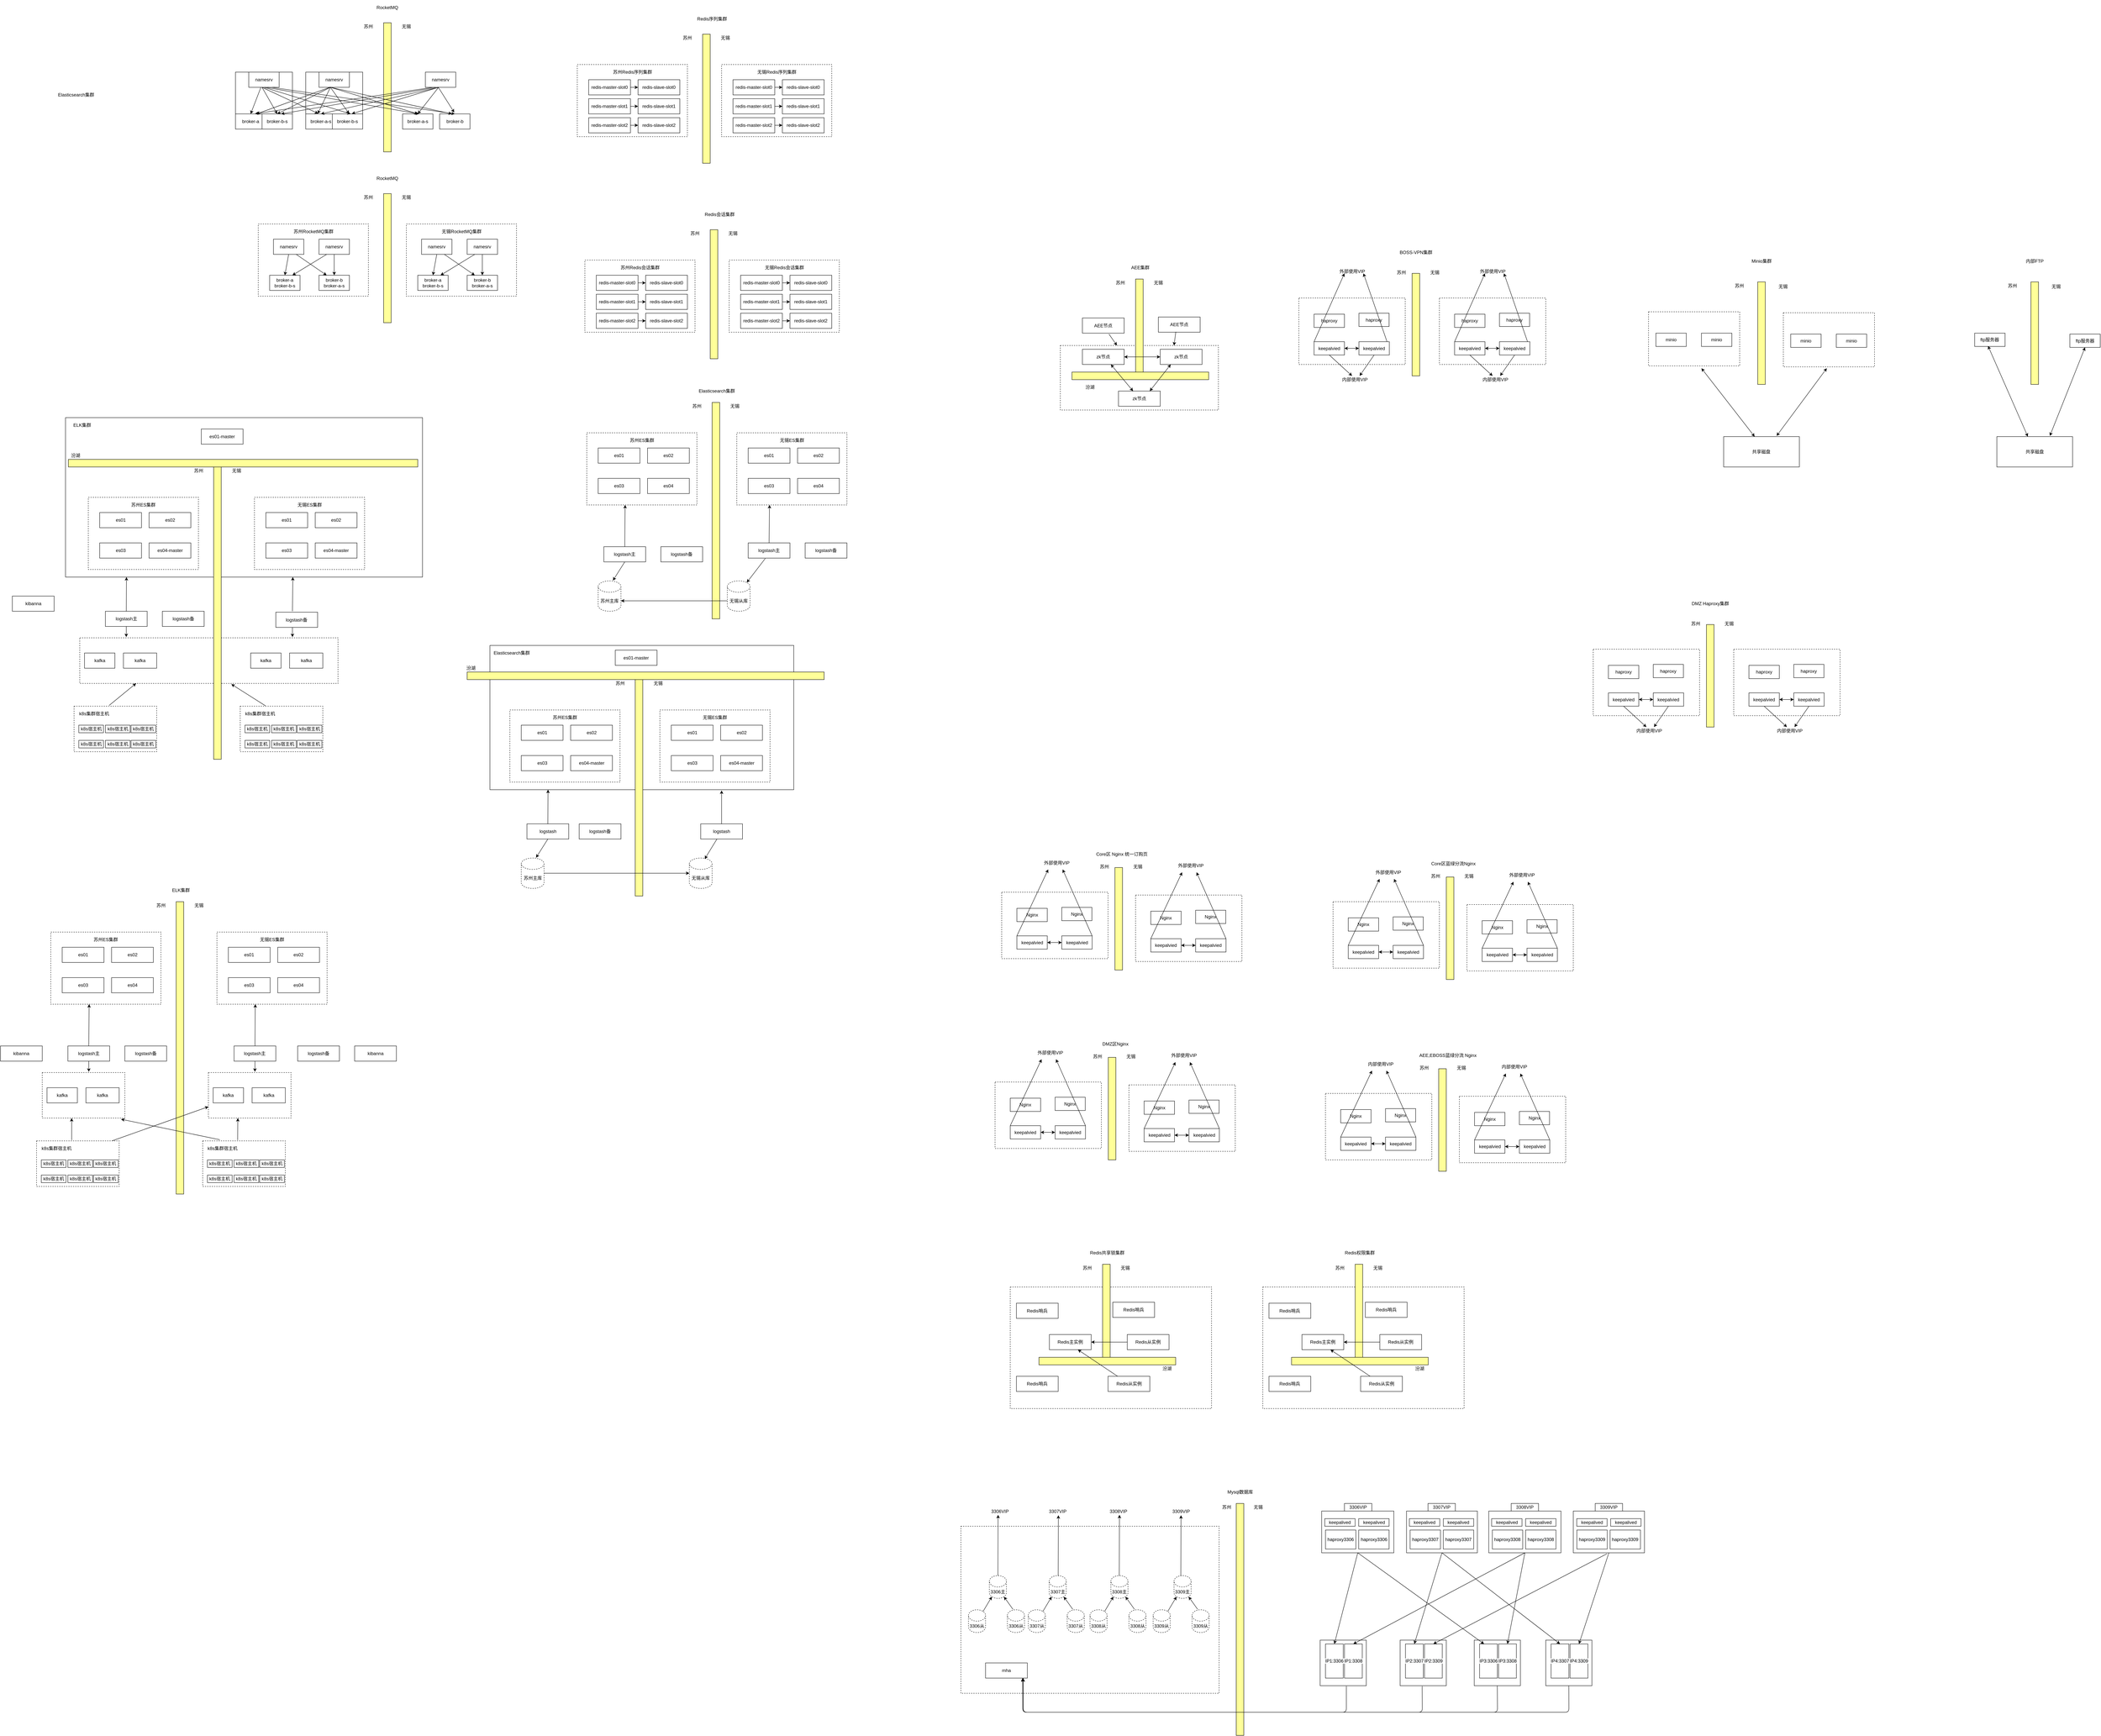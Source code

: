 <mxfile version="13.7.8" type="device"><diagram id="WtFygX7mkbSuIUX8yt32" name="第 1 页"><mxGraphModel dx="5366" dy="5843" grid="1" gridSize="10" guides="1" tooltips="1" connect="1" arrows="1" fold="1" page="1" pageScale="1" pageWidth="3300" pageHeight="4681" math="0" shadow="0"><root><mxCell id="0"/><mxCell id="1" parent="0"/><mxCell id="YvysMVSzBNsooWvzhg_9-95" value="" style="rounded=0;whiteSpace=wrap;html=1;" vertex="1" parent="1"><mxGeometry x="-347.5" y="-550" width="940" height="420" as="geometry"/></mxCell><mxCell id="YvysMVSzBNsooWvzhg_9-1" value="" style="rounded=0;whiteSpace=wrap;html=1;" vertex="1" parent="1"><mxGeometry x="770" y="50" width="800" height="380" as="geometry"/></mxCell><mxCell id="RTW8wdUfdarZgWFVr37X-1" value="" style="rounded=0;whiteSpace=wrap;html=1;" parent="1" vertex="1"><mxGeometry x="100" y="-1460" width="150" height="150" as="geometry"/></mxCell><mxCell id="ctHOlIFxILGJ7tyvJ9gQ-624" value="" style="rounded=0;whiteSpace=wrap;html=1;" parent="1" vertex="1"><mxGeometry x="2955.94" y="2670" width="121.56" height="120" as="geometry"/></mxCell><mxCell id="ctHOlIFxILGJ7tyvJ9gQ-258" value="" style="rounded=0;whiteSpace=wrap;html=1;dashed=1;" parent="1" vertex="1"><mxGeometry x="-408.75" y="1175" width="217.5" height="120" as="geometry"/></mxCell><mxCell id="ctHOlIFxILGJ7tyvJ9gQ-225" value="" style="rounded=0;whiteSpace=wrap;html=1;dashed=1;" parent="1" vertex="1"><mxGeometry x="2271.88" y="-740" width="416.25" height="170" as="geometry"/></mxCell><mxCell id="ctHOlIFxILGJ7tyvJ9gQ-51" value="" style="rounded=0;whiteSpace=wrap;html=1;dashed=1;" parent="1" vertex="1"><mxGeometry x="160" y="-1060" width="290" height="190" as="geometry"/></mxCell><mxCell id="ctHOlIFxILGJ7tyvJ9gQ-1" value="" style="rounded=0;whiteSpace=wrap;html=1;fillColor=#FFFF99;" parent="1" vertex="1"><mxGeometry x="490" y="-1590" width="20" height="340" as="geometry"/></mxCell><mxCell id="ctHOlIFxILGJ7tyvJ9gQ-2" value="RocketMQ" style="text;html=1;strokeColor=none;fillColor=none;align=center;verticalAlign=middle;whiteSpace=wrap;rounded=0;" parent="1" vertex="1"><mxGeometry x="470" y="-1650" width="60" height="40" as="geometry"/></mxCell><mxCell id="ctHOlIFxILGJ7tyvJ9gQ-4" value="苏州" style="text;html=1;strokeColor=none;fillColor=none;align=center;verticalAlign=middle;whiteSpace=wrap;rounded=0;" parent="1" vertex="1"><mxGeometry x="430" y="-1590" width="40" height="20" as="geometry"/></mxCell><mxCell id="ctHOlIFxILGJ7tyvJ9gQ-5" value="无锡" style="text;html=1;strokeColor=none;fillColor=none;align=center;verticalAlign=middle;whiteSpace=wrap;rounded=0;" parent="1" vertex="1"><mxGeometry x="530" y="-1590" width="40" height="20" as="geometry"/></mxCell><mxCell id="ctHOlIFxILGJ7tyvJ9gQ-6" value="namesrv" style="rounded=0;whiteSpace=wrap;html=1;" parent="1" vertex="1"><mxGeometry x="135" y="-1460" width="80" height="40" as="geometry"/></mxCell><mxCell id="ctHOlIFxILGJ7tyvJ9gQ-7" value="namesrv" style="rounded=0;whiteSpace=wrap;html=1;" parent="1" vertex="1"><mxGeometry x="600" y="-1460" width="80" height="40" as="geometry"/></mxCell><mxCell id="ctHOlIFxILGJ7tyvJ9gQ-8" value="broker-a" style="rounded=0;whiteSpace=wrap;html=1;" parent="1" vertex="1"><mxGeometry x="100" y="-1350" width="80" height="40" as="geometry"/></mxCell><mxCell id="ctHOlIFxILGJ7tyvJ9gQ-9" value="broker-a-s" style="rounded=0;whiteSpace=wrap;html=1;" parent="1" vertex="1"><mxGeometry x="540" y="-1350" width="80" height="40" as="geometry"/></mxCell><mxCell id="ctHOlIFxILGJ7tyvJ9gQ-39" value="" style="rounded=0;whiteSpace=wrap;html=1;fillColor=#FFFF99;" parent="1" vertex="1"><mxGeometry x="490" y="-1140" width="20" height="340" as="geometry"/></mxCell><mxCell id="ctHOlIFxILGJ7tyvJ9gQ-40" value="RocketMQ" style="text;html=1;strokeColor=none;fillColor=none;align=center;verticalAlign=middle;whiteSpace=wrap;rounded=0;" parent="1" vertex="1"><mxGeometry x="470" y="-1200" width="60" height="40" as="geometry"/></mxCell><mxCell id="ctHOlIFxILGJ7tyvJ9gQ-41" value="苏州" style="text;html=1;strokeColor=none;fillColor=none;align=center;verticalAlign=middle;whiteSpace=wrap;rounded=0;" parent="1" vertex="1"><mxGeometry x="430" y="-1140" width="40" height="20" as="geometry"/></mxCell><mxCell id="ctHOlIFxILGJ7tyvJ9gQ-42" value="无锡" style="text;html=1;strokeColor=none;fillColor=none;align=center;verticalAlign=middle;whiteSpace=wrap;rounded=0;" parent="1" vertex="1"><mxGeometry x="530" y="-1140" width="40" height="20" as="geometry"/></mxCell><mxCell id="ctHOlIFxILGJ7tyvJ9gQ-43" value="namesrv" style="rounded=0;whiteSpace=wrap;html=1;" parent="1" vertex="1"><mxGeometry x="200" y="-1020" width="80" height="40" as="geometry"/></mxCell><mxCell id="ctHOlIFxILGJ7tyvJ9gQ-44" value="namesrv" style="rounded=0;whiteSpace=wrap;html=1;" parent="1" vertex="1"><mxGeometry x="320" y="-1020" width="80" height="40" as="geometry"/></mxCell><mxCell id="ctHOlIFxILGJ7tyvJ9gQ-45" value="broker-a&lt;br&gt;broker-b-s" style="rounded=0;whiteSpace=wrap;html=1;" parent="1" vertex="1"><mxGeometry x="190" y="-925" width="80" height="40" as="geometry"/></mxCell><mxCell id="ctHOlIFxILGJ7tyvJ9gQ-46" value="broker-b&lt;br&gt;broker-a-s" style="rounded=0;whiteSpace=wrap;html=1;" parent="1" vertex="1"><mxGeometry x="320" y="-925" width="80" height="40" as="geometry"/></mxCell><mxCell id="ctHOlIFxILGJ7tyvJ9gQ-47" value="" style="endArrow=classic;html=1;entryX=0.5;entryY=0;entryDx=0;entryDy=0;exitX=0.5;exitY=1;exitDx=0;exitDy=0;" parent="1" source="ctHOlIFxILGJ7tyvJ9gQ-43" target="ctHOlIFxILGJ7tyvJ9gQ-45" edge="1"><mxGeometry width="50" height="50" relative="1" as="geometry"><mxPoint x="280" y="-950" as="sourcePoint"/><mxPoint x="330" y="-1000" as="targetPoint"/></mxGeometry></mxCell><mxCell id="ctHOlIFxILGJ7tyvJ9gQ-48" value="" style="endArrow=classic;html=1;entryX=0.25;entryY=0;entryDx=0;entryDy=0;exitX=0.75;exitY=1;exitDx=0;exitDy=0;" parent="1" source="ctHOlIFxILGJ7tyvJ9gQ-43" target="ctHOlIFxILGJ7tyvJ9gQ-46" edge="1"><mxGeometry width="50" height="50" relative="1" as="geometry"><mxPoint x="420" y="-1010" as="sourcePoint"/><mxPoint x="420" y="-915" as="targetPoint"/></mxGeometry></mxCell><mxCell id="ctHOlIFxILGJ7tyvJ9gQ-50" value="" style="endArrow=classic;html=1;exitX=0.5;exitY=1;exitDx=0;exitDy=0;entryX=0.5;entryY=0;entryDx=0;entryDy=0;" parent="1" source="ctHOlIFxILGJ7tyvJ9gQ-44" target="ctHOlIFxILGJ7tyvJ9gQ-46" edge="1"><mxGeometry width="50" height="50" relative="1" as="geometry"><mxPoint x="570" y="-1010" as="sourcePoint"/><mxPoint x="440" y="-910" as="targetPoint"/></mxGeometry></mxCell><mxCell id="ctHOlIFxILGJ7tyvJ9gQ-52" value="" style="endArrow=classic;html=1;exitX=0.25;exitY=1;exitDx=0;exitDy=0;entryX=0.75;entryY=0;entryDx=0;entryDy=0;" parent="1" source="ctHOlIFxILGJ7tyvJ9gQ-44" target="ctHOlIFxILGJ7tyvJ9gQ-45" edge="1"><mxGeometry width="50" height="50" relative="1" as="geometry"><mxPoint x="370" y="-970" as="sourcePoint"/><mxPoint x="370" y="-915" as="targetPoint"/></mxGeometry></mxCell><mxCell id="ctHOlIFxILGJ7tyvJ9gQ-53" value="苏州RocketMQ集群" style="text;html=1;strokeColor=none;fillColor=none;align=center;verticalAlign=middle;whiteSpace=wrap;rounded=0;dashed=1;" parent="1" vertex="1"><mxGeometry x="247.5" y="-1050" width="115" height="20" as="geometry"/></mxCell><mxCell id="ctHOlIFxILGJ7tyvJ9gQ-54" value="" style="rounded=0;whiteSpace=wrap;html=1;dashed=1;" parent="1" vertex="1"><mxGeometry x="550" y="-1060" width="290" height="190" as="geometry"/></mxCell><mxCell id="ctHOlIFxILGJ7tyvJ9gQ-55" value="namesrv" style="rounded=0;whiteSpace=wrap;html=1;" parent="1" vertex="1"><mxGeometry x="590" y="-1020" width="80" height="40" as="geometry"/></mxCell><mxCell id="ctHOlIFxILGJ7tyvJ9gQ-56" value="namesrv" style="rounded=0;whiteSpace=wrap;html=1;" parent="1" vertex="1"><mxGeometry x="710" y="-1020" width="80" height="40" as="geometry"/></mxCell><mxCell id="ctHOlIFxILGJ7tyvJ9gQ-57" value="broker-a&lt;br&gt;broker-b-s" style="rounded=0;whiteSpace=wrap;html=1;" parent="1" vertex="1"><mxGeometry x="580" y="-925" width="80" height="40" as="geometry"/></mxCell><mxCell id="ctHOlIFxILGJ7tyvJ9gQ-58" value="broker-b&lt;br&gt;broker-a-s" style="rounded=0;whiteSpace=wrap;html=1;" parent="1" vertex="1"><mxGeometry x="710" y="-925" width="80" height="40" as="geometry"/></mxCell><mxCell id="ctHOlIFxILGJ7tyvJ9gQ-59" value="" style="endArrow=classic;html=1;entryX=0.5;entryY=0;entryDx=0;entryDy=0;exitX=0.5;exitY=1;exitDx=0;exitDy=0;" parent="1" source="ctHOlIFxILGJ7tyvJ9gQ-55" target="ctHOlIFxILGJ7tyvJ9gQ-57" edge="1"><mxGeometry width="50" height="50" relative="1" as="geometry"><mxPoint x="670" y="-950" as="sourcePoint"/><mxPoint x="720" y="-1000" as="targetPoint"/></mxGeometry></mxCell><mxCell id="ctHOlIFxILGJ7tyvJ9gQ-60" value="" style="endArrow=classic;html=1;entryX=0.25;entryY=0;entryDx=0;entryDy=0;exitX=0.75;exitY=1;exitDx=0;exitDy=0;" parent="1" source="ctHOlIFxILGJ7tyvJ9gQ-55" target="ctHOlIFxILGJ7tyvJ9gQ-58" edge="1"><mxGeometry width="50" height="50" relative="1" as="geometry"><mxPoint x="810" y="-1010" as="sourcePoint"/><mxPoint x="810" y="-915" as="targetPoint"/></mxGeometry></mxCell><mxCell id="ctHOlIFxILGJ7tyvJ9gQ-61" value="" style="endArrow=classic;html=1;exitX=0.5;exitY=1;exitDx=0;exitDy=0;entryX=0.5;entryY=0;entryDx=0;entryDy=0;" parent="1" source="ctHOlIFxILGJ7tyvJ9gQ-56" target="ctHOlIFxILGJ7tyvJ9gQ-58" edge="1"><mxGeometry width="50" height="50" relative="1" as="geometry"><mxPoint x="960" y="-1010" as="sourcePoint"/><mxPoint x="830" y="-910" as="targetPoint"/></mxGeometry></mxCell><mxCell id="ctHOlIFxILGJ7tyvJ9gQ-62" value="" style="endArrow=classic;html=1;exitX=0.25;exitY=1;exitDx=0;exitDy=0;entryX=0.75;entryY=0;entryDx=0;entryDy=0;" parent="1" source="ctHOlIFxILGJ7tyvJ9gQ-56" target="ctHOlIFxILGJ7tyvJ9gQ-57" edge="1"><mxGeometry width="50" height="50" relative="1" as="geometry"><mxPoint x="760" y="-970" as="sourcePoint"/><mxPoint x="760" y="-915" as="targetPoint"/></mxGeometry></mxCell><mxCell id="ctHOlIFxILGJ7tyvJ9gQ-63" value="无锡RocketMQ集群" style="text;html=1;strokeColor=none;fillColor=none;align=center;verticalAlign=middle;whiteSpace=wrap;rounded=0;dashed=1;" parent="1" vertex="1"><mxGeometry x="637.5" y="-1050" width="115" height="20" as="geometry"/></mxCell><mxCell id="ctHOlIFxILGJ7tyvJ9gQ-64" value="" style="rounded=0;whiteSpace=wrap;html=1;dashed=1;" parent="1" vertex="1"><mxGeometry x="1000" y="-1480" width="290" height="190" as="geometry"/></mxCell><mxCell id="ctHOlIFxILGJ7tyvJ9gQ-65" value="" style="rounded=0;whiteSpace=wrap;html=1;fillColor=#FFFF99;" parent="1" vertex="1"><mxGeometry x="1330" y="-1560" width="20" height="340" as="geometry"/></mxCell><mxCell id="ctHOlIFxILGJ7tyvJ9gQ-66" value="Redis序列集群" style="text;html=1;strokeColor=none;fillColor=none;align=center;verticalAlign=middle;whiteSpace=wrap;rounded=0;" parent="1" vertex="1"><mxGeometry x="1310" y="-1620" width="90" height="40" as="geometry"/></mxCell><mxCell id="ctHOlIFxILGJ7tyvJ9gQ-67" value="苏州" style="text;html=1;strokeColor=none;fillColor=none;align=center;verticalAlign=middle;whiteSpace=wrap;rounded=0;" parent="1" vertex="1"><mxGeometry x="1270" y="-1560" width="40" height="20" as="geometry"/></mxCell><mxCell id="ctHOlIFxILGJ7tyvJ9gQ-68" value="无锡" style="text;html=1;strokeColor=none;fillColor=none;align=center;verticalAlign=middle;whiteSpace=wrap;rounded=0;" parent="1" vertex="1"><mxGeometry x="1370" y="-1560" width="40" height="20" as="geometry"/></mxCell><mxCell id="ctHOlIFxILGJ7tyvJ9gQ-69" value="redis-master-slot0" style="rounded=0;whiteSpace=wrap;html=1;" parent="1" vertex="1"><mxGeometry x="1030" y="-1440" width="110" height="40" as="geometry"/></mxCell><mxCell id="ctHOlIFxILGJ7tyvJ9gQ-77" value="苏州Redis序列集群" style="text;html=1;strokeColor=none;fillColor=none;align=center;verticalAlign=middle;whiteSpace=wrap;rounded=0;dashed=1;" parent="1" vertex="1"><mxGeometry x="1087.5" y="-1470" width="115" height="20" as="geometry"/></mxCell><mxCell id="ctHOlIFxILGJ7tyvJ9gQ-83" value="" style="endArrow=classic;html=1;entryX=0;entryY=0.5;entryDx=0;entryDy=0;exitX=1;exitY=0.5;exitDx=0;exitDy=0;" parent="1" source="ctHOlIFxILGJ7tyvJ9gQ-69" target="ctHOlIFxILGJ7tyvJ9gQ-88" edge="1"><mxGeometry width="50" height="50" relative="1" as="geometry"><mxPoint x="1510" y="-1370" as="sourcePoint"/><mxPoint x="1560" y="-1420" as="targetPoint"/></mxGeometry></mxCell><mxCell id="ctHOlIFxILGJ7tyvJ9gQ-88" value="redis-slave-slot0" style="rounded=0;whiteSpace=wrap;html=1;" parent="1" vertex="1"><mxGeometry x="1160" y="-1440" width="110" height="40" as="geometry"/></mxCell><mxCell id="ctHOlIFxILGJ7tyvJ9gQ-89" value="redis-master-slot1" style="rounded=0;whiteSpace=wrap;html=1;" parent="1" vertex="1"><mxGeometry x="1030" y="-1390" width="110" height="40" as="geometry"/></mxCell><mxCell id="ctHOlIFxILGJ7tyvJ9gQ-90" value="redis-slave-slot1" style="rounded=0;whiteSpace=wrap;html=1;" parent="1" vertex="1"><mxGeometry x="1160" y="-1390" width="110" height="40" as="geometry"/></mxCell><mxCell id="ctHOlIFxILGJ7tyvJ9gQ-92" value="redis-master-slot2" style="rounded=0;whiteSpace=wrap;html=1;" parent="1" vertex="1"><mxGeometry x="1030" y="-1340" width="110" height="40" as="geometry"/></mxCell><mxCell id="ctHOlIFxILGJ7tyvJ9gQ-93" value="redis-slave-slot2" style="rounded=0;whiteSpace=wrap;html=1;" parent="1" vertex="1"><mxGeometry x="1160" y="-1340" width="110" height="40" as="geometry"/></mxCell><mxCell id="ctHOlIFxILGJ7tyvJ9gQ-95" value="" style="edgeStyle=orthogonalEdgeStyle;rounded=0;orthogonalLoop=1;jettySize=auto;html=1;exitX=1;exitY=0.5;exitDx=0;exitDy=0;" parent="1" source="ctHOlIFxILGJ7tyvJ9gQ-92" target="ctHOlIFxILGJ7tyvJ9gQ-93" edge="1"><mxGeometry relative="1" as="geometry"><mxPoint x="1170" y="-1360.034" as="sourcePoint"/><mxPoint x="1150" y="-1360.034" as="targetPoint"/><Array as="points"/></mxGeometry></mxCell><mxCell id="ctHOlIFxILGJ7tyvJ9gQ-96" value="" style="endArrow=classic;html=1;exitX=1;exitY=0.5;exitDx=0;exitDy=0;" parent="1" source="ctHOlIFxILGJ7tyvJ9gQ-89" target="ctHOlIFxILGJ7tyvJ9gQ-90" edge="1"><mxGeometry width="50" height="50" relative="1" as="geometry"><mxPoint x="1150" y="-1410.0" as="sourcePoint"/><mxPoint x="1170" y="-1410.0" as="targetPoint"/></mxGeometry></mxCell><mxCell id="ctHOlIFxILGJ7tyvJ9gQ-108" value="" style="rounded=0;whiteSpace=wrap;html=1;dashed=1;" parent="1" vertex="1"><mxGeometry x="1380" y="-1480" width="290" height="190" as="geometry"/></mxCell><mxCell id="ctHOlIFxILGJ7tyvJ9gQ-109" value="redis-master-slot0" style="rounded=0;whiteSpace=wrap;html=1;" parent="1" vertex="1"><mxGeometry x="1410" y="-1440" width="110" height="40" as="geometry"/></mxCell><mxCell id="ctHOlIFxILGJ7tyvJ9gQ-110" value="无锡Redis序列集群" style="text;html=1;strokeColor=none;fillColor=none;align=center;verticalAlign=middle;whiteSpace=wrap;rounded=0;dashed=1;" parent="1" vertex="1"><mxGeometry x="1467.5" y="-1470" width="115" height="20" as="geometry"/></mxCell><mxCell id="ctHOlIFxILGJ7tyvJ9gQ-111" value="" style="endArrow=classic;html=1;entryX=0;entryY=0.5;entryDx=0;entryDy=0;exitX=1;exitY=0.5;exitDx=0;exitDy=0;" parent="1" source="ctHOlIFxILGJ7tyvJ9gQ-109" target="ctHOlIFxILGJ7tyvJ9gQ-112" edge="1"><mxGeometry width="50" height="50" relative="1" as="geometry"><mxPoint x="1890" y="-1370" as="sourcePoint"/><mxPoint x="1940" y="-1420" as="targetPoint"/></mxGeometry></mxCell><mxCell id="ctHOlIFxILGJ7tyvJ9gQ-112" value="redis-slave-slot0" style="rounded=0;whiteSpace=wrap;html=1;" parent="1" vertex="1"><mxGeometry x="1540" y="-1440" width="110" height="40" as="geometry"/></mxCell><mxCell id="ctHOlIFxILGJ7tyvJ9gQ-113" value="redis-master-slot1" style="rounded=0;whiteSpace=wrap;html=1;" parent="1" vertex="1"><mxGeometry x="1410" y="-1390" width="110" height="40" as="geometry"/></mxCell><mxCell id="ctHOlIFxILGJ7tyvJ9gQ-114" value="redis-slave-slot1" style="rounded=0;whiteSpace=wrap;html=1;" parent="1" vertex="1"><mxGeometry x="1540" y="-1390" width="110" height="40" as="geometry"/></mxCell><mxCell id="ctHOlIFxILGJ7tyvJ9gQ-115" value="redis-master-slot2" style="rounded=0;whiteSpace=wrap;html=1;" parent="1" vertex="1"><mxGeometry x="1410" y="-1340" width="110" height="40" as="geometry"/></mxCell><mxCell id="ctHOlIFxILGJ7tyvJ9gQ-116" value="redis-slave-slot2" style="rounded=0;whiteSpace=wrap;html=1;" parent="1" vertex="1"><mxGeometry x="1540" y="-1340" width="110" height="40" as="geometry"/></mxCell><mxCell id="ctHOlIFxILGJ7tyvJ9gQ-117" value="" style="edgeStyle=orthogonalEdgeStyle;rounded=0;orthogonalLoop=1;jettySize=auto;html=1;exitX=1;exitY=0.5;exitDx=0;exitDy=0;" parent="1" source="ctHOlIFxILGJ7tyvJ9gQ-115" target="ctHOlIFxILGJ7tyvJ9gQ-116" edge="1"><mxGeometry relative="1" as="geometry"><mxPoint x="1550" y="-1360.034" as="sourcePoint"/><mxPoint x="1530" y="-1360.034" as="targetPoint"/><Array as="points"/></mxGeometry></mxCell><mxCell id="ctHOlIFxILGJ7tyvJ9gQ-118" value="" style="endArrow=classic;html=1;exitX=1;exitY=0.5;exitDx=0;exitDy=0;" parent="1" source="ctHOlIFxILGJ7tyvJ9gQ-113" target="ctHOlIFxILGJ7tyvJ9gQ-114" edge="1"><mxGeometry width="50" height="50" relative="1" as="geometry"><mxPoint x="1530" y="-1410.0" as="sourcePoint"/><mxPoint x="1550" y="-1410.0" as="targetPoint"/></mxGeometry></mxCell><mxCell id="ctHOlIFxILGJ7tyvJ9gQ-119" value="" style="rounded=0;whiteSpace=wrap;html=1;dashed=1;" parent="1" vertex="1"><mxGeometry x="1020" y="-965" width="290" height="190" as="geometry"/></mxCell><mxCell id="ctHOlIFxILGJ7tyvJ9gQ-120" value="" style="rounded=0;whiteSpace=wrap;html=1;fillColor=#FFFF99;" parent="1" vertex="1"><mxGeometry x="1350" y="-1045" width="20" height="340" as="geometry"/></mxCell><mxCell id="ctHOlIFxILGJ7tyvJ9gQ-121" value="Redis会话集群" style="text;html=1;strokeColor=none;fillColor=none;align=center;verticalAlign=middle;whiteSpace=wrap;rounded=0;" parent="1" vertex="1"><mxGeometry x="1330" y="-1105" width="90" height="40" as="geometry"/></mxCell><mxCell id="ctHOlIFxILGJ7tyvJ9gQ-122" value="苏州" style="text;html=1;strokeColor=none;fillColor=none;align=center;verticalAlign=middle;whiteSpace=wrap;rounded=0;" parent="1" vertex="1"><mxGeometry x="1290" y="-1045" width="40" height="20" as="geometry"/></mxCell><mxCell id="ctHOlIFxILGJ7tyvJ9gQ-123" value="无锡" style="text;html=1;strokeColor=none;fillColor=none;align=center;verticalAlign=middle;whiteSpace=wrap;rounded=0;" parent="1" vertex="1"><mxGeometry x="1390" y="-1045" width="40" height="20" as="geometry"/></mxCell><mxCell id="ctHOlIFxILGJ7tyvJ9gQ-124" value="redis-master-slot0" style="rounded=0;whiteSpace=wrap;html=1;" parent="1" vertex="1"><mxGeometry x="1050" y="-925" width="110" height="40" as="geometry"/></mxCell><mxCell id="ctHOlIFxILGJ7tyvJ9gQ-125" value="苏州Redis会话集群" style="text;html=1;strokeColor=none;fillColor=none;align=center;verticalAlign=middle;whiteSpace=wrap;rounded=0;dashed=1;" parent="1" vertex="1"><mxGeometry x="1107.5" y="-955" width="115" height="20" as="geometry"/></mxCell><mxCell id="ctHOlIFxILGJ7tyvJ9gQ-126" value="" style="endArrow=classic;html=1;entryX=0;entryY=0.5;entryDx=0;entryDy=0;exitX=1;exitY=0.5;exitDx=0;exitDy=0;" parent="1" source="ctHOlIFxILGJ7tyvJ9gQ-124" target="ctHOlIFxILGJ7tyvJ9gQ-127" edge="1"><mxGeometry width="50" height="50" relative="1" as="geometry"><mxPoint x="1530" y="-855" as="sourcePoint"/><mxPoint x="1580" y="-905" as="targetPoint"/></mxGeometry></mxCell><mxCell id="ctHOlIFxILGJ7tyvJ9gQ-127" value="redis-slave-slot0" style="rounded=0;whiteSpace=wrap;html=1;" parent="1" vertex="1"><mxGeometry x="1180" y="-925" width="110" height="40" as="geometry"/></mxCell><mxCell id="ctHOlIFxILGJ7tyvJ9gQ-128" value="redis-master-slot1" style="rounded=0;whiteSpace=wrap;html=1;" parent="1" vertex="1"><mxGeometry x="1050" y="-875" width="110" height="40" as="geometry"/></mxCell><mxCell id="ctHOlIFxILGJ7tyvJ9gQ-129" value="redis-slave-slot1" style="rounded=0;whiteSpace=wrap;html=1;" parent="1" vertex="1"><mxGeometry x="1180" y="-875" width="110" height="40" as="geometry"/></mxCell><mxCell id="ctHOlIFxILGJ7tyvJ9gQ-130" value="redis-master-slot2" style="rounded=0;whiteSpace=wrap;html=1;" parent="1" vertex="1"><mxGeometry x="1050" y="-825" width="110" height="40" as="geometry"/></mxCell><mxCell id="ctHOlIFxILGJ7tyvJ9gQ-131" value="redis-slave-slot2" style="rounded=0;whiteSpace=wrap;html=1;" parent="1" vertex="1"><mxGeometry x="1180" y="-825" width="110" height="40" as="geometry"/></mxCell><mxCell id="ctHOlIFxILGJ7tyvJ9gQ-132" value="" style="edgeStyle=orthogonalEdgeStyle;rounded=0;orthogonalLoop=1;jettySize=auto;html=1;exitX=1;exitY=0.5;exitDx=0;exitDy=0;" parent="1" source="ctHOlIFxILGJ7tyvJ9gQ-130" target="ctHOlIFxILGJ7tyvJ9gQ-131" edge="1"><mxGeometry relative="1" as="geometry"><mxPoint x="1190" y="-845.034" as="sourcePoint"/><mxPoint x="1170" y="-845.034" as="targetPoint"/><Array as="points"/></mxGeometry></mxCell><mxCell id="ctHOlIFxILGJ7tyvJ9gQ-133" value="" style="endArrow=classic;html=1;exitX=1;exitY=0.5;exitDx=0;exitDy=0;" parent="1" source="ctHOlIFxILGJ7tyvJ9gQ-128" target="ctHOlIFxILGJ7tyvJ9gQ-129" edge="1"><mxGeometry width="50" height="50" relative="1" as="geometry"><mxPoint x="1170" y="-895.0" as="sourcePoint"/><mxPoint x="1190" y="-895.0" as="targetPoint"/></mxGeometry></mxCell><mxCell id="ctHOlIFxILGJ7tyvJ9gQ-134" value="" style="rounded=0;whiteSpace=wrap;html=1;dashed=1;" parent="1" vertex="1"><mxGeometry x="1400" y="-965" width="290" height="190" as="geometry"/></mxCell><mxCell id="ctHOlIFxILGJ7tyvJ9gQ-135" value="redis-master-slot0" style="rounded=0;whiteSpace=wrap;html=1;" parent="1" vertex="1"><mxGeometry x="1430" y="-925" width="110" height="40" as="geometry"/></mxCell><mxCell id="ctHOlIFxILGJ7tyvJ9gQ-136" value="无锡Redis会话集群" style="text;html=1;strokeColor=none;fillColor=none;align=center;verticalAlign=middle;whiteSpace=wrap;rounded=0;dashed=1;" parent="1" vertex="1"><mxGeometry x="1487.5" y="-955" width="115" height="20" as="geometry"/></mxCell><mxCell id="ctHOlIFxILGJ7tyvJ9gQ-137" value="" style="endArrow=classic;html=1;entryX=0;entryY=0.5;entryDx=0;entryDy=0;exitX=1;exitY=0.5;exitDx=0;exitDy=0;" parent="1" source="ctHOlIFxILGJ7tyvJ9gQ-135" target="ctHOlIFxILGJ7tyvJ9gQ-138" edge="1"><mxGeometry width="50" height="50" relative="1" as="geometry"><mxPoint x="1910" y="-855" as="sourcePoint"/><mxPoint x="1960" y="-905" as="targetPoint"/></mxGeometry></mxCell><mxCell id="ctHOlIFxILGJ7tyvJ9gQ-138" value="redis-slave-slot0" style="rounded=0;whiteSpace=wrap;html=1;" parent="1" vertex="1"><mxGeometry x="1560" y="-925" width="110" height="40" as="geometry"/></mxCell><mxCell id="ctHOlIFxILGJ7tyvJ9gQ-139" value="redis-master-slot1" style="rounded=0;whiteSpace=wrap;html=1;" parent="1" vertex="1"><mxGeometry x="1430" y="-875" width="110" height="40" as="geometry"/></mxCell><mxCell id="ctHOlIFxILGJ7tyvJ9gQ-140" value="redis-slave-slot1" style="rounded=0;whiteSpace=wrap;html=1;" parent="1" vertex="1"><mxGeometry x="1560" y="-875" width="110" height="40" as="geometry"/></mxCell><mxCell id="ctHOlIFxILGJ7tyvJ9gQ-141" value="redis-master-slot2" style="rounded=0;whiteSpace=wrap;html=1;" parent="1" vertex="1"><mxGeometry x="1430" y="-825" width="110" height="40" as="geometry"/></mxCell><mxCell id="ctHOlIFxILGJ7tyvJ9gQ-142" value="redis-slave-slot2" style="rounded=0;whiteSpace=wrap;html=1;" parent="1" vertex="1"><mxGeometry x="1560" y="-825" width="110" height="40" as="geometry"/></mxCell><mxCell id="ctHOlIFxILGJ7tyvJ9gQ-143" value="" style="edgeStyle=orthogonalEdgeStyle;rounded=0;orthogonalLoop=1;jettySize=auto;html=1;exitX=1;exitY=0.5;exitDx=0;exitDy=0;" parent="1" source="ctHOlIFxILGJ7tyvJ9gQ-141" target="ctHOlIFxILGJ7tyvJ9gQ-142" edge="1"><mxGeometry relative="1" as="geometry"><mxPoint x="1570" y="-845.034" as="sourcePoint"/><mxPoint x="1550" y="-845.034" as="targetPoint"/><Array as="points"/></mxGeometry></mxCell><mxCell id="ctHOlIFxILGJ7tyvJ9gQ-144" value="" style="endArrow=classic;html=1;exitX=1;exitY=0.5;exitDx=0;exitDy=0;" parent="1" source="ctHOlIFxILGJ7tyvJ9gQ-139" target="ctHOlIFxILGJ7tyvJ9gQ-140" edge="1"><mxGeometry width="50" height="50" relative="1" as="geometry"><mxPoint x="1550" y="-895.0" as="sourcePoint"/><mxPoint x="1570" y="-895.0" as="targetPoint"/></mxGeometry></mxCell><mxCell id="ctHOlIFxILGJ7tyvJ9gQ-145" value="" style="rounded=0;whiteSpace=wrap;html=1;dashed=1;" parent="1" vertex="1"><mxGeometry x="1025" y="-510" width="290" height="190" as="geometry"/></mxCell><mxCell id="ctHOlIFxILGJ7tyvJ9gQ-146" value="" style="rounded=0;whiteSpace=wrap;html=1;fillColor=#FFFF99;" parent="1" vertex="1"><mxGeometry x="1355" y="-590" width="20" height="570" as="geometry"/></mxCell><mxCell id="ctHOlIFxILGJ7tyvJ9gQ-147" value="Elasticsearch集群" style="text;html=1;strokeColor=none;fillColor=none;align=center;verticalAlign=middle;whiteSpace=wrap;rounded=0;" parent="1" vertex="1"><mxGeometry x="1310" y="-640" width="115" height="40" as="geometry"/></mxCell><mxCell id="ctHOlIFxILGJ7tyvJ9gQ-148" value="苏州" style="text;html=1;strokeColor=none;fillColor=none;align=center;verticalAlign=middle;whiteSpace=wrap;rounded=0;" parent="1" vertex="1"><mxGeometry x="1295" y="-590" width="40" height="20" as="geometry"/></mxCell><mxCell id="ctHOlIFxILGJ7tyvJ9gQ-149" value="无锡" style="text;html=1;strokeColor=none;fillColor=none;align=center;verticalAlign=middle;whiteSpace=wrap;rounded=0;" parent="1" vertex="1"><mxGeometry x="1395" y="-590" width="40" height="20" as="geometry"/></mxCell><mxCell id="ctHOlIFxILGJ7tyvJ9gQ-150" value="es01" style="rounded=0;whiteSpace=wrap;html=1;" parent="1" vertex="1"><mxGeometry x="1055" y="-470" width="110" height="40" as="geometry"/></mxCell><mxCell id="ctHOlIFxILGJ7tyvJ9gQ-151" value="苏州ES集群" style="text;html=1;strokeColor=none;fillColor=none;align=center;verticalAlign=middle;whiteSpace=wrap;rounded=0;dashed=1;" parent="1" vertex="1"><mxGeometry x="1112.5" y="-500" width="115" height="20" as="geometry"/></mxCell><mxCell id="ctHOlIFxILGJ7tyvJ9gQ-154" value="es02" style="rounded=0;whiteSpace=wrap;html=1;" parent="1" vertex="1"><mxGeometry x="1185" y="-470" width="110" height="40" as="geometry"/></mxCell><mxCell id="ctHOlIFxILGJ7tyvJ9gQ-156" value="es03" style="rounded=0;whiteSpace=wrap;html=1;" parent="1" vertex="1"><mxGeometry x="1055" y="-390" width="110" height="40" as="geometry"/></mxCell><mxCell id="ctHOlIFxILGJ7tyvJ9gQ-171" value="es04" style="rounded=0;whiteSpace=wrap;html=1;" parent="1" vertex="1"><mxGeometry x="1185" y="-390" width="110" height="40" as="geometry"/></mxCell><mxCell id="ctHOlIFxILGJ7tyvJ9gQ-172" value="" style="rounded=0;whiteSpace=wrap;html=1;dashed=1;" parent="1" vertex="1"><mxGeometry x="1420" y="-510" width="290" height="190" as="geometry"/></mxCell><mxCell id="ctHOlIFxILGJ7tyvJ9gQ-173" value="es01" style="rounded=0;whiteSpace=wrap;html=1;" parent="1" vertex="1"><mxGeometry x="1450" y="-470" width="110" height="40" as="geometry"/></mxCell><mxCell id="ctHOlIFxILGJ7tyvJ9gQ-174" value="无锡ES集群" style="text;html=1;strokeColor=none;fillColor=none;align=center;verticalAlign=middle;whiteSpace=wrap;rounded=0;dashed=1;" parent="1" vertex="1"><mxGeometry x="1507.5" y="-500" width="115" height="20" as="geometry"/></mxCell><mxCell id="ctHOlIFxILGJ7tyvJ9gQ-175" value="es02" style="rounded=0;whiteSpace=wrap;html=1;" parent="1" vertex="1"><mxGeometry x="1580" y="-470" width="110" height="40" as="geometry"/></mxCell><mxCell id="ctHOlIFxILGJ7tyvJ9gQ-176" value="es03" style="rounded=0;whiteSpace=wrap;html=1;" parent="1" vertex="1"><mxGeometry x="1450" y="-390" width="110" height="40" as="geometry"/></mxCell><mxCell id="ctHOlIFxILGJ7tyvJ9gQ-177" value="es04" style="rounded=0;whiteSpace=wrap;html=1;" parent="1" vertex="1"><mxGeometry x="1580" y="-390" width="110" height="40" as="geometry"/></mxCell><mxCell id="ctHOlIFxILGJ7tyvJ9gQ-178" value="logstash主" style="rounded=0;whiteSpace=wrap;html=1;" parent="1" vertex="1"><mxGeometry x="1450" y="-220" width="110" height="40" as="geometry"/></mxCell><mxCell id="ctHOlIFxILGJ7tyvJ9gQ-179" value="无锡从库" style="shape=cylinder3;whiteSpace=wrap;html=1;boundedLbl=1;backgroundOutline=1;size=15;dashed=1;" parent="1" vertex="1"><mxGeometry x="1395" y="-120" width="60" height="80" as="geometry"/></mxCell><mxCell id="ctHOlIFxILGJ7tyvJ9gQ-180" value="logstash备" style="rounded=0;whiteSpace=wrap;html=1;" parent="1" vertex="1"><mxGeometry x="1600" y="-220" width="110" height="40" as="geometry"/></mxCell><mxCell id="ctHOlIFxILGJ7tyvJ9gQ-181" value="" style="endArrow=classic;html=1;exitX=0.409;exitY=1.025;exitDx=0;exitDy=0;exitPerimeter=0;entryX=0.855;entryY=0;entryDx=0;entryDy=4.35;entryPerimeter=0;" parent="1" source="ctHOlIFxILGJ7tyvJ9gQ-178" target="ctHOlIFxILGJ7tyvJ9gQ-179" edge="1"><mxGeometry width="50" height="50" relative="1" as="geometry"><mxPoint x="1480" y="-130" as="sourcePoint"/><mxPoint x="1530" y="-180" as="targetPoint"/></mxGeometry></mxCell><mxCell id="ctHOlIFxILGJ7tyvJ9gQ-182" value="苏州主库" style="shape=cylinder3;whiteSpace=wrap;html=1;boundedLbl=1;backgroundOutline=1;size=15;dashed=1;" parent="1" vertex="1"><mxGeometry x="1055" y="-120" width="60" height="80" as="geometry"/></mxCell><mxCell id="ctHOlIFxILGJ7tyvJ9gQ-183" value="logstash主" style="rounded=0;whiteSpace=wrap;html=1;" parent="1" vertex="1"><mxGeometry x="1070" y="-210" width="110" height="40" as="geometry"/></mxCell><mxCell id="ctHOlIFxILGJ7tyvJ9gQ-184" value="logstash备" style="rounded=0;whiteSpace=wrap;html=1;" parent="1" vertex="1"><mxGeometry x="1220" y="-210" width="110" height="40" as="geometry"/></mxCell><mxCell id="ctHOlIFxILGJ7tyvJ9gQ-185" value="" style="endArrow=classic;html=1;exitX=0;exitY=0;exitDx=0;exitDy=52.5;exitPerimeter=0;entryX=1;entryY=0;entryDx=0;entryDy=52.5;entryPerimeter=0;" parent="1" source="ctHOlIFxILGJ7tyvJ9gQ-179" target="ctHOlIFxILGJ7tyvJ9gQ-182" edge="1"><mxGeometry width="50" height="50" relative="1" as="geometry"><mxPoint x="1120" y="-80" as="sourcePoint"/><mxPoint x="1240" y="-130" as="targetPoint"/></mxGeometry></mxCell><mxCell id="ctHOlIFxILGJ7tyvJ9gQ-186" value="" style="endArrow=classic;html=1;exitX=0.5;exitY=0;exitDx=0;exitDy=0;entryX=0.297;entryY=1;entryDx=0;entryDy=0;entryPerimeter=0;" parent="1" source="ctHOlIFxILGJ7tyvJ9gQ-178" target="ctHOlIFxILGJ7tyvJ9gQ-172" edge="1"><mxGeometry width="50" height="50" relative="1" as="geometry"><mxPoint x="1480" y="-250" as="sourcePoint"/><mxPoint x="1530" y="-300" as="targetPoint"/></mxGeometry></mxCell><mxCell id="ctHOlIFxILGJ7tyvJ9gQ-187" value="" style="endArrow=classic;html=1;exitX=0.5;exitY=1;exitDx=0;exitDy=0;entryX=0.65;entryY=-0.012;entryDx=0;entryDy=0;entryPerimeter=0;" parent="1" source="ctHOlIFxILGJ7tyvJ9gQ-183" target="ctHOlIFxILGJ7tyvJ9gQ-182" edge="1"><mxGeometry width="50" height="50" relative="1" as="geometry"><mxPoint x="1150" y="-220" as="sourcePoint"/><mxPoint x="1200" y="-270" as="targetPoint"/></mxGeometry></mxCell><mxCell id="ctHOlIFxILGJ7tyvJ9gQ-188" value="" style="endArrow=classic;html=1;exitX=0.5;exitY=0;exitDx=0;exitDy=0;entryX=0.348;entryY=1;entryDx=0;entryDy=0;entryPerimeter=0;" parent="1" source="ctHOlIFxILGJ7tyvJ9gQ-183" target="ctHOlIFxILGJ7tyvJ9gQ-145" edge="1"><mxGeometry width="50" height="50" relative="1" as="geometry"><mxPoint x="1135" y="-160" as="sourcePoint"/><mxPoint x="1104" y="-110.96" as="targetPoint"/></mxGeometry></mxCell><mxCell id="ctHOlIFxILGJ7tyvJ9gQ-190" value="" style="rounded=0;whiteSpace=wrap;html=1;fillColor=#FFFF99;" parent="1" vertex="1"><mxGeometry x="2470" y="-915" width="20" height="245" as="geometry"/></mxCell><mxCell id="ctHOlIFxILGJ7tyvJ9gQ-191" value="AEE集群" style="text;html=1;strokeColor=none;fillColor=none;align=center;verticalAlign=middle;whiteSpace=wrap;rounded=0;" parent="1" vertex="1"><mxGeometry x="2425" y="-965" width="115" height="40" as="geometry"/></mxCell><mxCell id="ctHOlIFxILGJ7tyvJ9gQ-192" value="苏州" style="text;html=1;strokeColor=none;fillColor=none;align=center;verticalAlign=middle;whiteSpace=wrap;rounded=0;" parent="1" vertex="1"><mxGeometry x="2410" y="-915" width="40" height="20" as="geometry"/></mxCell><mxCell id="ctHOlIFxILGJ7tyvJ9gQ-193" value="无锡" style="text;html=1;strokeColor=none;fillColor=none;align=center;verticalAlign=middle;whiteSpace=wrap;rounded=0;" parent="1" vertex="1"><mxGeometry x="2510" y="-915" width="40" height="20" as="geometry"/></mxCell><mxCell id="ctHOlIFxILGJ7tyvJ9gQ-194" value="AEE节点" style="rounded=0;whiteSpace=wrap;html=1;" parent="1" vertex="1"><mxGeometry x="2330" y="-812.5" width="110" height="40" as="geometry"/></mxCell><mxCell id="ctHOlIFxILGJ7tyvJ9gQ-216" value="AEE节点" style="rounded=0;whiteSpace=wrap;html=1;" parent="1" vertex="1"><mxGeometry x="2530" y="-815" width="110" height="40" as="geometry"/></mxCell><mxCell id="ctHOlIFxILGJ7tyvJ9gQ-217" value="zk节点" style="rounded=0;whiteSpace=wrap;html=1;" parent="1" vertex="1"><mxGeometry x="2330" y="-730" width="110" height="40" as="geometry"/></mxCell><mxCell id="ctHOlIFxILGJ7tyvJ9gQ-218" value="" style="rounded=0;whiteSpace=wrap;html=1;fillColor=#FFFF99;" parent="1" vertex="1"><mxGeometry x="2302.5" y="-670" width="360" height="20" as="geometry"/></mxCell><mxCell id="ctHOlIFxILGJ7tyvJ9gQ-219" value="汾湖" style="text;html=1;strokeColor=none;fillColor=none;align=center;verticalAlign=middle;whiteSpace=wrap;rounded=0;" parent="1" vertex="1"><mxGeometry x="2330" y="-640" width="40" height="20" as="geometry"/></mxCell><mxCell id="ctHOlIFxILGJ7tyvJ9gQ-220" value="zk节点" style="rounded=0;whiteSpace=wrap;html=1;" parent="1" vertex="1"><mxGeometry x="2535" y="-730" width="110" height="40" as="geometry"/></mxCell><mxCell id="ctHOlIFxILGJ7tyvJ9gQ-221" value="zk节点" style="rounded=0;whiteSpace=wrap;html=1;" parent="1" vertex="1"><mxGeometry x="2425" y="-620" width="110" height="40" as="geometry"/></mxCell><mxCell id="ctHOlIFxILGJ7tyvJ9gQ-222" value="" style="endArrow=classic;startArrow=classic;html=1;entryX=0.682;entryY=1;entryDx=0;entryDy=0;entryPerimeter=0;" parent="1" source="ctHOlIFxILGJ7tyvJ9gQ-221" target="ctHOlIFxILGJ7tyvJ9gQ-217" edge="1"><mxGeometry width="50" height="50" relative="1" as="geometry"><mxPoint x="2400" y="-590" as="sourcePoint"/><mxPoint x="2450" y="-640" as="targetPoint"/></mxGeometry></mxCell><mxCell id="ctHOlIFxILGJ7tyvJ9gQ-223" value="" style="endArrow=classic;startArrow=classic;html=1;entryX=1;entryY=0.5;entryDx=0;entryDy=0;exitX=0;exitY=0.5;exitDx=0;exitDy=0;" parent="1" source="ctHOlIFxILGJ7tyvJ9gQ-220" target="ctHOlIFxILGJ7tyvJ9gQ-217" edge="1"><mxGeometry width="50" height="50" relative="1" as="geometry"><mxPoint x="2473.338" y="-610" as="sourcePoint"/><mxPoint x="2415.02" y="-680" as="targetPoint"/></mxGeometry></mxCell><mxCell id="ctHOlIFxILGJ7tyvJ9gQ-224" value="" style="endArrow=classic;startArrow=classic;html=1;entryX=0.75;entryY=0;entryDx=0;entryDy=0;exitX=0.25;exitY=1;exitDx=0;exitDy=0;" parent="1" source="ctHOlIFxILGJ7tyvJ9gQ-220" target="ctHOlIFxILGJ7tyvJ9gQ-221" edge="1"><mxGeometry width="50" height="50" relative="1" as="geometry"><mxPoint x="2550" y="-700" as="sourcePoint"/><mxPoint x="2450" y="-700" as="targetPoint"/></mxGeometry></mxCell><mxCell id="ctHOlIFxILGJ7tyvJ9gQ-227" value="" style="endArrow=classic;html=1;" parent="1" target="ctHOlIFxILGJ7tyvJ9gQ-225" edge="1"><mxGeometry width="50" height="50" relative="1" as="geometry"><mxPoint x="2400" y="-770" as="sourcePoint"/><mxPoint x="2250" y="-830" as="targetPoint"/></mxGeometry></mxCell><mxCell id="ctHOlIFxILGJ7tyvJ9gQ-228" value="" style="endArrow=classic;html=1;entryX=0.719;entryY=0;entryDx=0;entryDy=0;entryPerimeter=0;exitX=0.418;exitY=0.975;exitDx=0;exitDy=0;exitPerimeter=0;" parent="1" source="ctHOlIFxILGJ7tyvJ9gQ-216" target="ctHOlIFxILGJ7tyvJ9gQ-225" edge="1"><mxGeometry width="50" height="50" relative="1" as="geometry"><mxPoint x="2410" y="-760" as="sourcePoint"/><mxPoint x="2460.135" y="-730" as="targetPoint"/></mxGeometry></mxCell><mxCell id="ctHOlIFxILGJ7tyvJ9gQ-229" value="" style="rounded=0;whiteSpace=wrap;html=1;dashed=1;" parent="1" vertex="1"><mxGeometry x="-386.25" y="805" width="290" height="190" as="geometry"/></mxCell><mxCell id="ctHOlIFxILGJ7tyvJ9gQ-230" value="" style="rounded=0;whiteSpace=wrap;html=1;fillColor=#FFFF99;" parent="1" vertex="1"><mxGeometry x="-56.25" y="725" width="20" height="770" as="geometry"/></mxCell><mxCell id="ctHOlIFxILGJ7tyvJ9gQ-231" value="ELK集群" style="text;html=1;strokeColor=none;fillColor=none;align=center;verticalAlign=middle;whiteSpace=wrap;rounded=0;" parent="1" vertex="1"><mxGeometry x="-101.25" y="675" width="115" height="40" as="geometry"/></mxCell><mxCell id="ctHOlIFxILGJ7tyvJ9gQ-232" value="苏州" style="text;html=1;strokeColor=none;fillColor=none;align=center;verticalAlign=middle;whiteSpace=wrap;rounded=0;" parent="1" vertex="1"><mxGeometry x="-116.25" y="725" width="40" height="20" as="geometry"/></mxCell><mxCell id="ctHOlIFxILGJ7tyvJ9gQ-233" value="无锡" style="text;html=1;strokeColor=none;fillColor=none;align=center;verticalAlign=middle;whiteSpace=wrap;rounded=0;" parent="1" vertex="1"><mxGeometry x="-16.25" y="725" width="40" height="20" as="geometry"/></mxCell><mxCell id="ctHOlIFxILGJ7tyvJ9gQ-234" value="es01" style="rounded=0;whiteSpace=wrap;html=1;" parent="1" vertex="1"><mxGeometry x="-356.25" y="845" width="110" height="40" as="geometry"/></mxCell><mxCell id="ctHOlIFxILGJ7tyvJ9gQ-235" value="苏州ES集群" style="text;html=1;strokeColor=none;fillColor=none;align=center;verticalAlign=middle;whiteSpace=wrap;rounded=0;dashed=1;" parent="1" vertex="1"><mxGeometry x="-298.75" y="815" width="115" height="20" as="geometry"/></mxCell><mxCell id="ctHOlIFxILGJ7tyvJ9gQ-236" value="es02" style="rounded=0;whiteSpace=wrap;html=1;" parent="1" vertex="1"><mxGeometry x="-226.25" y="845" width="110" height="40" as="geometry"/></mxCell><mxCell id="ctHOlIFxILGJ7tyvJ9gQ-237" value="es03" style="rounded=0;whiteSpace=wrap;html=1;" parent="1" vertex="1"><mxGeometry x="-356.25" y="925" width="110" height="40" as="geometry"/></mxCell><mxCell id="ctHOlIFxILGJ7tyvJ9gQ-238" value="es04" style="rounded=0;whiteSpace=wrap;html=1;" parent="1" vertex="1"><mxGeometry x="-226.25" y="925" width="110" height="40" as="geometry"/></mxCell><mxCell id="ctHOlIFxILGJ7tyvJ9gQ-250" value="logstash主" style="rounded=0;whiteSpace=wrap;html=1;" parent="1" vertex="1"><mxGeometry x="-341.25" y="1105" width="110" height="40" as="geometry"/></mxCell><mxCell id="ctHOlIFxILGJ7tyvJ9gQ-251" value="logstash备" style="rounded=0;whiteSpace=wrap;html=1;" parent="1" vertex="1"><mxGeometry x="-191.25" y="1105" width="110" height="40" as="geometry"/></mxCell><mxCell id="ctHOlIFxILGJ7tyvJ9gQ-255" value="" style="endArrow=classic;html=1;exitX=0.5;exitY=0;exitDx=0;exitDy=0;entryX=0.348;entryY=1;entryDx=0;entryDy=0;entryPerimeter=0;" parent="1" source="ctHOlIFxILGJ7tyvJ9gQ-250" target="ctHOlIFxILGJ7tyvJ9gQ-229" edge="1"><mxGeometry width="50" height="50" relative="1" as="geometry"><mxPoint x="-276.25" y="1155" as="sourcePoint"/><mxPoint x="-307.25" y="1204.04" as="targetPoint"/></mxGeometry></mxCell><mxCell id="ctHOlIFxILGJ7tyvJ9gQ-256" value="kafka" style="rounded=0;whiteSpace=wrap;html=1;" parent="1" vertex="1"><mxGeometry x="-396.25" y="1215" width="80" height="40" as="geometry"/></mxCell><mxCell id="ctHOlIFxILGJ7tyvJ9gQ-257" value="kafka" style="rounded=0;whiteSpace=wrap;html=1;" parent="1" vertex="1"><mxGeometry x="-293.75" y="1215" width="87.5" height="40" as="geometry"/></mxCell><mxCell id="ctHOlIFxILGJ7tyvJ9gQ-259" value="" style="rounded=0;whiteSpace=wrap;html=1;dashed=1;" parent="1" vertex="1"><mxGeometry x="-423.75" y="1355" width="217.5" height="120" as="geometry"/></mxCell><mxCell id="ctHOlIFxILGJ7tyvJ9gQ-260" value="" style="endArrow=classic;html=1;exitX=0.5;exitY=1;exitDx=0;exitDy=0;" parent="1" source="ctHOlIFxILGJ7tyvJ9gQ-250" edge="1"><mxGeometry width="50" height="50" relative="1" as="geometry"><mxPoint x="-386.25" y="1185" as="sourcePoint"/><mxPoint x="-286.25" y="1173" as="targetPoint"/></mxGeometry></mxCell><mxCell id="ctHOlIFxILGJ7tyvJ9gQ-261" value="" style="endArrow=classic;html=1;exitX=0.425;exitY=-0.017;exitDx=0;exitDy=0;exitPerimeter=0;entryX=0.356;entryY=1;entryDx=0;entryDy=0;entryPerimeter=0;" parent="1" source="ctHOlIFxILGJ7tyvJ9gQ-259" target="ctHOlIFxILGJ7tyvJ9gQ-258" edge="1"><mxGeometry width="50" height="50" relative="1" as="geometry"><mxPoint x="-466.25" y="1335" as="sourcePoint"/><mxPoint x="-416.25" y="1285" as="targetPoint"/></mxGeometry></mxCell><mxCell id="ctHOlIFxILGJ7tyvJ9gQ-262" value="" style="rounded=0;whiteSpace=wrap;html=1;dashed=1;" parent="1" vertex="1"><mxGeometry x="28.75" y="1175" width="217.5" height="120" as="geometry"/></mxCell><mxCell id="ctHOlIFxILGJ7tyvJ9gQ-263" value="" style="rounded=0;whiteSpace=wrap;html=1;dashed=1;" parent="1" vertex="1"><mxGeometry x="51.25" y="805" width="290" height="190" as="geometry"/></mxCell><mxCell id="ctHOlIFxILGJ7tyvJ9gQ-264" value="es01" style="rounded=0;whiteSpace=wrap;html=1;" parent="1" vertex="1"><mxGeometry x="81.25" y="845" width="110" height="40" as="geometry"/></mxCell><mxCell id="ctHOlIFxILGJ7tyvJ9gQ-265" value="无锡ES集群" style="text;html=1;strokeColor=none;fillColor=none;align=center;verticalAlign=middle;whiteSpace=wrap;rounded=0;dashed=1;" parent="1" vertex="1"><mxGeometry x="138.75" y="815" width="115" height="20" as="geometry"/></mxCell><mxCell id="ctHOlIFxILGJ7tyvJ9gQ-266" value="es02" style="rounded=0;whiteSpace=wrap;html=1;" parent="1" vertex="1"><mxGeometry x="211.25" y="845" width="110" height="40" as="geometry"/></mxCell><mxCell id="ctHOlIFxILGJ7tyvJ9gQ-267" value="es03" style="rounded=0;whiteSpace=wrap;html=1;" parent="1" vertex="1"><mxGeometry x="81.25" y="925" width="110" height="40" as="geometry"/></mxCell><mxCell id="ctHOlIFxILGJ7tyvJ9gQ-268" value="es04" style="rounded=0;whiteSpace=wrap;html=1;" parent="1" vertex="1"><mxGeometry x="211.25" y="925" width="110" height="40" as="geometry"/></mxCell><mxCell id="ctHOlIFxILGJ7tyvJ9gQ-269" value="logstash主" style="rounded=0;whiteSpace=wrap;html=1;" parent="1" vertex="1"><mxGeometry x="96.25" y="1105" width="110" height="40" as="geometry"/></mxCell><mxCell id="ctHOlIFxILGJ7tyvJ9gQ-270" value="" style="endArrow=classic;html=1;exitX=0.5;exitY=0;exitDx=0;exitDy=0;entryX=0.348;entryY=1;entryDx=0;entryDy=0;entryPerimeter=0;" parent="1" source="ctHOlIFxILGJ7tyvJ9gQ-269" target="ctHOlIFxILGJ7tyvJ9gQ-263" edge="1"><mxGeometry width="50" height="50" relative="1" as="geometry"><mxPoint x="161.25" y="1155" as="sourcePoint"/><mxPoint x="130.25" y="1204.04" as="targetPoint"/></mxGeometry></mxCell><mxCell id="ctHOlIFxILGJ7tyvJ9gQ-271" value="kafka" style="rounded=0;whiteSpace=wrap;html=1;" parent="1" vertex="1"><mxGeometry x="41.25" y="1215" width="80" height="40" as="geometry"/></mxCell><mxCell id="ctHOlIFxILGJ7tyvJ9gQ-272" value="kafka" style="rounded=0;whiteSpace=wrap;html=1;" parent="1" vertex="1"><mxGeometry x="143.75" y="1215" width="87.5" height="40" as="geometry"/></mxCell><mxCell id="ctHOlIFxILGJ7tyvJ9gQ-274" value="" style="endArrow=classic;html=1;exitX=0.5;exitY=1;exitDx=0;exitDy=0;" parent="1" source="ctHOlIFxILGJ7tyvJ9gQ-269" edge="1"><mxGeometry width="50" height="50" relative="1" as="geometry"><mxPoint x="51.25" y="1185" as="sourcePoint"/><mxPoint x="151.25" y="1173" as="targetPoint"/></mxGeometry></mxCell><mxCell id="ctHOlIFxILGJ7tyvJ9gQ-275" value="" style="endArrow=classic;html=1;entryX=0.356;entryY=1;entryDx=0;entryDy=0;entryPerimeter=0;" parent="1" target="ctHOlIFxILGJ7tyvJ9gQ-262" edge="1"><mxGeometry width="50" height="50" relative="1" as="geometry"><mxPoint x="105.75" y="1353" as="sourcePoint"/><mxPoint x="21.25" y="1285" as="targetPoint"/></mxGeometry></mxCell><mxCell id="ctHOlIFxILGJ7tyvJ9gQ-276" value="logstash备" style="rounded=0;whiteSpace=wrap;html=1;" parent="1" vertex="1"><mxGeometry x="263.75" y="1105" width="110" height="40" as="geometry"/></mxCell><mxCell id="ctHOlIFxILGJ7tyvJ9gQ-277" value="" style="endArrow=classic;html=1;exitX=0.913;exitY=0;exitDx=0;exitDy=0;exitPerimeter=0;entryX=0;entryY=0.75;entryDx=0;entryDy=0;" parent="1" source="ctHOlIFxILGJ7tyvJ9gQ-259" target="ctHOlIFxILGJ7tyvJ9gQ-262" edge="1"><mxGeometry width="50" height="50" relative="1" as="geometry"><mxPoint x="-206.25" y="1335" as="sourcePoint"/><mxPoint x="-156.25" y="1285" as="targetPoint"/></mxGeometry></mxCell><mxCell id="ctHOlIFxILGJ7tyvJ9gQ-278" value="k8s集群宿主机" style="text;html=1;strokeColor=none;fillColor=none;align=center;verticalAlign=middle;whiteSpace=wrap;rounded=0;dashed=1;" parent="1" vertex="1"><mxGeometry x="-416.25" y="1365" width="90" height="20" as="geometry"/></mxCell><mxCell id="ctHOlIFxILGJ7tyvJ9gQ-280" value="k8s宿主机" style="rounded=0;whiteSpace=wrap;html=1;" parent="1" vertex="1"><mxGeometry x="-411.25" y="1405" width="65" height="20" as="geometry"/></mxCell><mxCell id="ctHOlIFxILGJ7tyvJ9gQ-281" value="k8s宿主机" style="rounded=0;whiteSpace=wrap;html=1;" parent="1" vertex="1"><mxGeometry x="-341.25" y="1405" width="65" height="20" as="geometry"/></mxCell><mxCell id="ctHOlIFxILGJ7tyvJ9gQ-282" value="k8s宿主机" style="rounded=0;whiteSpace=wrap;html=1;" parent="1" vertex="1"><mxGeometry x="-273.75" y="1405" width="65" height="20" as="geometry"/></mxCell><mxCell id="ctHOlIFxILGJ7tyvJ9gQ-283" value="k8s宿主机" style="rounded=0;whiteSpace=wrap;html=1;" parent="1" vertex="1"><mxGeometry x="-411.25" y="1445" width="65" height="20" as="geometry"/></mxCell><mxCell id="ctHOlIFxILGJ7tyvJ9gQ-284" value="k8s宿主机" style="rounded=0;whiteSpace=wrap;html=1;" parent="1" vertex="1"><mxGeometry x="-341.25" y="1445" width="65" height="20" as="geometry"/></mxCell><mxCell id="ctHOlIFxILGJ7tyvJ9gQ-285" value="k8s宿主机" style="rounded=0;whiteSpace=wrap;html=1;" parent="1" vertex="1"><mxGeometry x="-273.75" y="1445" width="65" height="20" as="geometry"/></mxCell><mxCell id="ctHOlIFxILGJ7tyvJ9gQ-286" value="" style="rounded=0;whiteSpace=wrap;html=1;dashed=1;" parent="1" vertex="1"><mxGeometry x="13.75" y="1355" width="217.5" height="120" as="geometry"/></mxCell><mxCell id="ctHOlIFxILGJ7tyvJ9gQ-287" value="k8s集群宿主机" style="text;html=1;strokeColor=none;fillColor=none;align=center;verticalAlign=middle;whiteSpace=wrap;rounded=0;dashed=1;" parent="1" vertex="1"><mxGeometry x="21.25" y="1365" width="90" height="20" as="geometry"/></mxCell><mxCell id="ctHOlIFxILGJ7tyvJ9gQ-288" value="k8s宿主机" style="rounded=0;whiteSpace=wrap;html=1;" parent="1" vertex="1"><mxGeometry x="26.25" y="1405" width="65" height="20" as="geometry"/></mxCell><mxCell id="ctHOlIFxILGJ7tyvJ9gQ-289" value="k8s宿主机" style="rounded=0;whiteSpace=wrap;html=1;" parent="1" vertex="1"><mxGeometry x="96.25" y="1405" width="65" height="20" as="geometry"/></mxCell><mxCell id="ctHOlIFxILGJ7tyvJ9gQ-290" value="k8s宿主机" style="rounded=0;whiteSpace=wrap;html=1;" parent="1" vertex="1"><mxGeometry x="163.75" y="1405" width="65" height="20" as="geometry"/></mxCell><mxCell id="ctHOlIFxILGJ7tyvJ9gQ-291" value="k8s宿主机" style="rounded=0;whiteSpace=wrap;html=1;" parent="1" vertex="1"><mxGeometry x="26.25" y="1445" width="65" height="20" as="geometry"/></mxCell><mxCell id="ctHOlIFxILGJ7tyvJ9gQ-292" value="k8s宿主机" style="rounded=0;whiteSpace=wrap;html=1;" parent="1" vertex="1"><mxGeometry x="96.25" y="1445" width="65" height="20" as="geometry"/></mxCell><mxCell id="ctHOlIFxILGJ7tyvJ9gQ-293" value="k8s宿主机" style="rounded=0;whiteSpace=wrap;html=1;" parent="1" vertex="1"><mxGeometry x="163.75" y="1445" width="65" height="20" as="geometry"/></mxCell><mxCell id="ctHOlIFxILGJ7tyvJ9gQ-294" value="" style="endArrow=classic;html=1;entryX=0.954;entryY=1.025;entryDx=0;entryDy=0;entryPerimeter=0;exitX=0.207;exitY=-0.025;exitDx=0;exitDy=0;exitPerimeter=0;" parent="1" source="ctHOlIFxILGJ7tyvJ9gQ-286" target="ctHOlIFxILGJ7tyvJ9gQ-258" edge="1"><mxGeometry width="50" height="50" relative="1" as="geometry"><mxPoint x="115.75" y="1363" as="sourcePoint"/><mxPoint x="116.18" y="1305" as="targetPoint"/></mxGeometry></mxCell><mxCell id="ctHOlIFxILGJ7tyvJ9gQ-296" value="kibanna" style="rounded=0;whiteSpace=wrap;html=1;" parent="1" vertex="1"><mxGeometry x="-518.75" y="1105" width="110" height="40" as="geometry"/></mxCell><mxCell id="ctHOlIFxILGJ7tyvJ9gQ-297" value="kibanna" style="rounded=0;whiteSpace=wrap;html=1;" parent="1" vertex="1"><mxGeometry x="413.75" y="1105" width="110" height="40" as="geometry"/></mxCell><mxCell id="ctHOlIFxILGJ7tyvJ9gQ-298" value="" style="rounded=0;whiteSpace=wrap;html=1;dashed=1;" parent="1" vertex="1"><mxGeometry x="2900" y="-865" width="280" height="175" as="geometry"/></mxCell><mxCell id="ctHOlIFxILGJ7tyvJ9gQ-299" value="" style="rounded=0;whiteSpace=wrap;html=1;fillColor=#FFFF99;" parent="1" vertex="1"><mxGeometry x="3198.12" y="-930" width="20" height="270" as="geometry"/></mxCell><mxCell id="ctHOlIFxILGJ7tyvJ9gQ-300" value="BOSS-VPN集群" style="text;html=1;strokeColor=none;fillColor=none;align=center;verticalAlign=middle;whiteSpace=wrap;rounded=0;" parent="1" vertex="1"><mxGeometry x="3150.62" y="-1005" width="115" height="40" as="geometry"/></mxCell><mxCell id="ctHOlIFxILGJ7tyvJ9gQ-301" value="苏州" style="text;html=1;strokeColor=none;fillColor=none;align=center;verticalAlign=middle;whiteSpace=wrap;rounded=0;" parent="1" vertex="1"><mxGeometry x="3150" y="-942.5" width="40" height="20" as="geometry"/></mxCell><mxCell id="ctHOlIFxILGJ7tyvJ9gQ-302" value="无锡" style="text;html=1;strokeColor=none;fillColor=none;align=center;verticalAlign=middle;whiteSpace=wrap;rounded=0;" parent="1" vertex="1"><mxGeometry x="3238.12" y="-942.5" width="40" height="20" as="geometry"/></mxCell><mxCell id="ctHOlIFxILGJ7tyvJ9gQ-305" value="haproxy" style="rounded=0;whiteSpace=wrap;html=1;" parent="1" vertex="1"><mxGeometry x="2940" y="-822.5" width="80" height="35" as="geometry"/></mxCell><mxCell id="ctHOlIFxILGJ7tyvJ9gQ-315" value="haproxy" style="rounded=0;whiteSpace=wrap;html=1;" parent="1" vertex="1"><mxGeometry x="3058.12" y="-825" width="79.38" height="35" as="geometry"/></mxCell><mxCell id="ctHOlIFxILGJ7tyvJ9gQ-316" value="keepalvied" style="rounded=0;whiteSpace=wrap;html=1;" parent="1" vertex="1"><mxGeometry x="2940" y="-750" width="80" height="35" as="geometry"/></mxCell><mxCell id="ctHOlIFxILGJ7tyvJ9gQ-317" value="keepalvied" style="rounded=0;whiteSpace=wrap;html=1;" parent="1" vertex="1"><mxGeometry x="3058.12" y="-750" width="80" height="35" as="geometry"/></mxCell><mxCell id="ctHOlIFxILGJ7tyvJ9gQ-319" value="" style="endArrow=classic;html=1;exitX=0.5;exitY=1;exitDx=0;exitDy=0;" parent="1" source="ctHOlIFxILGJ7tyvJ9gQ-316" edge="1"><mxGeometry width="50" height="50" relative="1" as="geometry"><mxPoint x="3010" y="-890" as="sourcePoint"/><mxPoint x="3040" y="-660" as="targetPoint"/></mxGeometry></mxCell><mxCell id="ctHOlIFxILGJ7tyvJ9gQ-320" value="" style="endArrow=classic;html=1;exitX=0.5;exitY=1;exitDx=0;exitDy=0;" parent="1" source="ctHOlIFxILGJ7tyvJ9gQ-317" edge="1"><mxGeometry width="50" height="50" relative="1" as="geometry"><mxPoint x="3100" y="-610" as="sourcePoint"/><mxPoint x="3060" y="-660" as="targetPoint"/></mxGeometry></mxCell><mxCell id="ctHOlIFxILGJ7tyvJ9gQ-321" value="内部使用VIP" style="text;html=1;strokeColor=none;fillColor=none;align=center;verticalAlign=middle;whiteSpace=wrap;rounded=0;" parent="1" vertex="1"><mxGeometry x="2990" y="-670" width="115" height="40" as="geometry"/></mxCell><mxCell id="ctHOlIFxILGJ7tyvJ9gQ-328" value="" style="endArrow=classic;startArrow=classic;html=1;exitX=1;exitY=0.5;exitDx=0;exitDy=0;entryX=0;entryY=0.5;entryDx=0;entryDy=0;" parent="1" source="ctHOlIFxILGJ7tyvJ9gQ-316" target="ctHOlIFxILGJ7tyvJ9gQ-317" edge="1"><mxGeometry width="50" height="50" relative="1" as="geometry"><mxPoint x="3020" y="-720" as="sourcePoint"/><mxPoint x="3070" y="-770" as="targetPoint"/></mxGeometry></mxCell><mxCell id="ctHOlIFxILGJ7tyvJ9gQ-329" value="" style="endArrow=classic;html=1;exitX=0;exitY=0;exitDx=0;exitDy=0;" parent="1" source="ctHOlIFxILGJ7tyvJ9gQ-316" edge="1"><mxGeometry width="50" height="50" relative="1" as="geometry"><mxPoint x="2990" y="-705" as="sourcePoint"/><mxPoint x="3020" y="-930" as="targetPoint"/></mxGeometry></mxCell><mxCell id="ctHOlIFxILGJ7tyvJ9gQ-330" value="" style="endArrow=classic;html=1;exitX=0.924;exitY=0;exitDx=0;exitDy=0;exitPerimeter=0;" parent="1" source="ctHOlIFxILGJ7tyvJ9gQ-317" edge="1"><mxGeometry width="50" height="50" relative="1" as="geometry"><mxPoint x="2950" y="-731.25" as="sourcePoint"/><mxPoint x="3070" y="-930" as="targetPoint"/></mxGeometry></mxCell><mxCell id="ctHOlIFxILGJ7tyvJ9gQ-331" value="外部使用VIP" style="text;html=1;strokeColor=none;fillColor=none;align=center;verticalAlign=middle;whiteSpace=wrap;rounded=0;" parent="1" vertex="1"><mxGeometry x="2982.5" y="-955" width="115" height="40" as="geometry"/></mxCell><mxCell id="ctHOlIFxILGJ7tyvJ9gQ-332" value="" style="rounded=0;whiteSpace=wrap;html=1;dashed=1;" parent="1" vertex="1"><mxGeometry x="3270" y="-865" width="280" height="175" as="geometry"/></mxCell><mxCell id="ctHOlIFxILGJ7tyvJ9gQ-333" value="haproxy" style="rounded=0;whiteSpace=wrap;html=1;" parent="1" vertex="1"><mxGeometry x="3310" y="-822.5" width="80" height="35" as="geometry"/></mxCell><mxCell id="ctHOlIFxILGJ7tyvJ9gQ-334" value="haproxy" style="rounded=0;whiteSpace=wrap;html=1;" parent="1" vertex="1"><mxGeometry x="3428.12" y="-825" width="79.38" height="35" as="geometry"/></mxCell><mxCell id="ctHOlIFxILGJ7tyvJ9gQ-335" value="keepalvied" style="rounded=0;whiteSpace=wrap;html=1;" parent="1" vertex="1"><mxGeometry x="3310" y="-750" width="80" height="35" as="geometry"/></mxCell><mxCell id="ctHOlIFxILGJ7tyvJ9gQ-336" value="keepalvied" style="rounded=0;whiteSpace=wrap;html=1;" parent="1" vertex="1"><mxGeometry x="3428.12" y="-750" width="80" height="35" as="geometry"/></mxCell><mxCell id="ctHOlIFxILGJ7tyvJ9gQ-337" value="" style="endArrow=classic;html=1;exitX=0.5;exitY=1;exitDx=0;exitDy=0;" parent="1" source="ctHOlIFxILGJ7tyvJ9gQ-335" edge="1"><mxGeometry width="50" height="50" relative="1" as="geometry"><mxPoint x="3380" y="-890" as="sourcePoint"/><mxPoint x="3410" y="-660" as="targetPoint"/></mxGeometry></mxCell><mxCell id="ctHOlIFxILGJ7tyvJ9gQ-338" value="" style="endArrow=classic;html=1;exitX=0.5;exitY=1;exitDx=0;exitDy=0;" parent="1" source="ctHOlIFxILGJ7tyvJ9gQ-336" edge="1"><mxGeometry width="50" height="50" relative="1" as="geometry"><mxPoint x="3470" y="-610" as="sourcePoint"/><mxPoint x="3430" y="-660" as="targetPoint"/></mxGeometry></mxCell><mxCell id="ctHOlIFxILGJ7tyvJ9gQ-339" value="内部使用VIP" style="text;html=1;strokeColor=none;fillColor=none;align=center;verticalAlign=middle;whiteSpace=wrap;rounded=0;" parent="1" vertex="1"><mxGeometry x="3360" y="-670" width="115" height="40" as="geometry"/></mxCell><mxCell id="ctHOlIFxILGJ7tyvJ9gQ-340" value="" style="endArrow=classic;startArrow=classic;html=1;exitX=1;exitY=0.5;exitDx=0;exitDy=0;entryX=0;entryY=0.5;entryDx=0;entryDy=0;" parent="1" source="ctHOlIFxILGJ7tyvJ9gQ-335" target="ctHOlIFxILGJ7tyvJ9gQ-336" edge="1"><mxGeometry width="50" height="50" relative="1" as="geometry"><mxPoint x="3390" y="-720" as="sourcePoint"/><mxPoint x="3440" y="-770" as="targetPoint"/></mxGeometry></mxCell><mxCell id="ctHOlIFxILGJ7tyvJ9gQ-341" value="" style="endArrow=classic;html=1;exitX=0;exitY=0;exitDx=0;exitDy=0;" parent="1" source="ctHOlIFxILGJ7tyvJ9gQ-335" edge="1"><mxGeometry width="50" height="50" relative="1" as="geometry"><mxPoint x="3360" y="-705" as="sourcePoint"/><mxPoint x="3390" y="-930" as="targetPoint"/></mxGeometry></mxCell><mxCell id="ctHOlIFxILGJ7tyvJ9gQ-342" value="" style="endArrow=classic;html=1;exitX=0.924;exitY=0;exitDx=0;exitDy=0;exitPerimeter=0;" parent="1" source="ctHOlIFxILGJ7tyvJ9gQ-336" edge="1"><mxGeometry width="50" height="50" relative="1" as="geometry"><mxPoint x="3320" y="-731.25" as="sourcePoint"/><mxPoint x="3440" y="-930" as="targetPoint"/></mxGeometry></mxCell><mxCell id="ctHOlIFxILGJ7tyvJ9gQ-343" value="外部使用VIP" style="text;html=1;strokeColor=none;fillColor=none;align=center;verticalAlign=middle;whiteSpace=wrap;rounded=0;" parent="1" vertex="1"><mxGeometry x="3352.5" y="-955" width="115" height="40" as="geometry"/></mxCell><mxCell id="ctHOlIFxILGJ7tyvJ9gQ-344" value="" style="rounded=0;whiteSpace=wrap;html=1;dashed=1;" parent="1" vertex="1"><mxGeometry x="3820.62" y="-828.75" width="240" height="142.5" as="geometry"/></mxCell><mxCell id="ctHOlIFxILGJ7tyvJ9gQ-345" value="" style="rounded=0;whiteSpace=wrap;html=1;fillColor=#FFFF99;" parent="1" vertex="1"><mxGeometry x="4108.12" y="-907.5" width="20" height="270" as="geometry"/></mxCell><mxCell id="ctHOlIFxILGJ7tyvJ9gQ-346" value="Minio集群" style="text;html=1;strokeColor=none;fillColor=none;align=center;verticalAlign=middle;whiteSpace=wrap;rounded=0;" parent="1" vertex="1"><mxGeometry x="4060.62" y="-982.5" width="115" height="40" as="geometry"/></mxCell><mxCell id="ctHOlIFxILGJ7tyvJ9gQ-347" value="苏州" style="text;html=1;strokeColor=none;fillColor=none;align=center;verticalAlign=middle;whiteSpace=wrap;rounded=0;" parent="1" vertex="1"><mxGeometry x="4040" y="-907.5" width="40" height="20" as="geometry"/></mxCell><mxCell id="ctHOlIFxILGJ7tyvJ9gQ-348" value="无锡" style="text;html=1;strokeColor=none;fillColor=none;align=center;verticalAlign=middle;whiteSpace=wrap;rounded=0;" parent="1" vertex="1"><mxGeometry x="4155" y="-905" width="40" height="20" as="geometry"/></mxCell><mxCell id="ctHOlIFxILGJ7tyvJ9gQ-349" value="minio" style="rounded=0;whiteSpace=wrap;html=1;" parent="1" vertex="1"><mxGeometry x="3840" y="-772.5" width="80" height="35" as="geometry"/></mxCell><mxCell id="ctHOlIFxILGJ7tyvJ9gQ-372" value="minio" style="rounded=0;whiteSpace=wrap;html=1;" parent="1" vertex="1"><mxGeometry x="3960" y="-772.5" width="80" height="35" as="geometry"/></mxCell><mxCell id="ctHOlIFxILGJ7tyvJ9gQ-374" value="" style="rounded=0;whiteSpace=wrap;html=1;dashed=1;" parent="1" vertex="1"><mxGeometry x="4175.62" y="-826.25" width="240" height="142.5" as="geometry"/></mxCell><mxCell id="ctHOlIFxILGJ7tyvJ9gQ-375" value="minio" style="rounded=0;whiteSpace=wrap;html=1;" parent="1" vertex="1"><mxGeometry x="4195" y="-770" width="80" height="35" as="geometry"/></mxCell><mxCell id="ctHOlIFxILGJ7tyvJ9gQ-376" value="minio" style="rounded=0;whiteSpace=wrap;html=1;" parent="1" vertex="1"><mxGeometry x="4315" y="-770" width="80" height="35" as="geometry"/></mxCell><mxCell id="ctHOlIFxILGJ7tyvJ9gQ-377" value="共享磁盘" style="rounded=0;whiteSpace=wrap;html=1;" parent="1" vertex="1"><mxGeometry x="4018.43" y="-500" width="199.38" height="80" as="geometry"/></mxCell><mxCell id="ctHOlIFxILGJ7tyvJ9gQ-378" value="" style="endArrow=classic;startArrow=classic;html=1;exitX=0.409;exitY=0;exitDx=0;exitDy=0;exitPerimeter=0;" parent="1" source="ctHOlIFxILGJ7tyvJ9gQ-377" edge="1"><mxGeometry width="50" height="50" relative="1" as="geometry"><mxPoint x="4060" y="-510" as="sourcePoint"/><mxPoint x="3960" y="-680" as="targetPoint"/></mxGeometry></mxCell><mxCell id="ctHOlIFxILGJ7tyvJ9gQ-379" value="" style="endArrow=classic;startArrow=classic;html=1;exitX=0.7;exitY=-0.025;exitDx=0;exitDy=0;exitPerimeter=0;" parent="1" source="ctHOlIFxILGJ7tyvJ9gQ-377" edge="1"><mxGeometry width="50" height="50" relative="1" as="geometry"><mxPoint x="4109.976" y="-490" as="sourcePoint"/><mxPoint x="4290" y="-680" as="targetPoint"/></mxGeometry></mxCell><mxCell id="ctHOlIFxILGJ7tyvJ9gQ-380" value="" style="rounded=0;whiteSpace=wrap;html=1;dashed=1;" parent="1" vertex="1"><mxGeometry x="3675" y="60" width="280" height="175" as="geometry"/></mxCell><mxCell id="ctHOlIFxILGJ7tyvJ9gQ-381" value="" style="rounded=0;whiteSpace=wrap;html=1;fillColor=#FFFF99;" parent="1" vertex="1"><mxGeometry x="3973.12" y="-5" width="20" height="270" as="geometry"/></mxCell><mxCell id="ctHOlIFxILGJ7tyvJ9gQ-382" value="DMZ Haproxy集群" style="text;html=1;strokeColor=none;fillColor=none;align=center;verticalAlign=middle;whiteSpace=wrap;rounded=0;" parent="1" vertex="1"><mxGeometry x="3925.62" y="-80" width="115" height="40" as="geometry"/></mxCell><mxCell id="ctHOlIFxILGJ7tyvJ9gQ-383" value="苏州" style="text;html=1;strokeColor=none;fillColor=none;align=center;verticalAlign=middle;whiteSpace=wrap;rounded=0;" parent="1" vertex="1"><mxGeometry x="3925" y="-17.5" width="40" height="20" as="geometry"/></mxCell><mxCell id="ctHOlIFxILGJ7tyvJ9gQ-384" value="无锡" style="text;html=1;strokeColor=none;fillColor=none;align=center;verticalAlign=middle;whiteSpace=wrap;rounded=0;" parent="1" vertex="1"><mxGeometry x="4013.12" y="-17.5" width="40" height="20" as="geometry"/></mxCell><mxCell id="ctHOlIFxILGJ7tyvJ9gQ-385" value="haproxy" style="rounded=0;whiteSpace=wrap;html=1;" parent="1" vertex="1"><mxGeometry x="3715" y="102.5" width="80" height="35" as="geometry"/></mxCell><mxCell id="ctHOlIFxILGJ7tyvJ9gQ-386" value="haproxy" style="rounded=0;whiteSpace=wrap;html=1;" parent="1" vertex="1"><mxGeometry x="3833.12" y="100" width="79.38" height="35" as="geometry"/></mxCell><mxCell id="ctHOlIFxILGJ7tyvJ9gQ-387" value="keepalvied" style="rounded=0;whiteSpace=wrap;html=1;" parent="1" vertex="1"><mxGeometry x="3715" y="175" width="80" height="35" as="geometry"/></mxCell><mxCell id="ctHOlIFxILGJ7tyvJ9gQ-388" value="keepalvied" style="rounded=0;whiteSpace=wrap;html=1;" parent="1" vertex="1"><mxGeometry x="3833.12" y="175" width="80" height="35" as="geometry"/></mxCell><mxCell id="ctHOlIFxILGJ7tyvJ9gQ-389" value="" style="endArrow=classic;html=1;exitX=0.5;exitY=1;exitDx=0;exitDy=0;" parent="1" source="ctHOlIFxILGJ7tyvJ9gQ-387" edge="1"><mxGeometry width="50" height="50" relative="1" as="geometry"><mxPoint x="3785" y="35" as="sourcePoint"/><mxPoint x="3815" y="265" as="targetPoint"/></mxGeometry></mxCell><mxCell id="ctHOlIFxILGJ7tyvJ9gQ-390" value="" style="endArrow=classic;html=1;exitX=0.5;exitY=1;exitDx=0;exitDy=0;" parent="1" source="ctHOlIFxILGJ7tyvJ9gQ-388" edge="1"><mxGeometry width="50" height="50" relative="1" as="geometry"><mxPoint x="3875" y="315" as="sourcePoint"/><mxPoint x="3835" y="265" as="targetPoint"/></mxGeometry></mxCell><mxCell id="ctHOlIFxILGJ7tyvJ9gQ-391" value="内部使用VIP" style="text;html=1;strokeColor=none;fillColor=none;align=center;verticalAlign=middle;whiteSpace=wrap;rounded=0;" parent="1" vertex="1"><mxGeometry x="3765" y="255" width="115" height="40" as="geometry"/></mxCell><mxCell id="ctHOlIFxILGJ7tyvJ9gQ-392" value="" style="endArrow=classic;startArrow=classic;html=1;exitX=1;exitY=0.5;exitDx=0;exitDy=0;entryX=0;entryY=0.5;entryDx=0;entryDy=0;" parent="1" source="ctHOlIFxILGJ7tyvJ9gQ-387" target="ctHOlIFxILGJ7tyvJ9gQ-388" edge="1"><mxGeometry width="50" height="50" relative="1" as="geometry"><mxPoint x="3795" y="205" as="sourcePoint"/><mxPoint x="3845" y="155" as="targetPoint"/></mxGeometry></mxCell><mxCell id="ctHOlIFxILGJ7tyvJ9gQ-396" value="" style="rounded=0;whiteSpace=wrap;html=1;dashed=1;" parent="1" vertex="1"><mxGeometry x="4045" y="60" width="280" height="175" as="geometry"/></mxCell><mxCell id="ctHOlIFxILGJ7tyvJ9gQ-397" value="haproxy" style="rounded=0;whiteSpace=wrap;html=1;" parent="1" vertex="1"><mxGeometry x="4085" y="102.5" width="80" height="35" as="geometry"/></mxCell><mxCell id="ctHOlIFxILGJ7tyvJ9gQ-398" value="haproxy" style="rounded=0;whiteSpace=wrap;html=1;" parent="1" vertex="1"><mxGeometry x="4203.12" y="100" width="79.38" height="35" as="geometry"/></mxCell><mxCell id="ctHOlIFxILGJ7tyvJ9gQ-399" value="keepalvied" style="rounded=0;whiteSpace=wrap;html=1;" parent="1" vertex="1"><mxGeometry x="4085" y="175" width="80" height="35" as="geometry"/></mxCell><mxCell id="ctHOlIFxILGJ7tyvJ9gQ-400" value="keepalvied" style="rounded=0;whiteSpace=wrap;html=1;" parent="1" vertex="1"><mxGeometry x="4203.12" y="175" width="80" height="35" as="geometry"/></mxCell><mxCell id="ctHOlIFxILGJ7tyvJ9gQ-401" value="" style="endArrow=classic;html=1;exitX=0.5;exitY=1;exitDx=0;exitDy=0;" parent="1" source="ctHOlIFxILGJ7tyvJ9gQ-399" edge="1"><mxGeometry width="50" height="50" relative="1" as="geometry"><mxPoint x="4155" y="35" as="sourcePoint"/><mxPoint x="4185" y="265" as="targetPoint"/></mxGeometry></mxCell><mxCell id="ctHOlIFxILGJ7tyvJ9gQ-402" value="" style="endArrow=classic;html=1;exitX=0.5;exitY=1;exitDx=0;exitDy=0;" parent="1" source="ctHOlIFxILGJ7tyvJ9gQ-400" edge="1"><mxGeometry width="50" height="50" relative="1" as="geometry"><mxPoint x="4245" y="315" as="sourcePoint"/><mxPoint x="4205" y="265" as="targetPoint"/></mxGeometry></mxCell><mxCell id="ctHOlIFxILGJ7tyvJ9gQ-403" value="内部使用VIP" style="text;html=1;strokeColor=none;fillColor=none;align=center;verticalAlign=middle;whiteSpace=wrap;rounded=0;" parent="1" vertex="1"><mxGeometry x="4135" y="255" width="115" height="40" as="geometry"/></mxCell><mxCell id="ctHOlIFxILGJ7tyvJ9gQ-404" value="" style="endArrow=classic;startArrow=classic;html=1;exitX=1;exitY=0.5;exitDx=0;exitDy=0;entryX=0;entryY=0.5;entryDx=0;entryDy=0;" parent="1" source="ctHOlIFxILGJ7tyvJ9gQ-399" target="ctHOlIFxILGJ7tyvJ9gQ-400" edge="1"><mxGeometry width="50" height="50" relative="1" as="geometry"><mxPoint x="4165" y="205" as="sourcePoint"/><mxPoint x="4215" y="155" as="targetPoint"/></mxGeometry></mxCell><mxCell id="ctHOlIFxILGJ7tyvJ9gQ-408" value="" style="rounded=0;whiteSpace=wrap;html=1;dashed=1;" parent="1" vertex="1"><mxGeometry x="2117.5" y="700" width="280" height="175" as="geometry"/></mxCell><mxCell id="ctHOlIFxILGJ7tyvJ9gQ-409" value="" style="rounded=0;whiteSpace=wrap;html=1;fillColor=#FFFF99;" parent="1" vertex="1"><mxGeometry x="2415.62" y="635" width="20" height="270" as="geometry"/></mxCell><mxCell id="ctHOlIFxILGJ7tyvJ9gQ-410" value="Core区 Nginx 统一订购页" style="text;html=1;strokeColor=none;fillColor=none;align=center;verticalAlign=middle;whiteSpace=wrap;rounded=0;" parent="1" vertex="1"><mxGeometry x="2358.12" y="580" width="151.88" height="40" as="geometry"/></mxCell><mxCell id="ctHOlIFxILGJ7tyvJ9gQ-411" value="苏州" style="text;html=1;strokeColor=none;fillColor=none;align=center;verticalAlign=middle;whiteSpace=wrap;rounded=0;" parent="1" vertex="1"><mxGeometry x="2367.5" y="622.5" width="40" height="20" as="geometry"/></mxCell><mxCell id="ctHOlIFxILGJ7tyvJ9gQ-412" value="无锡" style="text;html=1;strokeColor=none;fillColor=none;align=center;verticalAlign=middle;whiteSpace=wrap;rounded=0;" parent="1" vertex="1"><mxGeometry x="2455.62" y="622.5" width="40" height="20" as="geometry"/></mxCell><mxCell id="ctHOlIFxILGJ7tyvJ9gQ-413" value="Nginx" style="rounded=0;whiteSpace=wrap;html=1;" parent="1" vertex="1"><mxGeometry x="2157.5" y="742.5" width="80" height="35" as="geometry"/></mxCell><mxCell id="ctHOlIFxILGJ7tyvJ9gQ-414" value="Nginx" style="rounded=0;whiteSpace=wrap;html=1;" parent="1" vertex="1"><mxGeometry x="2275.62" y="740" width="79.38" height="35" as="geometry"/></mxCell><mxCell id="ctHOlIFxILGJ7tyvJ9gQ-415" value="keepalvied" style="rounded=0;whiteSpace=wrap;html=1;" parent="1" vertex="1"><mxGeometry x="2157.5" y="815" width="80" height="35" as="geometry"/></mxCell><mxCell id="ctHOlIFxILGJ7tyvJ9gQ-416" value="keepalvied" style="rounded=0;whiteSpace=wrap;html=1;" parent="1" vertex="1"><mxGeometry x="2275.62" y="815" width="80" height="35" as="geometry"/></mxCell><mxCell id="ctHOlIFxILGJ7tyvJ9gQ-417" value="" style="endArrow=classic;html=1;exitX=0;exitY=0;exitDx=0;exitDy=0;" parent="1" source="ctHOlIFxILGJ7tyvJ9gQ-415" edge="1"><mxGeometry width="50" height="50" relative="1" as="geometry"><mxPoint x="2227.5" y="675" as="sourcePoint"/><mxPoint x="2240" y="640" as="targetPoint"/></mxGeometry></mxCell><mxCell id="ctHOlIFxILGJ7tyvJ9gQ-418" value="" style="endArrow=classic;html=1;exitX=1;exitY=0;exitDx=0;exitDy=0;" parent="1" source="ctHOlIFxILGJ7tyvJ9gQ-416" edge="1"><mxGeometry width="50" height="50" relative="1" as="geometry"><mxPoint x="2317.5" y="955" as="sourcePoint"/><mxPoint x="2278" y="640" as="targetPoint"/></mxGeometry></mxCell><mxCell id="ctHOlIFxILGJ7tyvJ9gQ-419" value="外部使用VIP" style="text;html=1;strokeColor=none;fillColor=none;align=center;verticalAlign=middle;whiteSpace=wrap;rounded=0;" parent="1" vertex="1"><mxGeometry x="2205" y="602.5" width="115" height="40" as="geometry"/></mxCell><mxCell id="ctHOlIFxILGJ7tyvJ9gQ-420" value="" style="endArrow=classic;startArrow=classic;html=1;exitX=1;exitY=0.5;exitDx=0;exitDy=0;entryX=0;entryY=0.5;entryDx=0;entryDy=0;" parent="1" source="ctHOlIFxILGJ7tyvJ9gQ-415" target="ctHOlIFxILGJ7tyvJ9gQ-416" edge="1"><mxGeometry width="50" height="50" relative="1" as="geometry"><mxPoint x="2237.5" y="845" as="sourcePoint"/><mxPoint x="2287.5" y="795" as="targetPoint"/></mxGeometry></mxCell><mxCell id="ctHOlIFxILGJ7tyvJ9gQ-430" value="" style="rounded=0;whiteSpace=wrap;html=1;dashed=1;" parent="1" vertex="1"><mxGeometry x="2470" y="707.5" width="280" height="175" as="geometry"/></mxCell><mxCell id="ctHOlIFxILGJ7tyvJ9gQ-431" value="Nginx" style="rounded=0;whiteSpace=wrap;html=1;" parent="1" vertex="1"><mxGeometry x="2510" y="750" width="80" height="35" as="geometry"/></mxCell><mxCell id="ctHOlIFxILGJ7tyvJ9gQ-432" value="Nginx" style="rounded=0;whiteSpace=wrap;html=1;" parent="1" vertex="1"><mxGeometry x="2628.12" y="747.5" width="79.38" height="35" as="geometry"/></mxCell><mxCell id="ctHOlIFxILGJ7tyvJ9gQ-433" value="keepalvied" style="rounded=0;whiteSpace=wrap;html=1;" parent="1" vertex="1"><mxGeometry x="2510" y="822.5" width="80" height="35" as="geometry"/></mxCell><mxCell id="ctHOlIFxILGJ7tyvJ9gQ-434" value="keepalvied" style="rounded=0;whiteSpace=wrap;html=1;" parent="1" vertex="1"><mxGeometry x="2628.12" y="822.5" width="80" height="35" as="geometry"/></mxCell><mxCell id="ctHOlIFxILGJ7tyvJ9gQ-435" value="" style="endArrow=classic;html=1;exitX=0;exitY=0;exitDx=0;exitDy=0;" parent="1" source="ctHOlIFxILGJ7tyvJ9gQ-433" edge="1"><mxGeometry width="50" height="50" relative="1" as="geometry"><mxPoint x="2580" y="682.5" as="sourcePoint"/><mxPoint x="2592.5" y="647.5" as="targetPoint"/></mxGeometry></mxCell><mxCell id="ctHOlIFxILGJ7tyvJ9gQ-436" value="" style="endArrow=classic;html=1;exitX=1;exitY=0;exitDx=0;exitDy=0;" parent="1" source="ctHOlIFxILGJ7tyvJ9gQ-434" edge="1"><mxGeometry width="50" height="50" relative="1" as="geometry"><mxPoint x="2670" y="962.5" as="sourcePoint"/><mxPoint x="2630.5" y="647.5" as="targetPoint"/></mxGeometry></mxCell><mxCell id="ctHOlIFxILGJ7tyvJ9gQ-437" value="外部使用VIP" style="text;html=1;strokeColor=none;fillColor=none;align=center;verticalAlign=middle;whiteSpace=wrap;rounded=0;" parent="1" vertex="1"><mxGeometry x="2557.5" y="610" width="115" height="40" as="geometry"/></mxCell><mxCell id="ctHOlIFxILGJ7tyvJ9gQ-438" value="" style="endArrow=classic;startArrow=classic;html=1;exitX=1;exitY=0.5;exitDx=0;exitDy=0;entryX=0;entryY=0.5;entryDx=0;entryDy=0;" parent="1" source="ctHOlIFxILGJ7tyvJ9gQ-433" target="ctHOlIFxILGJ7tyvJ9gQ-434" edge="1"><mxGeometry width="50" height="50" relative="1" as="geometry"><mxPoint x="2590" y="852.5" as="sourcePoint"/><mxPoint x="2640" y="802.5" as="targetPoint"/></mxGeometry></mxCell><mxCell id="ctHOlIFxILGJ7tyvJ9gQ-439" value="" style="rounded=0;whiteSpace=wrap;html=1;dashed=1;" parent="1" vertex="1"><mxGeometry x="2990" y="725" width="280" height="175" as="geometry"/></mxCell><mxCell id="ctHOlIFxILGJ7tyvJ9gQ-440" value="" style="rounded=0;whiteSpace=wrap;html=1;fillColor=#FFFF99;" parent="1" vertex="1"><mxGeometry x="3288.12" y="660" width="20" height="270" as="geometry"/></mxCell><mxCell id="ctHOlIFxILGJ7tyvJ9gQ-441" value="Core区蓝绿分流Nginx" style="text;html=1;strokeColor=none;fillColor=none;align=center;verticalAlign=middle;whiteSpace=wrap;rounded=0;" parent="1" vertex="1"><mxGeometry x="3230.62" y="605" width="151.88" height="40" as="geometry"/></mxCell><mxCell id="ctHOlIFxILGJ7tyvJ9gQ-442" value="苏州" style="text;html=1;strokeColor=none;fillColor=none;align=center;verticalAlign=middle;whiteSpace=wrap;rounded=0;" parent="1" vertex="1"><mxGeometry x="3240" y="647.5" width="40" height="20" as="geometry"/></mxCell><mxCell id="ctHOlIFxILGJ7tyvJ9gQ-443" value="无锡" style="text;html=1;strokeColor=none;fillColor=none;align=center;verticalAlign=middle;whiteSpace=wrap;rounded=0;" parent="1" vertex="1"><mxGeometry x="3328.12" y="647.5" width="40" height="20" as="geometry"/></mxCell><mxCell id="ctHOlIFxILGJ7tyvJ9gQ-444" value="Nginx" style="rounded=0;whiteSpace=wrap;html=1;" parent="1" vertex="1"><mxGeometry x="3030" y="767.5" width="80" height="35" as="geometry"/></mxCell><mxCell id="ctHOlIFxILGJ7tyvJ9gQ-445" value="Nginx" style="rounded=0;whiteSpace=wrap;html=1;" parent="1" vertex="1"><mxGeometry x="3148.12" y="765" width="79.38" height="35" as="geometry"/></mxCell><mxCell id="ctHOlIFxILGJ7tyvJ9gQ-446" value="keepalvied" style="rounded=0;whiteSpace=wrap;html=1;" parent="1" vertex="1"><mxGeometry x="3030" y="840" width="80" height="35" as="geometry"/></mxCell><mxCell id="ctHOlIFxILGJ7tyvJ9gQ-447" value="keepalvied" style="rounded=0;whiteSpace=wrap;html=1;" parent="1" vertex="1"><mxGeometry x="3148.12" y="840" width="80" height="35" as="geometry"/></mxCell><mxCell id="ctHOlIFxILGJ7tyvJ9gQ-448" value="" style="endArrow=classic;html=1;exitX=0;exitY=0;exitDx=0;exitDy=0;" parent="1" source="ctHOlIFxILGJ7tyvJ9gQ-446" edge="1"><mxGeometry width="50" height="50" relative="1" as="geometry"><mxPoint x="3100" y="700" as="sourcePoint"/><mxPoint x="3112.5" y="665" as="targetPoint"/></mxGeometry></mxCell><mxCell id="ctHOlIFxILGJ7tyvJ9gQ-449" value="" style="endArrow=classic;html=1;exitX=1;exitY=0;exitDx=0;exitDy=0;" parent="1" source="ctHOlIFxILGJ7tyvJ9gQ-447" edge="1"><mxGeometry width="50" height="50" relative="1" as="geometry"><mxPoint x="3190" y="980" as="sourcePoint"/><mxPoint x="3150.5" y="665" as="targetPoint"/></mxGeometry></mxCell><mxCell id="ctHOlIFxILGJ7tyvJ9gQ-450" value="外部使用VIP" style="text;html=1;strokeColor=none;fillColor=none;align=center;verticalAlign=middle;whiteSpace=wrap;rounded=0;" parent="1" vertex="1"><mxGeometry x="3077.5" y="627.5" width="115" height="40" as="geometry"/></mxCell><mxCell id="ctHOlIFxILGJ7tyvJ9gQ-451" value="" style="endArrow=classic;startArrow=classic;html=1;exitX=1;exitY=0.5;exitDx=0;exitDy=0;entryX=0;entryY=0.5;entryDx=0;entryDy=0;" parent="1" source="ctHOlIFxILGJ7tyvJ9gQ-446" target="ctHOlIFxILGJ7tyvJ9gQ-447" edge="1"><mxGeometry width="50" height="50" relative="1" as="geometry"><mxPoint x="3110" y="870" as="sourcePoint"/><mxPoint x="3160" y="820" as="targetPoint"/></mxGeometry></mxCell><mxCell id="ctHOlIFxILGJ7tyvJ9gQ-452" value="" style="rounded=0;whiteSpace=wrap;html=1;dashed=1;" parent="1" vertex="1"><mxGeometry x="3342.5" y="732.5" width="280" height="175" as="geometry"/></mxCell><mxCell id="ctHOlIFxILGJ7tyvJ9gQ-453" value="Nginx" style="rounded=0;whiteSpace=wrap;html=1;" parent="1" vertex="1"><mxGeometry x="3382.5" y="775" width="80" height="35" as="geometry"/></mxCell><mxCell id="ctHOlIFxILGJ7tyvJ9gQ-454" value="Nginx" style="rounded=0;whiteSpace=wrap;html=1;" parent="1" vertex="1"><mxGeometry x="3500.62" y="772.5" width="79.38" height="35" as="geometry"/></mxCell><mxCell id="ctHOlIFxILGJ7tyvJ9gQ-455" value="keepalvied" style="rounded=0;whiteSpace=wrap;html=1;" parent="1" vertex="1"><mxGeometry x="3382.5" y="847.5" width="80" height="35" as="geometry"/></mxCell><mxCell id="ctHOlIFxILGJ7tyvJ9gQ-456" value="keepalvied" style="rounded=0;whiteSpace=wrap;html=1;" parent="1" vertex="1"><mxGeometry x="3500.62" y="847.5" width="80" height="35" as="geometry"/></mxCell><mxCell id="ctHOlIFxILGJ7tyvJ9gQ-457" value="" style="endArrow=classic;html=1;exitX=0;exitY=0;exitDx=0;exitDy=0;" parent="1" source="ctHOlIFxILGJ7tyvJ9gQ-455" edge="1"><mxGeometry width="50" height="50" relative="1" as="geometry"><mxPoint x="3452.5" y="707.5" as="sourcePoint"/><mxPoint x="3465" y="672.5" as="targetPoint"/></mxGeometry></mxCell><mxCell id="ctHOlIFxILGJ7tyvJ9gQ-458" value="" style="endArrow=classic;html=1;exitX=1;exitY=0;exitDx=0;exitDy=0;" parent="1" source="ctHOlIFxILGJ7tyvJ9gQ-456" edge="1"><mxGeometry width="50" height="50" relative="1" as="geometry"><mxPoint x="3542.5" y="987.5" as="sourcePoint"/><mxPoint x="3503" y="672.5" as="targetPoint"/></mxGeometry></mxCell><mxCell id="ctHOlIFxILGJ7tyvJ9gQ-459" value="外部使用VIP" style="text;html=1;strokeColor=none;fillColor=none;align=center;verticalAlign=middle;whiteSpace=wrap;rounded=0;" parent="1" vertex="1"><mxGeometry x="3430" y="635" width="115" height="40" as="geometry"/></mxCell><mxCell id="ctHOlIFxILGJ7tyvJ9gQ-460" value="" style="endArrow=classic;startArrow=classic;html=1;exitX=1;exitY=0.5;exitDx=0;exitDy=0;entryX=0;entryY=0.5;entryDx=0;entryDy=0;" parent="1" source="ctHOlIFxILGJ7tyvJ9gQ-455" target="ctHOlIFxILGJ7tyvJ9gQ-456" edge="1"><mxGeometry width="50" height="50" relative="1" as="geometry"><mxPoint x="3462.5" y="877.5" as="sourcePoint"/><mxPoint x="3512.5" y="827.5" as="targetPoint"/></mxGeometry></mxCell><mxCell id="ctHOlIFxILGJ7tyvJ9gQ-461" value="" style="rounded=0;whiteSpace=wrap;html=1;dashed=1;" parent="1" vertex="1"><mxGeometry x="2100" y="1200" width="280" height="175" as="geometry"/></mxCell><mxCell id="ctHOlIFxILGJ7tyvJ9gQ-462" value="" style="rounded=0;whiteSpace=wrap;html=1;fillColor=#FFFF99;" parent="1" vertex="1"><mxGeometry x="2398.12" y="1135" width="20" height="270" as="geometry"/></mxCell><mxCell id="ctHOlIFxILGJ7tyvJ9gQ-463" value="DMZ区Nginx" style="text;html=1;strokeColor=none;fillColor=none;align=center;verticalAlign=middle;whiteSpace=wrap;rounded=0;" parent="1" vertex="1"><mxGeometry x="2340.62" y="1080" width="151.88" height="40" as="geometry"/></mxCell><mxCell id="ctHOlIFxILGJ7tyvJ9gQ-464" value="苏州" style="text;html=1;strokeColor=none;fillColor=none;align=center;verticalAlign=middle;whiteSpace=wrap;rounded=0;" parent="1" vertex="1"><mxGeometry x="2350" y="1122.5" width="40" height="20" as="geometry"/></mxCell><mxCell id="ctHOlIFxILGJ7tyvJ9gQ-465" value="无锡" style="text;html=1;strokeColor=none;fillColor=none;align=center;verticalAlign=middle;whiteSpace=wrap;rounded=0;" parent="1" vertex="1"><mxGeometry x="2438.12" y="1122.5" width="40" height="20" as="geometry"/></mxCell><mxCell id="ctHOlIFxILGJ7tyvJ9gQ-466" value="Nginx" style="rounded=0;whiteSpace=wrap;html=1;" parent="1" vertex="1"><mxGeometry x="2140" y="1242.5" width="80" height="35" as="geometry"/></mxCell><mxCell id="ctHOlIFxILGJ7tyvJ9gQ-467" value="Nginx" style="rounded=0;whiteSpace=wrap;html=1;" parent="1" vertex="1"><mxGeometry x="2258.12" y="1240" width="79.38" height="35" as="geometry"/></mxCell><mxCell id="ctHOlIFxILGJ7tyvJ9gQ-468" value="keepalvied" style="rounded=0;whiteSpace=wrap;html=1;" parent="1" vertex="1"><mxGeometry x="2140" y="1315" width="80" height="35" as="geometry"/></mxCell><mxCell id="ctHOlIFxILGJ7tyvJ9gQ-469" value="keepalvied" style="rounded=0;whiteSpace=wrap;html=1;" parent="1" vertex="1"><mxGeometry x="2258.12" y="1315" width="80" height="35" as="geometry"/></mxCell><mxCell id="ctHOlIFxILGJ7tyvJ9gQ-470" value="" style="endArrow=classic;html=1;exitX=0;exitY=0;exitDx=0;exitDy=0;" parent="1" source="ctHOlIFxILGJ7tyvJ9gQ-468" edge="1"><mxGeometry width="50" height="50" relative="1" as="geometry"><mxPoint x="2210" y="1175" as="sourcePoint"/><mxPoint x="2222.5" y="1140" as="targetPoint"/></mxGeometry></mxCell><mxCell id="ctHOlIFxILGJ7tyvJ9gQ-471" value="" style="endArrow=classic;html=1;exitX=1;exitY=0;exitDx=0;exitDy=0;" parent="1" source="ctHOlIFxILGJ7tyvJ9gQ-469" edge="1"><mxGeometry width="50" height="50" relative="1" as="geometry"><mxPoint x="2300" y="1455" as="sourcePoint"/><mxPoint x="2260.5" y="1140" as="targetPoint"/></mxGeometry></mxCell><mxCell id="ctHOlIFxILGJ7tyvJ9gQ-472" value="外部使用VIP" style="text;html=1;strokeColor=none;fillColor=none;align=center;verticalAlign=middle;whiteSpace=wrap;rounded=0;" parent="1" vertex="1"><mxGeometry x="2187.5" y="1102.5" width="115" height="40" as="geometry"/></mxCell><mxCell id="ctHOlIFxILGJ7tyvJ9gQ-473" value="" style="endArrow=classic;startArrow=classic;html=1;exitX=1;exitY=0.5;exitDx=0;exitDy=0;entryX=0;entryY=0.5;entryDx=0;entryDy=0;" parent="1" source="ctHOlIFxILGJ7tyvJ9gQ-468" target="ctHOlIFxILGJ7tyvJ9gQ-469" edge="1"><mxGeometry width="50" height="50" relative="1" as="geometry"><mxPoint x="2220" y="1345" as="sourcePoint"/><mxPoint x="2270" y="1295" as="targetPoint"/></mxGeometry></mxCell><mxCell id="ctHOlIFxILGJ7tyvJ9gQ-474" value="" style="rounded=0;whiteSpace=wrap;html=1;dashed=1;" parent="1" vertex="1"><mxGeometry x="2452.5" y="1207.5" width="280" height="175" as="geometry"/></mxCell><mxCell id="ctHOlIFxILGJ7tyvJ9gQ-475" value="Nginx" style="rounded=0;whiteSpace=wrap;html=1;" parent="1" vertex="1"><mxGeometry x="2492.5" y="1250" width="80" height="35" as="geometry"/></mxCell><mxCell id="ctHOlIFxILGJ7tyvJ9gQ-476" value="Nginx" style="rounded=0;whiteSpace=wrap;html=1;" parent="1" vertex="1"><mxGeometry x="2610.62" y="1247.5" width="79.38" height="35" as="geometry"/></mxCell><mxCell id="ctHOlIFxILGJ7tyvJ9gQ-477" value="keepalvied" style="rounded=0;whiteSpace=wrap;html=1;" parent="1" vertex="1"><mxGeometry x="2492.5" y="1322.5" width="80" height="35" as="geometry"/></mxCell><mxCell id="ctHOlIFxILGJ7tyvJ9gQ-478" value="keepalvied" style="rounded=0;whiteSpace=wrap;html=1;" parent="1" vertex="1"><mxGeometry x="2610.62" y="1322.5" width="80" height="35" as="geometry"/></mxCell><mxCell id="ctHOlIFxILGJ7tyvJ9gQ-479" value="" style="endArrow=classic;html=1;exitX=0;exitY=0;exitDx=0;exitDy=0;" parent="1" source="ctHOlIFxILGJ7tyvJ9gQ-477" edge="1"><mxGeometry width="50" height="50" relative="1" as="geometry"><mxPoint x="2562.5" y="1182.5" as="sourcePoint"/><mxPoint x="2575" y="1147.5" as="targetPoint"/></mxGeometry></mxCell><mxCell id="ctHOlIFxILGJ7tyvJ9gQ-480" value="" style="endArrow=classic;html=1;exitX=1;exitY=0;exitDx=0;exitDy=0;" parent="1" source="ctHOlIFxILGJ7tyvJ9gQ-478" edge="1"><mxGeometry width="50" height="50" relative="1" as="geometry"><mxPoint x="2652.5" y="1462.5" as="sourcePoint"/><mxPoint x="2613" y="1147.5" as="targetPoint"/></mxGeometry></mxCell><mxCell id="ctHOlIFxILGJ7tyvJ9gQ-481" value="外部使用VIP" style="text;html=1;strokeColor=none;fillColor=none;align=center;verticalAlign=middle;whiteSpace=wrap;rounded=0;" parent="1" vertex="1"><mxGeometry x="2540" y="1110" width="115" height="40" as="geometry"/></mxCell><mxCell id="ctHOlIFxILGJ7tyvJ9gQ-482" value="" style="endArrow=classic;startArrow=classic;html=1;exitX=1;exitY=0.5;exitDx=0;exitDy=0;entryX=0;entryY=0.5;entryDx=0;entryDy=0;" parent="1" source="ctHOlIFxILGJ7tyvJ9gQ-477" target="ctHOlIFxILGJ7tyvJ9gQ-478" edge="1"><mxGeometry width="50" height="50" relative="1" as="geometry"><mxPoint x="2572.5" y="1352.5" as="sourcePoint"/><mxPoint x="2622.5" y="1302.5" as="targetPoint"/></mxGeometry></mxCell><mxCell id="ctHOlIFxILGJ7tyvJ9gQ-483" value="" style="rounded=0;whiteSpace=wrap;html=1;dashed=1;" parent="1" vertex="1"><mxGeometry x="2970" y="1230" width="280" height="175" as="geometry"/></mxCell><mxCell id="ctHOlIFxILGJ7tyvJ9gQ-484" value="" style="rounded=0;whiteSpace=wrap;html=1;fillColor=#FFFF99;" parent="1" vertex="1"><mxGeometry x="3268.12" y="1165" width="20" height="270" as="geometry"/></mxCell><mxCell id="ctHOlIFxILGJ7tyvJ9gQ-485" value="AEE,EBOSS蓝绿分流 Nginx" style="text;html=1;strokeColor=none;fillColor=none;align=center;verticalAlign=middle;whiteSpace=wrap;rounded=0;" parent="1" vertex="1"><mxGeometry x="3203.12" y="1110" width="179.38" height="40" as="geometry"/></mxCell><mxCell id="ctHOlIFxILGJ7tyvJ9gQ-486" value="苏州" style="text;html=1;strokeColor=none;fillColor=none;align=center;verticalAlign=middle;whiteSpace=wrap;rounded=0;" parent="1" vertex="1"><mxGeometry x="3210" y="1152.5" width="40" height="20" as="geometry"/></mxCell><mxCell id="ctHOlIFxILGJ7tyvJ9gQ-487" value="无锡" style="text;html=1;strokeColor=none;fillColor=none;align=center;verticalAlign=middle;whiteSpace=wrap;rounded=0;" parent="1" vertex="1"><mxGeometry x="3308.12" y="1152.5" width="40" height="20" as="geometry"/></mxCell><mxCell id="ctHOlIFxILGJ7tyvJ9gQ-488" value="Nginx" style="rounded=0;whiteSpace=wrap;html=1;" parent="1" vertex="1"><mxGeometry x="3010" y="1272.5" width="80" height="35" as="geometry"/></mxCell><mxCell id="ctHOlIFxILGJ7tyvJ9gQ-489" value="Nginx" style="rounded=0;whiteSpace=wrap;html=1;" parent="1" vertex="1"><mxGeometry x="3128.12" y="1270" width="79.38" height="35" as="geometry"/></mxCell><mxCell id="ctHOlIFxILGJ7tyvJ9gQ-490" value="keepalvied" style="rounded=0;whiteSpace=wrap;html=1;" parent="1" vertex="1"><mxGeometry x="3010" y="1345" width="80" height="35" as="geometry"/></mxCell><mxCell id="ctHOlIFxILGJ7tyvJ9gQ-491" value="keepalvied" style="rounded=0;whiteSpace=wrap;html=1;" parent="1" vertex="1"><mxGeometry x="3128.12" y="1345" width="80" height="35" as="geometry"/></mxCell><mxCell id="ctHOlIFxILGJ7tyvJ9gQ-492" value="" style="endArrow=classic;html=1;exitX=0;exitY=0;exitDx=0;exitDy=0;" parent="1" source="ctHOlIFxILGJ7tyvJ9gQ-490" edge="1"><mxGeometry width="50" height="50" relative="1" as="geometry"><mxPoint x="3080" y="1205" as="sourcePoint"/><mxPoint x="3092.5" y="1170" as="targetPoint"/></mxGeometry></mxCell><mxCell id="ctHOlIFxILGJ7tyvJ9gQ-493" value="" style="endArrow=classic;html=1;exitX=1;exitY=0;exitDx=0;exitDy=0;" parent="1" source="ctHOlIFxILGJ7tyvJ9gQ-491" edge="1"><mxGeometry width="50" height="50" relative="1" as="geometry"><mxPoint x="3170" y="1485" as="sourcePoint"/><mxPoint x="3130.5" y="1170" as="targetPoint"/></mxGeometry></mxCell><mxCell id="ctHOlIFxILGJ7tyvJ9gQ-494" value="内部使用VIP" style="text;html=1;strokeColor=none;fillColor=none;align=center;verticalAlign=middle;whiteSpace=wrap;rounded=0;" parent="1" vertex="1"><mxGeometry x="3057.5" y="1132.5" width="115" height="40" as="geometry"/></mxCell><mxCell id="ctHOlIFxILGJ7tyvJ9gQ-495" value="" style="endArrow=classic;startArrow=classic;html=1;exitX=1;exitY=0.5;exitDx=0;exitDy=0;entryX=0;entryY=0.5;entryDx=0;entryDy=0;" parent="1" source="ctHOlIFxILGJ7tyvJ9gQ-490" target="ctHOlIFxILGJ7tyvJ9gQ-491" edge="1"><mxGeometry width="50" height="50" relative="1" as="geometry"><mxPoint x="3090" y="1375" as="sourcePoint"/><mxPoint x="3140" y="1325" as="targetPoint"/></mxGeometry></mxCell><mxCell id="ctHOlIFxILGJ7tyvJ9gQ-496" value="" style="rounded=0;whiteSpace=wrap;html=1;dashed=1;" parent="1" vertex="1"><mxGeometry x="3322.5" y="1237.5" width="280" height="175" as="geometry"/></mxCell><mxCell id="ctHOlIFxILGJ7tyvJ9gQ-497" value="Nginx" style="rounded=0;whiteSpace=wrap;html=1;" parent="1" vertex="1"><mxGeometry x="3362.5" y="1280" width="80" height="35" as="geometry"/></mxCell><mxCell id="ctHOlIFxILGJ7tyvJ9gQ-498" value="Nginx" style="rounded=0;whiteSpace=wrap;html=1;" parent="1" vertex="1"><mxGeometry x="3480.62" y="1277.5" width="79.38" height="35" as="geometry"/></mxCell><mxCell id="ctHOlIFxILGJ7tyvJ9gQ-499" value="keepalvied" style="rounded=0;whiteSpace=wrap;html=1;" parent="1" vertex="1"><mxGeometry x="3362.5" y="1352.5" width="80" height="35" as="geometry"/></mxCell><mxCell id="ctHOlIFxILGJ7tyvJ9gQ-500" value="keepalvied" style="rounded=0;whiteSpace=wrap;html=1;" parent="1" vertex="1"><mxGeometry x="3480.62" y="1352.5" width="80" height="35" as="geometry"/></mxCell><mxCell id="ctHOlIFxILGJ7tyvJ9gQ-501" value="" style="endArrow=classic;html=1;exitX=0;exitY=0;exitDx=0;exitDy=0;" parent="1" source="ctHOlIFxILGJ7tyvJ9gQ-499" edge="1"><mxGeometry width="50" height="50" relative="1" as="geometry"><mxPoint x="3432.5" y="1212.5" as="sourcePoint"/><mxPoint x="3445" y="1177.5" as="targetPoint"/></mxGeometry></mxCell><mxCell id="ctHOlIFxILGJ7tyvJ9gQ-502" value="" style="endArrow=classic;html=1;exitX=1;exitY=0;exitDx=0;exitDy=0;" parent="1" source="ctHOlIFxILGJ7tyvJ9gQ-500" edge="1"><mxGeometry width="50" height="50" relative="1" as="geometry"><mxPoint x="3522.5" y="1492.5" as="sourcePoint"/><mxPoint x="3483" y="1177.5" as="targetPoint"/></mxGeometry></mxCell><mxCell id="ctHOlIFxILGJ7tyvJ9gQ-503" value="内部使用VIP" style="text;html=1;strokeColor=none;fillColor=none;align=center;verticalAlign=middle;whiteSpace=wrap;rounded=0;" parent="1" vertex="1"><mxGeometry x="3410" y="1140" width="115" height="40" as="geometry"/></mxCell><mxCell id="ctHOlIFxILGJ7tyvJ9gQ-504" value="" style="endArrow=classic;startArrow=classic;html=1;exitX=1;exitY=0.5;exitDx=0;exitDy=0;entryX=0;entryY=0.5;entryDx=0;entryDy=0;" parent="1" source="ctHOlIFxILGJ7tyvJ9gQ-499" target="ctHOlIFxILGJ7tyvJ9gQ-500" edge="1"><mxGeometry width="50" height="50" relative="1" as="geometry"><mxPoint x="3442.5" y="1382.5" as="sourcePoint"/><mxPoint x="3492.5" y="1332.5" as="targetPoint"/></mxGeometry></mxCell><mxCell id="ctHOlIFxILGJ7tyvJ9gQ-506" value="" style="rounded=0;whiteSpace=wrap;html=1;fillColor=#FFFF99;" parent="1" vertex="1"><mxGeometry x="4827.5" y="-907.5" width="20" height="270" as="geometry"/></mxCell><mxCell id="ctHOlIFxILGJ7tyvJ9gQ-507" value="内部FTP" style="text;html=1;strokeColor=none;fillColor=none;align=center;verticalAlign=middle;whiteSpace=wrap;rounded=0;" parent="1" vertex="1"><mxGeometry x="4780" y="-982.5" width="115" height="40" as="geometry"/></mxCell><mxCell id="ctHOlIFxILGJ7tyvJ9gQ-508" value="苏州" style="text;html=1;strokeColor=none;fillColor=none;align=center;verticalAlign=middle;whiteSpace=wrap;rounded=0;" parent="1" vertex="1"><mxGeometry x="4759.38" y="-907.5" width="40" height="20" as="geometry"/></mxCell><mxCell id="ctHOlIFxILGJ7tyvJ9gQ-509" value="无锡" style="text;html=1;strokeColor=none;fillColor=none;align=center;verticalAlign=middle;whiteSpace=wrap;rounded=0;" parent="1" vertex="1"><mxGeometry x="4874.38" y="-905" width="40" height="20" as="geometry"/></mxCell><mxCell id="ctHOlIFxILGJ7tyvJ9gQ-511" value="ftp服务器" style="rounded=0;whiteSpace=wrap;html=1;" parent="1" vertex="1"><mxGeometry x="4679.38" y="-772.5" width="80" height="35" as="geometry"/></mxCell><mxCell id="ctHOlIFxILGJ7tyvJ9gQ-515" value="共享磁盘" style="rounded=0;whiteSpace=wrap;html=1;" parent="1" vertex="1"><mxGeometry x="4737.81" y="-500" width="199.38" height="80" as="geometry"/></mxCell><mxCell id="ctHOlIFxILGJ7tyvJ9gQ-516" value="" style="endArrow=classic;startArrow=classic;html=1;exitX=0.409;exitY=0;exitDx=0;exitDy=0;exitPerimeter=0;entryX=0.441;entryY=0.967;entryDx=0;entryDy=0;entryPerimeter=0;" parent="1" source="ctHOlIFxILGJ7tyvJ9gQ-515" target="ctHOlIFxILGJ7tyvJ9gQ-511" edge="1"><mxGeometry width="50" height="50" relative="1" as="geometry"><mxPoint x="4779.38" y="-510" as="sourcePoint"/><mxPoint x="4679.38" y="-680" as="targetPoint"/></mxGeometry></mxCell><mxCell id="ctHOlIFxILGJ7tyvJ9gQ-517" value="" style="endArrow=classic;startArrow=classic;html=1;exitX=0.7;exitY=-0.025;exitDx=0;exitDy=0;exitPerimeter=0;entryX=0.5;entryY=1;entryDx=0;entryDy=0;" parent="1" source="ctHOlIFxILGJ7tyvJ9gQ-515" target="ctHOlIFxILGJ7tyvJ9gQ-518" edge="1"><mxGeometry width="50" height="50" relative="1" as="geometry"><mxPoint x="4829.356" y="-490" as="sourcePoint"/><mxPoint x="5009.38" y="-680" as="targetPoint"/></mxGeometry></mxCell><mxCell id="ctHOlIFxILGJ7tyvJ9gQ-518" value="ftp服务器" style="rounded=0;whiteSpace=wrap;html=1;" parent="1" vertex="1"><mxGeometry x="4930" y="-770" width="80" height="35" as="geometry"/></mxCell><mxCell id="ctHOlIFxILGJ7tyvJ9gQ-519" value="" style="rounded=0;whiteSpace=wrap;html=1;dashed=1;" parent="1" vertex="1"><mxGeometry x="2140" y="1740" width="530" height="320" as="geometry"/></mxCell><mxCell id="ctHOlIFxILGJ7tyvJ9gQ-520" value="" style="rounded=0;whiteSpace=wrap;html=1;fillColor=#FFFF99;" parent="1" vertex="1"><mxGeometry x="2383.12" y="1680" width="20" height="245" as="geometry"/></mxCell><mxCell id="ctHOlIFxILGJ7tyvJ9gQ-521" value="Redis共享锁集群" style="text;html=1;strokeColor=none;fillColor=none;align=center;verticalAlign=middle;whiteSpace=wrap;rounded=0;" parent="1" vertex="1"><mxGeometry x="2338.12" y="1630" width="115" height="40" as="geometry"/></mxCell><mxCell id="ctHOlIFxILGJ7tyvJ9gQ-522" value="苏州" style="text;html=1;strokeColor=none;fillColor=none;align=center;verticalAlign=middle;whiteSpace=wrap;rounded=0;" parent="1" vertex="1"><mxGeometry x="2323.12" y="1680" width="40" height="20" as="geometry"/></mxCell><mxCell id="ctHOlIFxILGJ7tyvJ9gQ-523" value="无锡" style="text;html=1;strokeColor=none;fillColor=none;align=center;verticalAlign=middle;whiteSpace=wrap;rounded=0;" parent="1" vertex="1"><mxGeometry x="2423.12" y="1680" width="40" height="20" as="geometry"/></mxCell><mxCell id="ctHOlIFxILGJ7tyvJ9gQ-524" value="Redis哨兵" style="rounded=0;whiteSpace=wrap;html=1;" parent="1" vertex="1"><mxGeometry x="2156.25" y="1782.5" width="110" height="40" as="geometry"/></mxCell><mxCell id="ctHOlIFxILGJ7tyvJ9gQ-525" value="Redis哨兵" style="rounded=0;whiteSpace=wrap;html=1;" parent="1" vertex="1"><mxGeometry x="2410" y="1780" width="110" height="40" as="geometry"/></mxCell><mxCell id="ctHOlIFxILGJ7tyvJ9gQ-526" value="Redis主实例" style="rounded=0;whiteSpace=wrap;html=1;" parent="1" vertex="1"><mxGeometry x="2243.12" y="1865" width="110" height="40" as="geometry"/></mxCell><mxCell id="ctHOlIFxILGJ7tyvJ9gQ-527" value="" style="rounded=0;whiteSpace=wrap;html=1;fillColor=#FFFF99;" parent="1" vertex="1"><mxGeometry x="2215.62" y="1925" width="360" height="20" as="geometry"/></mxCell><mxCell id="ctHOlIFxILGJ7tyvJ9gQ-528" value="汾湖" style="text;html=1;strokeColor=none;fillColor=none;align=center;verticalAlign=middle;whiteSpace=wrap;rounded=0;" parent="1" vertex="1"><mxGeometry x="2532.5" y="1945" width="40" height="20" as="geometry"/></mxCell><mxCell id="ctHOlIFxILGJ7tyvJ9gQ-529" value="Redis从实例" style="rounded=0;whiteSpace=wrap;html=1;" parent="1" vertex="1"><mxGeometry x="2448.12" y="1865" width="110" height="40" as="geometry"/></mxCell><mxCell id="ctHOlIFxILGJ7tyvJ9gQ-530" value="Redis从实例" style="rounded=0;whiteSpace=wrap;html=1;" parent="1" vertex="1"><mxGeometry x="2397.5" y="1975" width="110" height="40" as="geometry"/></mxCell><mxCell id="ctHOlIFxILGJ7tyvJ9gQ-531" value="" style="endArrow=classic;startArrow=none;html=1;entryX=0.682;entryY=1;entryDx=0;entryDy=0;entryPerimeter=0;endFill=1;startFill=0;" parent="1" source="ctHOlIFxILGJ7tyvJ9gQ-530" target="ctHOlIFxILGJ7tyvJ9gQ-526" edge="1"><mxGeometry width="50" height="50" relative="1" as="geometry"><mxPoint x="2313.12" y="2005" as="sourcePoint"/><mxPoint x="2363.12" y="1955" as="targetPoint"/></mxGeometry></mxCell><mxCell id="ctHOlIFxILGJ7tyvJ9gQ-532" value="" style="endArrow=classic;startArrow=none;html=1;entryX=1;entryY=0.5;entryDx=0;entryDy=0;exitX=0;exitY=0.5;exitDx=0;exitDy=0;endFill=1;startFill=0;" parent="1" source="ctHOlIFxILGJ7tyvJ9gQ-529" target="ctHOlIFxILGJ7tyvJ9gQ-526" edge="1"><mxGeometry width="50" height="50" relative="1" as="geometry"><mxPoint x="2386.458" y="1985" as="sourcePoint"/><mxPoint x="2328.14" y="1915" as="targetPoint"/></mxGeometry></mxCell><mxCell id="ctHOlIFxILGJ7tyvJ9gQ-536" value="Redis哨兵" style="rounded=0;whiteSpace=wrap;html=1;" parent="1" vertex="1"><mxGeometry x="2156.25" y="1975" width="110" height="40" as="geometry"/></mxCell><mxCell id="ctHOlIFxILGJ7tyvJ9gQ-538" value="" style="rounded=0;whiteSpace=wrap;html=1;dashed=1;" parent="1" vertex="1"><mxGeometry x="2805" y="1740" width="530" height="320" as="geometry"/></mxCell><mxCell id="ctHOlIFxILGJ7tyvJ9gQ-539" value="" style="rounded=0;whiteSpace=wrap;html=1;fillColor=#FFFF99;" parent="1" vertex="1"><mxGeometry x="3048.12" y="1680" width="20" height="245" as="geometry"/></mxCell><mxCell id="ctHOlIFxILGJ7tyvJ9gQ-540" value="Redis权限集群" style="text;html=1;strokeColor=none;fillColor=none;align=center;verticalAlign=middle;whiteSpace=wrap;rounded=0;" parent="1" vertex="1"><mxGeometry x="3003.12" y="1630" width="115" height="40" as="geometry"/></mxCell><mxCell id="ctHOlIFxILGJ7tyvJ9gQ-541" value="苏州" style="text;html=1;strokeColor=none;fillColor=none;align=center;verticalAlign=middle;whiteSpace=wrap;rounded=0;" parent="1" vertex="1"><mxGeometry x="2988.12" y="1680" width="40" height="20" as="geometry"/></mxCell><mxCell id="ctHOlIFxILGJ7tyvJ9gQ-542" value="无锡" style="text;html=1;strokeColor=none;fillColor=none;align=center;verticalAlign=middle;whiteSpace=wrap;rounded=0;" parent="1" vertex="1"><mxGeometry x="3088.12" y="1680" width="40" height="20" as="geometry"/></mxCell><mxCell id="ctHOlIFxILGJ7tyvJ9gQ-543" value="Redis哨兵" style="rounded=0;whiteSpace=wrap;html=1;" parent="1" vertex="1"><mxGeometry x="2821.25" y="1782.5" width="110" height="40" as="geometry"/></mxCell><mxCell id="ctHOlIFxILGJ7tyvJ9gQ-544" value="Redis哨兵" style="rounded=0;whiteSpace=wrap;html=1;" parent="1" vertex="1"><mxGeometry x="3075" y="1780" width="110" height="40" as="geometry"/></mxCell><mxCell id="ctHOlIFxILGJ7tyvJ9gQ-545" value="Redis主实例" style="rounded=0;whiteSpace=wrap;html=1;" parent="1" vertex="1"><mxGeometry x="2908.12" y="1865" width="110" height="40" as="geometry"/></mxCell><mxCell id="ctHOlIFxILGJ7tyvJ9gQ-546" value="" style="rounded=0;whiteSpace=wrap;html=1;fillColor=#FFFF99;" parent="1" vertex="1"><mxGeometry x="2880.62" y="1925" width="360" height="20" as="geometry"/></mxCell><mxCell id="ctHOlIFxILGJ7tyvJ9gQ-547" value="汾湖" style="text;html=1;strokeColor=none;fillColor=none;align=center;verticalAlign=middle;whiteSpace=wrap;rounded=0;" parent="1" vertex="1"><mxGeometry x="3197.5" y="1945" width="40" height="20" as="geometry"/></mxCell><mxCell id="ctHOlIFxILGJ7tyvJ9gQ-548" value="Redis从实例" style="rounded=0;whiteSpace=wrap;html=1;" parent="1" vertex="1"><mxGeometry x="3113.12" y="1865" width="110" height="40" as="geometry"/></mxCell><mxCell id="ctHOlIFxILGJ7tyvJ9gQ-549" value="Redis从实例" style="rounded=0;whiteSpace=wrap;html=1;" parent="1" vertex="1"><mxGeometry x="3062.5" y="1975" width="110" height="40" as="geometry"/></mxCell><mxCell id="ctHOlIFxILGJ7tyvJ9gQ-550" value="" style="endArrow=classic;startArrow=none;html=1;entryX=0.682;entryY=1;entryDx=0;entryDy=0;entryPerimeter=0;endFill=1;startFill=0;" parent="1" source="ctHOlIFxILGJ7tyvJ9gQ-549" target="ctHOlIFxILGJ7tyvJ9gQ-545" edge="1"><mxGeometry width="50" height="50" relative="1" as="geometry"><mxPoint x="2978.12" y="2005" as="sourcePoint"/><mxPoint x="3028.12" y="1955" as="targetPoint"/></mxGeometry></mxCell><mxCell id="ctHOlIFxILGJ7tyvJ9gQ-551" value="" style="endArrow=classic;startArrow=none;html=1;entryX=1;entryY=0.5;entryDx=0;entryDy=0;exitX=0;exitY=0.5;exitDx=0;exitDy=0;endFill=1;startFill=0;" parent="1" source="ctHOlIFxILGJ7tyvJ9gQ-548" target="ctHOlIFxILGJ7tyvJ9gQ-545" edge="1"><mxGeometry width="50" height="50" relative="1" as="geometry"><mxPoint x="3051.458" y="1985" as="sourcePoint"/><mxPoint x="2993.14" y="1915" as="targetPoint"/></mxGeometry></mxCell><mxCell id="ctHOlIFxILGJ7tyvJ9gQ-552" value="Redis哨兵" style="rounded=0;whiteSpace=wrap;html=1;" parent="1" vertex="1"><mxGeometry x="2821.25" y="1975" width="110" height="40" as="geometry"/></mxCell><mxCell id="ctHOlIFxILGJ7tyvJ9gQ-553" value="" style="rounded=0;whiteSpace=wrap;html=1;dashed=1;" parent="1" vertex="1"><mxGeometry x="2010" y="2370" width="680" height="440" as="geometry"/></mxCell><mxCell id="ctHOlIFxILGJ7tyvJ9gQ-554" value="" style="rounded=0;whiteSpace=wrap;html=1;fillColor=#FFFF99;" parent="1" vertex="1"><mxGeometry x="2735" y="2310" width="20" height="611" as="geometry"/></mxCell><mxCell id="ctHOlIFxILGJ7tyvJ9gQ-555" value="Mysql数据库" style="text;html=1;strokeColor=none;fillColor=none;align=center;verticalAlign=middle;whiteSpace=wrap;rounded=0;" parent="1" vertex="1"><mxGeometry x="2688.13" y="2260" width="115" height="40" as="geometry"/></mxCell><mxCell id="ctHOlIFxILGJ7tyvJ9gQ-556" value="苏州" style="text;html=1;strokeColor=none;fillColor=none;align=center;verticalAlign=middle;whiteSpace=wrap;rounded=0;" parent="1" vertex="1"><mxGeometry x="2690" y="2310" width="40" height="20" as="geometry"/></mxCell><mxCell id="ctHOlIFxILGJ7tyvJ9gQ-557" value="无锡" style="text;html=1;strokeColor=none;fillColor=none;align=center;verticalAlign=middle;whiteSpace=wrap;rounded=0;" parent="1" vertex="1"><mxGeometry x="2772.5" y="2310" width="40" height="20" as="geometry"/></mxCell><mxCell id="ctHOlIFxILGJ7tyvJ9gQ-572" value="3306主" style="shape=cylinder3;whiteSpace=wrap;html=1;boundedLbl=1;backgroundOutline=1;size=15;dashed=1;" parent="1" vertex="1"><mxGeometry x="2085" y="2500" width="45" height="60" as="geometry"/></mxCell><mxCell id="ctHOlIFxILGJ7tyvJ9gQ-573" value="3306从" style="shape=cylinder3;whiteSpace=wrap;html=1;boundedLbl=1;backgroundOutline=1;size=15;dashed=1;" parent="1" vertex="1"><mxGeometry x="2030" y="2590" width="45" height="60" as="geometry"/></mxCell><mxCell id="ctHOlIFxILGJ7tyvJ9gQ-574" value="mha" style="rounded=0;whiteSpace=wrap;html=1;" parent="1" vertex="1"><mxGeometry x="2075" y="2730" width="110" height="40" as="geometry"/></mxCell><mxCell id="ctHOlIFxILGJ7tyvJ9gQ-575" value="3306从" style="shape=cylinder3;whiteSpace=wrap;html=1;boundedLbl=1;backgroundOutline=1;size=15;dashed=1;" parent="1" vertex="1"><mxGeometry x="2132.5" y="2590" width="45" height="60" as="geometry"/></mxCell><mxCell id="ctHOlIFxILGJ7tyvJ9gQ-576" value="" style="endArrow=classic;html=1;exitX=0.855;exitY=0;exitDx=0;exitDy=4.35;exitPerimeter=0;entryX=0.145;entryY=1;entryDx=0;entryDy=-4.35;entryPerimeter=0;" parent="1" source="ctHOlIFxILGJ7tyvJ9gQ-573" target="ctHOlIFxILGJ7tyvJ9gQ-572" edge="1"><mxGeometry width="50" height="50" relative="1" as="geometry"><mxPoint x="2070" y="2630" as="sourcePoint"/><mxPoint x="2120" y="2580" as="targetPoint"/></mxGeometry></mxCell><mxCell id="ctHOlIFxILGJ7tyvJ9gQ-577" value="" style="endArrow=classic;html=1;entryX=0.855;entryY=1;entryDx=0;entryDy=-4.35;entryPerimeter=0;exitX=0.326;exitY=-0.019;exitDx=0;exitDy=0;exitPerimeter=0;" parent="1" source="ctHOlIFxILGJ7tyvJ9gQ-575" target="ctHOlIFxILGJ7tyvJ9gQ-572" edge="1"><mxGeometry width="50" height="50" relative="1" as="geometry"><mxPoint x="2160" y="2590" as="sourcePoint"/><mxPoint x="2210" y="2540" as="targetPoint"/></mxGeometry></mxCell><mxCell id="ctHOlIFxILGJ7tyvJ9gQ-578" value="3307主" style="shape=cylinder3;whiteSpace=wrap;html=1;boundedLbl=1;backgroundOutline=1;size=15;dashed=1;" parent="1" vertex="1"><mxGeometry x="2242.5" y="2500" width="45" height="60" as="geometry"/></mxCell><mxCell id="ctHOlIFxILGJ7tyvJ9gQ-579" value="3307从" style="shape=cylinder3;whiteSpace=wrap;html=1;boundedLbl=1;backgroundOutline=1;size=15;dashed=1;" parent="1" vertex="1"><mxGeometry x="2187.5" y="2590" width="45" height="60" as="geometry"/></mxCell><mxCell id="ctHOlIFxILGJ7tyvJ9gQ-580" value="3307从" style="shape=cylinder3;whiteSpace=wrap;html=1;boundedLbl=1;backgroundOutline=1;size=15;dashed=1;" parent="1" vertex="1"><mxGeometry x="2290" y="2590" width="45" height="60" as="geometry"/></mxCell><mxCell id="ctHOlIFxILGJ7tyvJ9gQ-581" value="" style="endArrow=classic;html=1;exitX=0.855;exitY=0;exitDx=0;exitDy=4.35;exitPerimeter=0;entryX=0.145;entryY=1;entryDx=0;entryDy=-4.35;entryPerimeter=0;" parent="1" source="ctHOlIFxILGJ7tyvJ9gQ-579" target="ctHOlIFxILGJ7tyvJ9gQ-578" edge="1"><mxGeometry width="50" height="50" relative="1" as="geometry"><mxPoint x="2227.5" y="2630" as="sourcePoint"/><mxPoint x="2277.5" y="2580" as="targetPoint"/></mxGeometry></mxCell><mxCell id="ctHOlIFxILGJ7tyvJ9gQ-582" value="" style="endArrow=classic;html=1;entryX=0.855;entryY=1;entryDx=0;entryDy=-4.35;entryPerimeter=0;exitX=0.326;exitY=-0.019;exitDx=0;exitDy=0;exitPerimeter=0;" parent="1" source="ctHOlIFxILGJ7tyvJ9gQ-580" target="ctHOlIFxILGJ7tyvJ9gQ-578" edge="1"><mxGeometry width="50" height="50" relative="1" as="geometry"><mxPoint x="2317.5" y="2590" as="sourcePoint"/><mxPoint x="2367.5" y="2540" as="targetPoint"/></mxGeometry></mxCell><mxCell id="ctHOlIFxILGJ7tyvJ9gQ-588" value="3308主" style="shape=cylinder3;whiteSpace=wrap;html=1;boundedLbl=1;backgroundOutline=1;size=15;dashed=1;" parent="1" vertex="1"><mxGeometry x="2405" y="2500" width="45" height="60" as="geometry"/></mxCell><mxCell id="ctHOlIFxILGJ7tyvJ9gQ-589" value="3308从" style="shape=cylinder3;whiteSpace=wrap;html=1;boundedLbl=1;backgroundOutline=1;size=15;dashed=1;" parent="1" vertex="1"><mxGeometry x="2350" y="2590" width="45" height="60" as="geometry"/></mxCell><mxCell id="ctHOlIFxILGJ7tyvJ9gQ-590" value="3308从" style="shape=cylinder3;whiteSpace=wrap;html=1;boundedLbl=1;backgroundOutline=1;size=15;dashed=1;" parent="1" vertex="1"><mxGeometry x="2452.5" y="2590" width="45" height="60" as="geometry"/></mxCell><mxCell id="ctHOlIFxILGJ7tyvJ9gQ-591" value="" style="endArrow=classic;html=1;exitX=0.855;exitY=0;exitDx=0;exitDy=4.35;exitPerimeter=0;entryX=0.145;entryY=1;entryDx=0;entryDy=-4.35;entryPerimeter=0;" parent="1" source="ctHOlIFxILGJ7tyvJ9gQ-589" target="ctHOlIFxILGJ7tyvJ9gQ-588" edge="1"><mxGeometry width="50" height="50" relative="1" as="geometry"><mxPoint x="2390" y="2630" as="sourcePoint"/><mxPoint x="2440" y="2580" as="targetPoint"/></mxGeometry></mxCell><mxCell id="ctHOlIFxILGJ7tyvJ9gQ-592" value="" style="endArrow=classic;html=1;entryX=0.855;entryY=1;entryDx=0;entryDy=-4.35;entryPerimeter=0;exitX=0.326;exitY=-0.019;exitDx=0;exitDy=0;exitPerimeter=0;" parent="1" source="ctHOlIFxILGJ7tyvJ9gQ-590" target="ctHOlIFxILGJ7tyvJ9gQ-588" edge="1"><mxGeometry width="50" height="50" relative="1" as="geometry"><mxPoint x="2480" y="2590" as="sourcePoint"/><mxPoint x="2530" y="2540" as="targetPoint"/></mxGeometry></mxCell><mxCell id="ctHOlIFxILGJ7tyvJ9gQ-593" value="3309主" style="shape=cylinder3;whiteSpace=wrap;html=1;boundedLbl=1;backgroundOutline=1;size=15;dashed=1;" parent="1" vertex="1"><mxGeometry x="2571.25" y="2500" width="45" height="60" as="geometry"/></mxCell><mxCell id="ctHOlIFxILGJ7tyvJ9gQ-594" value="3309从" style="shape=cylinder3;whiteSpace=wrap;html=1;boundedLbl=1;backgroundOutline=1;size=15;dashed=1;" parent="1" vertex="1"><mxGeometry x="2516.25" y="2590" width="45" height="60" as="geometry"/></mxCell><mxCell id="ctHOlIFxILGJ7tyvJ9gQ-595" value="3309从" style="shape=cylinder3;whiteSpace=wrap;html=1;boundedLbl=1;backgroundOutline=1;size=15;dashed=1;" parent="1" vertex="1"><mxGeometry x="2618.75" y="2590" width="45" height="60" as="geometry"/></mxCell><mxCell id="ctHOlIFxILGJ7tyvJ9gQ-596" value="" style="endArrow=classic;html=1;exitX=0.855;exitY=0;exitDx=0;exitDy=4.35;exitPerimeter=0;entryX=0.145;entryY=1;entryDx=0;entryDy=-4.35;entryPerimeter=0;" parent="1" source="ctHOlIFxILGJ7tyvJ9gQ-594" target="ctHOlIFxILGJ7tyvJ9gQ-593" edge="1"><mxGeometry width="50" height="50" relative="1" as="geometry"><mxPoint x="2556.25" y="2630" as="sourcePoint"/><mxPoint x="2606.25" y="2580" as="targetPoint"/></mxGeometry></mxCell><mxCell id="ctHOlIFxILGJ7tyvJ9gQ-597" value="" style="endArrow=classic;html=1;entryX=0.855;entryY=1;entryDx=0;entryDy=-4.35;entryPerimeter=0;exitX=0.326;exitY=-0.019;exitDx=0;exitDy=0;exitPerimeter=0;" parent="1" source="ctHOlIFxILGJ7tyvJ9gQ-595" target="ctHOlIFxILGJ7tyvJ9gQ-593" edge="1"><mxGeometry width="50" height="50" relative="1" as="geometry"><mxPoint x="2646.25" y="2590" as="sourcePoint"/><mxPoint x="2696.25" y="2540" as="targetPoint"/></mxGeometry></mxCell><mxCell id="ctHOlIFxILGJ7tyvJ9gQ-598" value="" style="endArrow=classic;html=1;exitX=0.5;exitY=0;exitDx=0;exitDy=0;exitPerimeter=0;" parent="1" source="ctHOlIFxILGJ7tyvJ9gQ-572" edge="1"><mxGeometry width="50" height="50" relative="1" as="geometry"><mxPoint x="2110" y="2490" as="sourcePoint"/><mxPoint x="2108" y="2340" as="targetPoint"/></mxGeometry></mxCell><mxCell id="ctHOlIFxILGJ7tyvJ9gQ-599" value="3306VIP" style="text;html=1;strokeColor=none;fillColor=none;align=center;verticalAlign=middle;whiteSpace=wrap;rounded=0;dashed=1;" parent="1" vertex="1"><mxGeometry x="2093" y="2321" width="40" height="20" as="geometry"/></mxCell><mxCell id="ctHOlIFxILGJ7tyvJ9gQ-600" value="" style="endArrow=classic;html=1;exitX=0.5;exitY=0;exitDx=0;exitDy=0;exitPerimeter=0;" parent="1" edge="1"><mxGeometry width="50" height="50" relative="1" as="geometry"><mxPoint x="2266.25" y="2501" as="sourcePoint"/><mxPoint x="2266.75" y="2341" as="targetPoint"/></mxGeometry></mxCell><mxCell id="ctHOlIFxILGJ7tyvJ9gQ-601" value="3307VIP" style="text;html=1;strokeColor=none;fillColor=none;align=center;verticalAlign=middle;whiteSpace=wrap;rounded=0;dashed=1;" parent="1" vertex="1"><mxGeometry x="2245" y="2321" width="40" height="20" as="geometry"/></mxCell><mxCell id="ctHOlIFxILGJ7tyvJ9gQ-602" value="" style="endArrow=classic;html=1;exitX=0.5;exitY=0;exitDx=0;exitDy=0;exitPerimeter=0;" parent="1" edge="1"><mxGeometry width="50" height="50" relative="1" as="geometry"><mxPoint x="2427.08" y="2500.0" as="sourcePoint"/><mxPoint x="2427.58" y="2340.0" as="targetPoint"/></mxGeometry></mxCell><mxCell id="ctHOlIFxILGJ7tyvJ9gQ-603" value="3308VIP" style="text;html=1;strokeColor=none;fillColor=none;align=center;verticalAlign=middle;whiteSpace=wrap;rounded=0;dashed=1;" parent="1" vertex="1"><mxGeometry x="2405" y="2321" width="40" height="20" as="geometry"/></mxCell><mxCell id="ctHOlIFxILGJ7tyvJ9gQ-604" value="" style="endArrow=classic;html=1;exitX=0.5;exitY=0;exitDx=0;exitDy=0;exitPerimeter=0;" parent="1" edge="1"><mxGeometry width="50" height="50" relative="1" as="geometry"><mxPoint x="2589.17" y="2501.0" as="sourcePoint"/><mxPoint x="2589.67" y="2341.0" as="targetPoint"/></mxGeometry></mxCell><mxCell id="ctHOlIFxILGJ7tyvJ9gQ-605" value="3309VIP" style="text;html=1;strokeColor=none;fillColor=none;align=center;verticalAlign=middle;whiteSpace=wrap;rounded=0;dashed=1;" parent="1" vertex="1"><mxGeometry x="2570" y="2321" width="40" height="20" as="geometry"/></mxCell><mxCell id="ctHOlIFxILGJ7tyvJ9gQ-606" value="" style="rounded=0;whiteSpace=wrap;html=1;" parent="1" vertex="1"><mxGeometry x="2960" y="2330" width="190" height="110" as="geometry"/></mxCell><mxCell id="ctHOlIFxILGJ7tyvJ9gQ-607" value="&lt;span style=&quot;color: rgb(0 , 0 , 0) ; font-family: &amp;#34;helvetica&amp;#34; ; font-size: 12px ; font-style: normal ; font-weight: 400 ; letter-spacing: normal ; text-align: center ; text-indent: 0px ; text-transform: none ; word-spacing: 0px ; background-color: rgb(248 , 249 , 250) ; display: inline ; float: none&quot;&gt;haproxy3306&lt;/span&gt;" style="rounded=0;whiteSpace=wrap;html=1;" parent="1" vertex="1"><mxGeometry x="2970" y="2380" width="80" height="50" as="geometry"/></mxCell><mxCell id="ctHOlIFxILGJ7tyvJ9gQ-610" value="&lt;span style=&quot;color: rgb(0 , 0 , 0) ; font-family: &amp;#34;helvetica&amp;#34; ; font-size: 12px ; font-style: normal ; font-weight: 400 ; letter-spacing: normal ; text-align: center ; text-indent: 0px ; text-transform: none ; word-spacing: 0px ; background-color: rgb(248 , 249 , 250) ; display: inline ; float: none&quot;&gt;haproxy3306&lt;/span&gt;" style="rounded=0;whiteSpace=wrap;html=1;" parent="1" vertex="1"><mxGeometry x="3057.5" y="2380" width="80" height="50" as="geometry"/></mxCell><mxCell id="ctHOlIFxILGJ7tyvJ9gQ-612" value="" style="rounded=0;whiteSpace=wrap;html=1;" parent="1" vertex="1"><mxGeometry x="3183.43" y="2330" width="186.57" height="110" as="geometry"/></mxCell><mxCell id="ctHOlIFxILGJ7tyvJ9gQ-613" value="&lt;span style=&quot;color: rgb(0 , 0 , 0) ; font-family: &amp;#34;helvetica&amp;#34; ; font-size: 12px ; font-style: normal ; font-weight: 400 ; letter-spacing: normal ; text-align: center ; text-indent: 0px ; text-transform: none ; word-spacing: 0px ; background-color: rgb(248 , 249 , 250) ; display: inline ; float: none&quot;&gt;haproxy3307&lt;/span&gt;" style="rounded=0;whiteSpace=wrap;html=1;" parent="1" vertex="1"><mxGeometry x="3192.81" y="2380" width="80" height="50" as="geometry"/></mxCell><mxCell id="ctHOlIFxILGJ7tyvJ9gQ-614" value="&lt;span style=&quot;color: rgb(0 , 0 , 0) ; font-family: &amp;#34;helvetica&amp;#34; ; font-size: 12px ; font-style: normal ; font-weight: 400 ; letter-spacing: normal ; text-align: center ; text-indent: 0px ; text-transform: none ; word-spacing: 0px ; background-color: rgb(248 , 249 , 250) ; display: inline ; float: none&quot;&gt;haproxy3307&lt;/span&gt;" style="rounded=0;whiteSpace=wrap;html=1;" parent="1" vertex="1"><mxGeometry x="3280.31" y="2380" width="80" height="50" as="geometry"/></mxCell><mxCell id="ctHOlIFxILGJ7tyvJ9gQ-615" value="" style="rounded=0;whiteSpace=wrap;html=1;" parent="1" vertex="1"><mxGeometry x="3400" y="2330" width="190" height="110" as="geometry"/></mxCell><mxCell id="ctHOlIFxILGJ7tyvJ9gQ-616" value="&lt;span style=&quot;color: rgb(0 , 0 , 0) ; font-family: &amp;#34;helvetica&amp;#34; ; font-size: 12px ; font-style: normal ; font-weight: 400 ; letter-spacing: normal ; text-align: center ; text-indent: 0px ; text-transform: none ; word-spacing: 0px ; background-color: rgb(248 , 249 , 250) ; display: inline ; float: none&quot;&gt;haproxy3308&lt;/span&gt;" style="rounded=0;whiteSpace=wrap;html=1;" parent="1" vertex="1"><mxGeometry x="3409.38" y="2380" width="80" height="50" as="geometry"/></mxCell><mxCell id="ctHOlIFxILGJ7tyvJ9gQ-617" value="&lt;span style=&quot;color: rgb(0 , 0 , 0) ; font-family: &amp;#34;helvetica&amp;#34; ; font-size: 12px ; font-style: normal ; font-weight: 400 ; letter-spacing: normal ; text-align: center ; text-indent: 0px ; text-transform: none ; word-spacing: 0px ; background-color: rgb(248 , 249 , 250) ; display: inline ; float: none&quot;&gt;haproxy3308&lt;/span&gt;" style="rounded=0;whiteSpace=wrap;html=1;" parent="1" vertex="1"><mxGeometry x="3496.88" y="2380" width="80" height="50" as="geometry"/></mxCell><mxCell id="ctHOlIFxILGJ7tyvJ9gQ-618" value="" style="rounded=0;whiteSpace=wrap;html=1;" parent="1" vertex="1"><mxGeometry x="3622.5" y="2330" width="187.5" height="110" as="geometry"/></mxCell><mxCell id="ctHOlIFxILGJ7tyvJ9gQ-619" value="&lt;span style=&quot;color: rgb(0 , 0 , 0) ; font-family: &amp;#34;helvetica&amp;#34; ; font-size: 12px ; font-style: normal ; font-weight: 400 ; letter-spacing: normal ; text-align: center ; text-indent: 0px ; text-transform: none ; word-spacing: 0px ; background-color: rgb(248 , 249 , 250) ; display: inline ; float: none&quot;&gt;haproxy3309&lt;/span&gt;" style="rounded=0;whiteSpace=wrap;html=1;" parent="1" vertex="1"><mxGeometry x="3631.88" y="2380" width="80" height="50" as="geometry"/></mxCell><mxCell id="ctHOlIFxILGJ7tyvJ9gQ-620" value="&lt;span style=&quot;color: rgb(0 , 0 , 0) ; font-family: &amp;#34;helvetica&amp;#34; ; font-size: 12px ; font-style: normal ; font-weight: 400 ; letter-spacing: normal ; text-align: center ; text-indent: 0px ; text-transform: none ; word-spacing: 0px ; background-color: rgb(248 , 249 , 250) ; display: inline ; float: none&quot;&gt;haproxy3309&lt;/span&gt;" style="rounded=0;whiteSpace=wrap;html=1;" parent="1" vertex="1"><mxGeometry x="3719.38" y="2380" width="80" height="50" as="geometry"/></mxCell><mxCell id="ctHOlIFxILGJ7tyvJ9gQ-621" value="&lt;span style=&quot;color: rgb(0 , 0 , 0) ; font-family: &amp;#34;helvetica&amp;#34; ; font-size: 12px ; font-style: normal ; font-weight: 400 ; letter-spacing: normal ; text-align: center ; text-indent: 0px ; text-transform: none ; word-spacing: 0px ; background-color: rgb(248 , 249 , 250) ; display: inline ; float: none&quot;&gt;IP1:3306&lt;/span&gt;" style="rounded=0;whiteSpace=wrap;html=1;" parent="1" vertex="1"><mxGeometry x="2970" y="2680" width="46.88" height="90" as="geometry"/></mxCell><mxCell id="ctHOlIFxILGJ7tyvJ9gQ-623" value="&lt;span style=&quot;color: rgb(0 , 0 , 0) ; font-family: &amp;#34;helvetica&amp;#34; ; font-size: 12px ; font-style: normal ; font-weight: 400 ; letter-spacing: normal ; text-align: center ; text-indent: 0px ; text-transform: none ; word-spacing: 0px ; background-color: rgb(248 , 249 , 250) ; display: inline ; float: none&quot;&gt;IP1:3308&lt;/span&gt;" style="rounded=0;whiteSpace=wrap;html=1;" parent="1" vertex="1"><mxGeometry x="3020" y="2680" width="46.88" height="90" as="geometry"/></mxCell><mxCell id="ctHOlIFxILGJ7tyvJ9gQ-625" value="" style="rounded=0;whiteSpace=wrap;html=1;" parent="1" vertex="1"><mxGeometry x="3166.56" y="2670" width="121.56" height="120" as="geometry"/></mxCell><mxCell id="ctHOlIFxILGJ7tyvJ9gQ-626" value="&lt;span style=&quot;color: rgb(0 , 0 , 0) ; font-family: &amp;#34;helvetica&amp;#34; ; font-size: 12px ; font-style: normal ; font-weight: 400 ; letter-spacing: normal ; text-align: center ; text-indent: 0px ; text-transform: none ; word-spacing: 0px ; background-color: rgb(248 , 249 , 250) ; display: inline ; float: none&quot;&gt;IP2:3307&lt;/span&gt;" style="rounded=0;whiteSpace=wrap;html=1;" parent="1" vertex="1"><mxGeometry x="3180.62" y="2680" width="46.88" height="90" as="geometry"/></mxCell><mxCell id="ctHOlIFxILGJ7tyvJ9gQ-627" value="&lt;span style=&quot;color: rgb(0 , 0 , 0) ; font-family: &amp;#34;helvetica&amp;#34; ; font-size: 12px ; font-style: normal ; font-weight: 400 ; letter-spacing: normal ; text-align: center ; text-indent: 0px ; text-transform: none ; word-spacing: 0px ; background-color: rgb(248 , 249 , 250) ; display: inline ; float: none&quot;&gt;IP2:3309&lt;/span&gt;" style="rounded=0;whiteSpace=wrap;html=1;" parent="1" vertex="1"><mxGeometry x="3230.62" y="2680" width="46.88" height="90" as="geometry"/></mxCell><mxCell id="ctHOlIFxILGJ7tyvJ9gQ-628" value="" style="rounded=0;whiteSpace=wrap;html=1;" parent="1" vertex="1"><mxGeometry x="3361.72" y="2670" width="121.56" height="120" as="geometry"/></mxCell><mxCell id="ctHOlIFxILGJ7tyvJ9gQ-629" value="&lt;span style=&quot;color: rgb(0 , 0 , 0) ; font-family: &amp;#34;helvetica&amp;#34; ; font-size: 12px ; font-style: normal ; font-weight: 400 ; letter-spacing: normal ; text-align: center ; text-indent: 0px ; text-transform: none ; word-spacing: 0px ; background-color: rgb(248 , 249 , 250) ; display: inline ; float: none&quot;&gt;IP3:3306&lt;/span&gt;" style="rounded=0;whiteSpace=wrap;html=1;" parent="1" vertex="1"><mxGeometry x="3375.78" y="2680" width="46.88" height="90" as="geometry"/></mxCell><mxCell id="ctHOlIFxILGJ7tyvJ9gQ-630" value="&lt;span style=&quot;color: rgb(0 , 0 , 0) ; font-family: &amp;#34;helvetica&amp;#34; ; font-size: 12px ; font-style: normal ; font-weight: 400 ; letter-spacing: normal ; text-align: center ; text-indent: 0px ; text-transform: none ; word-spacing: 0px ; background-color: rgb(248 , 249 , 250) ; display: inline ; float: none&quot;&gt;IP3:3308&lt;/span&gt;" style="rounded=0;whiteSpace=wrap;html=1;" parent="1" vertex="1"><mxGeometry x="3425.78" y="2680" width="46.88" height="90" as="geometry"/></mxCell><mxCell id="ctHOlIFxILGJ7tyvJ9gQ-631" value="" style="rounded=0;whiteSpace=wrap;html=1;" parent="1" vertex="1"><mxGeometry x="3550" y="2670" width="121.56" height="120" as="geometry"/></mxCell><mxCell id="ctHOlIFxILGJ7tyvJ9gQ-632" value="&lt;span style=&quot;color: rgb(0 , 0 , 0) ; font-family: &amp;#34;helvetica&amp;#34; ; font-size: 12px ; font-style: normal ; font-weight: 400 ; letter-spacing: normal ; text-align: center ; text-indent: 0px ; text-transform: none ; word-spacing: 0px ; background-color: rgb(248 , 249 , 250) ; display: inline ; float: none&quot;&gt;IP4:3307&lt;/span&gt;" style="rounded=0;whiteSpace=wrap;html=1;" parent="1" vertex="1"><mxGeometry x="3564.06" y="2680" width="46.88" height="90" as="geometry"/></mxCell><mxCell id="ctHOlIFxILGJ7tyvJ9gQ-633" value="&lt;span style=&quot;color: rgb(0 , 0 , 0) ; font-family: &amp;#34;helvetica&amp;#34; ; font-size: 12px ; font-style: normal ; font-weight: 400 ; letter-spacing: normal ; text-align: center ; text-indent: 0px ; text-transform: none ; word-spacing: 0px ; background-color: rgb(248 , 249 , 250) ; display: inline ; float: none&quot;&gt;IP4:3309&lt;/span&gt;" style="rounded=0;whiteSpace=wrap;html=1;" parent="1" vertex="1"><mxGeometry x="3614.06" y="2680" width="46.88" height="90" as="geometry"/></mxCell><mxCell id="ctHOlIFxILGJ7tyvJ9gQ-634" value="" style="endArrow=classic;html=1;exitX=0.5;exitY=1;exitDx=0;exitDy=0;entryX=0.5;entryY=0;entryDx=0;entryDy=0;" parent="1" source="ctHOlIFxILGJ7tyvJ9gQ-606" target="ctHOlIFxILGJ7tyvJ9gQ-621" edge="1"><mxGeometry width="50" height="50" relative="1" as="geometry"><mxPoint x="3090" y="2550" as="sourcePoint"/><mxPoint x="3140" y="2500" as="targetPoint"/></mxGeometry></mxCell><mxCell id="ctHOlIFxILGJ7tyvJ9gQ-635" value="" style="endArrow=classic;html=1;exitX=0.5;exitY=1;exitDx=0;exitDy=0;entryX=0.25;entryY=0;entryDx=0;entryDy=0;" parent="1" source="ctHOlIFxILGJ7tyvJ9gQ-606" target="ctHOlIFxILGJ7tyvJ9gQ-629" edge="1"><mxGeometry width="50" height="50" relative="1" as="geometry"><mxPoint x="3160" y="2560" as="sourcePoint"/><mxPoint x="3210" y="2510" as="targetPoint"/></mxGeometry></mxCell><mxCell id="ctHOlIFxILGJ7tyvJ9gQ-636" value="" style="endArrow=classic;html=1;exitX=0.5;exitY=1;exitDx=0;exitDy=0;entryX=0.5;entryY=0;entryDx=0;entryDy=0;" parent="1" source="ctHOlIFxILGJ7tyvJ9gQ-612" target="ctHOlIFxILGJ7tyvJ9gQ-626" edge="1"><mxGeometry width="50" height="50" relative="1" as="geometry"><mxPoint x="3250" y="2550" as="sourcePoint"/><mxPoint x="3300" y="2500" as="targetPoint"/></mxGeometry></mxCell><mxCell id="ctHOlIFxILGJ7tyvJ9gQ-637" value="" style="endArrow=classic;html=1;exitX=0.5;exitY=1;exitDx=0;exitDy=0;entryX=0.5;entryY=0;entryDx=0;entryDy=0;" parent="1" source="ctHOlIFxILGJ7tyvJ9gQ-612" target="ctHOlIFxILGJ7tyvJ9gQ-632" edge="1"><mxGeometry width="50" height="50" relative="1" as="geometry"><mxPoint x="3288.12" y="2450" as="sourcePoint"/><mxPoint x="3214.06" y="2690" as="targetPoint"/></mxGeometry></mxCell><mxCell id="ctHOlIFxILGJ7tyvJ9gQ-638" value="" style="endArrow=classic;html=1;exitX=0.5;exitY=1;exitDx=0;exitDy=0;entryX=0.5;entryY=0;entryDx=0;entryDy=0;" parent="1" source="ctHOlIFxILGJ7tyvJ9gQ-615" target="ctHOlIFxILGJ7tyvJ9gQ-623" edge="1"><mxGeometry width="50" height="50" relative="1" as="geometry"><mxPoint x="3288.12" y="2450" as="sourcePoint"/><mxPoint x="3214.06" y="2690" as="targetPoint"/></mxGeometry></mxCell><mxCell id="ctHOlIFxILGJ7tyvJ9gQ-639" value="" style="endArrow=classic;html=1;exitX=0.5;exitY=1;exitDx=0;exitDy=0;entryX=0.5;entryY=0;entryDx=0;entryDy=0;" parent="1" source="ctHOlIFxILGJ7tyvJ9gQ-615" target="ctHOlIFxILGJ7tyvJ9gQ-630" edge="1"><mxGeometry width="50" height="50" relative="1" as="geometry"><mxPoint x="3504.69" y="2450" as="sourcePoint"/><mxPoint x="3053.44" y="2690" as="targetPoint"/></mxGeometry></mxCell><mxCell id="ctHOlIFxILGJ7tyvJ9gQ-640" value="" style="endArrow=classic;html=1;exitX=0.473;exitY=1.022;exitDx=0;exitDy=0;entryX=0.5;entryY=0;entryDx=0;entryDy=0;exitPerimeter=0;" parent="1" source="ctHOlIFxILGJ7tyvJ9gQ-618" target="ctHOlIFxILGJ7tyvJ9gQ-627" edge="1"><mxGeometry width="50" height="50" relative="1" as="geometry"><mxPoint x="3504.69" y="2450" as="sourcePoint"/><mxPoint x="3053.44" y="2690" as="targetPoint"/></mxGeometry></mxCell><mxCell id="ctHOlIFxILGJ7tyvJ9gQ-641" value="" style="endArrow=classic;html=1;exitX=0.5;exitY=1;exitDx=0;exitDy=0;entryX=0.5;entryY=0;entryDx=0;entryDy=0;" parent="1" source="ctHOlIFxILGJ7tyvJ9gQ-618" target="ctHOlIFxILGJ7tyvJ9gQ-633" edge="1"><mxGeometry width="50" height="50" relative="1" as="geometry"><mxPoint x="3722.077" y="2451.32" as="sourcePoint"/><mxPoint x="3264.06" y="2690" as="targetPoint"/></mxGeometry></mxCell><mxCell id="ctHOlIFxILGJ7tyvJ9gQ-642" value="3306VIP" style="rounded=0;whiteSpace=wrap;html=1;" parent="1" vertex="1"><mxGeometry x="3020" y="2310" width="72" height="20" as="geometry"/></mxCell><mxCell id="ctHOlIFxILGJ7tyvJ9gQ-643" value="3307VIP" style="rounded=0;whiteSpace=wrap;html=1;" parent="1" vertex="1"><mxGeometry x="3240" y="2310" width="72" height="20" as="geometry"/></mxCell><mxCell id="ctHOlIFxILGJ7tyvJ9gQ-644" value="3308VIP" style="rounded=0;whiteSpace=wrap;html=1;" parent="1" vertex="1"><mxGeometry x="3459" y="2310" width="72" height="20" as="geometry"/></mxCell><mxCell id="ctHOlIFxILGJ7tyvJ9gQ-645" value="3309VIP" style="rounded=0;whiteSpace=wrap;html=1;" parent="1" vertex="1"><mxGeometry x="3680.25" y="2310" width="72" height="20" as="geometry"/></mxCell><mxCell id="ctHOlIFxILGJ7tyvJ9gQ-646" value="keepalived" style="rounded=0;whiteSpace=wrap;html=1;" parent="1" vertex="1"><mxGeometry x="2968.12" y="2350" width="80" height="20" as="geometry"/></mxCell><mxCell id="ctHOlIFxILGJ7tyvJ9gQ-650" value="keepalived" style="rounded=0;whiteSpace=wrap;html=1;" parent="1" vertex="1"><mxGeometry x="3057.5" y="2350" width="80" height="20" as="geometry"/></mxCell><mxCell id="ctHOlIFxILGJ7tyvJ9gQ-655" value="keepalived" style="rounded=0;whiteSpace=wrap;html=1;" parent="1" vertex="1"><mxGeometry x="3190.93" y="2350" width="80" height="20" as="geometry"/></mxCell><mxCell id="ctHOlIFxILGJ7tyvJ9gQ-656" value="keepalived" style="rounded=0;whiteSpace=wrap;html=1;" parent="1" vertex="1"><mxGeometry x="3280.31" y="2350" width="80" height="20" as="geometry"/></mxCell><mxCell id="ctHOlIFxILGJ7tyvJ9gQ-657" value="keepalived" style="rounded=0;whiteSpace=wrap;html=1;" parent="1" vertex="1"><mxGeometry x="3407.5" y="2350" width="80" height="20" as="geometry"/></mxCell><mxCell id="ctHOlIFxILGJ7tyvJ9gQ-658" value="keepalived" style="rounded=0;whiteSpace=wrap;html=1;" parent="1" vertex="1"><mxGeometry x="3496.88" y="2350" width="80" height="20" as="geometry"/></mxCell><mxCell id="ctHOlIFxILGJ7tyvJ9gQ-659" value="keepalived" style="rounded=0;whiteSpace=wrap;html=1;" parent="1" vertex="1"><mxGeometry x="3631.56" y="2350" width="80" height="20" as="geometry"/></mxCell><mxCell id="ctHOlIFxILGJ7tyvJ9gQ-660" value="keepalived" style="rounded=0;whiteSpace=wrap;html=1;" parent="1" vertex="1"><mxGeometry x="3720.94" y="2350" width="80" height="20" as="geometry"/></mxCell><mxCell id="ctHOlIFxILGJ7tyvJ9gQ-661" value="" style="endArrow=classic;html=1;entryX=0.9;entryY=1;entryDx=0;entryDy=0;exitX=0.568;exitY=1.008;exitDx=0;exitDy=0;exitPerimeter=0;entryPerimeter=0;" parent="1" source="ctHOlIFxILGJ7tyvJ9gQ-624" target="ctHOlIFxILGJ7tyvJ9gQ-574" edge="1"><mxGeometry width="50" height="50" relative="1" as="geometry"><mxPoint x="2810" y="2760" as="sourcePoint"/><mxPoint x="2860" y="2710" as="targetPoint"/><Array as="points"><mxPoint x="3025" y="2860"/><mxPoint x="2174" y="2860"/></Array></mxGeometry></mxCell><mxCell id="ctHOlIFxILGJ7tyvJ9gQ-663" value="" style="endArrow=classic;html=1;entryX=0.888;entryY=0.993;entryDx=0;entryDy=0;exitX=0.477;exitY=1.01;exitDx=0;exitDy=0;exitPerimeter=0;entryPerimeter=0;" parent="1" source="ctHOlIFxILGJ7tyvJ9gQ-625" target="ctHOlIFxILGJ7tyvJ9gQ-574" edge="1"><mxGeometry width="50" height="50" relative="1" as="geometry"><mxPoint x="3034.986" y="2800.96" as="sourcePoint"/><mxPoint x="2184" y="2780" as="targetPoint"/><Array as="points"><mxPoint x="3225" y="2860"/><mxPoint x="2173" y="2860"/></Array></mxGeometry></mxCell><mxCell id="ctHOlIFxILGJ7tyvJ9gQ-664" value="" style="endArrow=classic;html=1;exitX=0.5;exitY=1;exitDx=0;exitDy=0;entryX=0.9;entryY=0.992;entryDx=0;entryDy=0;entryPerimeter=0;" parent="1" source="ctHOlIFxILGJ7tyvJ9gQ-628" target="ctHOlIFxILGJ7tyvJ9gQ-574" edge="1"><mxGeometry width="50" height="50" relative="1" as="geometry"><mxPoint x="3234.544" y="2801.2" as="sourcePoint"/><mxPoint x="2170" y="2770" as="targetPoint"/><Array as="points"><mxPoint x="3423" y="2860"/><mxPoint x="2174" y="2860"/></Array></mxGeometry></mxCell><mxCell id="ctHOlIFxILGJ7tyvJ9gQ-665" value="" style="endArrow=classic;html=1;exitX=0.5;exitY=1;exitDx=0;exitDy=0;entryX=0.897;entryY=1.012;entryDx=0;entryDy=0;entryPerimeter=0;" parent="1" source="ctHOlIFxILGJ7tyvJ9gQ-631" target="ctHOlIFxILGJ7tyvJ9gQ-574" edge="1"><mxGeometry width="50" height="50" relative="1" as="geometry"><mxPoint x="3432.5" y="2800" as="sourcePoint"/><mxPoint x="2170" y="2770" as="targetPoint"/><Array as="points"><mxPoint x="3611" y="2860"/><mxPoint x="2174" y="2860"/></Array></mxGeometry></mxCell><mxCell id="-05FtuIQdZXE_AK-meSa-1" value="broker-b-s" style="rounded=0;whiteSpace=wrap;html=1;" parent="1" vertex="1"><mxGeometry x="170" y="-1350" width="80" height="40" as="geometry"/></mxCell><mxCell id="-05FtuIQdZXE_AK-meSa-2" value="broker-b" style="rounded=0;whiteSpace=wrap;html=1;" parent="1" vertex="1"><mxGeometry x="637.5" y="-1350" width="80" height="40" as="geometry"/></mxCell><mxCell id="RTW8wdUfdarZgWFVr37X-7" value="" style="rounded=0;whiteSpace=wrap;html=1;" parent="1" vertex="1"><mxGeometry x="285" y="-1460" width="150" height="150" as="geometry"/></mxCell><mxCell id="RTW8wdUfdarZgWFVr37X-8" value="namesrv" style="rounded=0;whiteSpace=wrap;html=1;" parent="1" vertex="1"><mxGeometry x="320" y="-1460" width="80" height="40" as="geometry"/></mxCell><mxCell id="RTW8wdUfdarZgWFVr37X-9" value="broker-a-s" style="rounded=0;whiteSpace=wrap;html=1;" parent="1" vertex="1"><mxGeometry x="285" y="-1350" width="80" height="40" as="geometry"/></mxCell><mxCell id="RTW8wdUfdarZgWFVr37X-10" value="broker-b-s" style="rounded=0;whiteSpace=wrap;html=1;" parent="1" vertex="1"><mxGeometry x="355" y="-1350" width="80" height="40" as="geometry"/></mxCell><mxCell id="RTW8wdUfdarZgWFVr37X-11" value="" style="endArrow=classic;html=1;exitX=0.4;exitY=1;exitDx=0;exitDy=0;exitPerimeter=0;entryX=0.5;entryY=0;entryDx=0;entryDy=0;" parent="1" source="ctHOlIFxILGJ7tyvJ9gQ-6" target="ctHOlIFxILGJ7tyvJ9gQ-8" edge="1"><mxGeometry width="50" height="50" relative="1" as="geometry"><mxPoint x="200" y="-1360" as="sourcePoint"/><mxPoint x="250" y="-1410" as="targetPoint"/></mxGeometry></mxCell><mxCell id="RTW8wdUfdarZgWFVr37X-12" value="" style="endArrow=classic;html=1;entryX=0.5;entryY=0;entryDx=0;entryDy=0;" parent="1" target="-05FtuIQdZXE_AK-meSa-1" edge="1"><mxGeometry width="50" height="50" relative="1" as="geometry"><mxPoint x="170" y="-1420" as="sourcePoint"/><mxPoint x="150" y="-1340" as="targetPoint"/></mxGeometry></mxCell><mxCell id="RTW8wdUfdarZgWFVr37X-13" value="" style="endArrow=classic;html=1;entryX=0.409;entryY=-0.025;entryDx=0;entryDy=0;entryPerimeter=0;" parent="1" target="RTW8wdUfdarZgWFVr37X-9" edge="1"><mxGeometry width="50" height="50" relative="1" as="geometry"><mxPoint x="170" y="-1420" as="sourcePoint"/><mxPoint x="150" y="-1340" as="targetPoint"/></mxGeometry></mxCell><mxCell id="RTW8wdUfdarZgWFVr37X-14" value="" style="endArrow=classic;html=1;entryX=0.605;entryY=0.004;entryDx=0;entryDy=0;entryPerimeter=0;exitX=0.5;exitY=1;exitDx=0;exitDy=0;" parent="1" source="ctHOlIFxILGJ7tyvJ9gQ-6" target="RTW8wdUfdarZgWFVr37X-10" edge="1"><mxGeometry width="50" height="50" relative="1" as="geometry"><mxPoint x="180" y="-1410" as="sourcePoint"/><mxPoint x="327.72" y="-1341" as="targetPoint"/></mxGeometry></mxCell><mxCell id="RTW8wdUfdarZgWFVr37X-16" value="" style="endArrow=classic;html=1;entryX=0.605;entryY=0.004;entryDx=0;entryDy=0;entryPerimeter=0;" parent="1" edge="1"><mxGeometry width="50" height="50" relative="1" as="geometry"><mxPoint x="180" y="-1420" as="sourcePoint"/><mxPoint x="583.4" y="-1349.92" as="targetPoint"/></mxGeometry></mxCell><mxCell id="RTW8wdUfdarZgWFVr37X-17" value="" style="endArrow=classic;html=1;entryX=0.5;entryY=0;entryDx=0;entryDy=0;exitX=0.75;exitY=1;exitDx=0;exitDy=0;" parent="1" source="ctHOlIFxILGJ7tyvJ9gQ-6" target="-05FtuIQdZXE_AK-meSa-2" edge="1"><mxGeometry width="50" height="50" relative="1" as="geometry"><mxPoint x="190" y="-1410" as="sourcePoint"/><mxPoint x="593.4" y="-1339.92" as="targetPoint"/></mxGeometry></mxCell><mxCell id="RTW8wdUfdarZgWFVr37X-19" value="" style="endArrow=classic;html=1;exitX=0.379;exitY=0.982;exitDx=0;exitDy=0;exitPerimeter=0;entryX=0.693;entryY=0.004;entryDx=0;entryDy=0;entryPerimeter=0;" parent="1" source="RTW8wdUfdarZgWFVr37X-8" target="ctHOlIFxILGJ7tyvJ9gQ-8" edge="1"><mxGeometry width="50" height="50" relative="1" as="geometry"><mxPoint x="177" y="-1410" as="sourcePoint"/><mxPoint x="150" y="-1340" as="targetPoint"/></mxGeometry></mxCell><mxCell id="RTW8wdUfdarZgWFVr37X-20" value="" style="endArrow=classic;html=1;entryX=0.5;entryY=0;entryDx=0;entryDy=0;" parent="1" target="-05FtuIQdZXE_AK-meSa-1" edge="1"><mxGeometry width="50" height="50" relative="1" as="geometry"><mxPoint x="350" y="-1420" as="sourcePoint"/><mxPoint x="165.44" y="-1339.84" as="targetPoint"/></mxGeometry></mxCell><mxCell id="RTW8wdUfdarZgWFVr37X-21" value="" style="endArrow=classic;html=1;entryX=0.395;entryY=-0.011;entryDx=0;entryDy=0;entryPerimeter=0;" parent="1" target="RTW8wdUfdarZgWFVr37X-9" edge="1"><mxGeometry width="50" height="50" relative="1" as="geometry"><mxPoint x="350" y="-1420" as="sourcePoint"/><mxPoint x="220" y="-1340" as="targetPoint"/></mxGeometry></mxCell><mxCell id="RTW8wdUfdarZgWFVr37X-22" value="" style="endArrow=classic;html=1;entryX=0.555;entryY=-0.011;entryDx=0;entryDy=0;entryPerimeter=0;" parent="1" target="RTW8wdUfdarZgWFVr37X-10" edge="1"><mxGeometry width="50" height="50" relative="1" as="geometry"><mxPoint x="350" y="-1420" as="sourcePoint"/><mxPoint x="326.6" y="-1340.44" as="targetPoint"/></mxGeometry></mxCell><mxCell id="RTW8wdUfdarZgWFVr37X-23" value="" style="endArrow=classic;html=1;" parent="1" edge="1"><mxGeometry width="50" height="50" relative="1" as="geometry"><mxPoint x="350" y="-1420" as="sourcePoint"/><mxPoint x="580" y="-1350" as="targetPoint"/></mxGeometry></mxCell><mxCell id="RTW8wdUfdarZgWFVr37X-24" value="" style="endArrow=classic;html=1;" parent="1" edge="1"><mxGeometry width="50" height="50" relative="1" as="geometry"><mxPoint x="350" y="-1420" as="sourcePoint"/><mxPoint x="670" y="-1350" as="targetPoint"/></mxGeometry></mxCell><mxCell id="RTW8wdUfdarZgWFVr37X-25" value="" style="endArrow=classic;html=1;entryX=0.643;entryY=-0.011;entryDx=0;entryDy=0;exitX=0.25;exitY=1;exitDx=0;exitDy=0;entryPerimeter=0;" parent="1" source="ctHOlIFxILGJ7tyvJ9gQ-7" target="ctHOlIFxILGJ7tyvJ9gQ-8" edge="1"><mxGeometry width="50" height="50" relative="1" as="geometry"><mxPoint x="205" y="-1410" as="sourcePoint"/><mxPoint x="687.5" y="-1340" as="targetPoint"/></mxGeometry></mxCell><mxCell id="RTW8wdUfdarZgWFVr37X-26" value="" style="endArrow=classic;html=1;exitX=0.35;exitY=1.011;exitDx=0;exitDy=0;exitPerimeter=0;" parent="1" source="ctHOlIFxILGJ7tyvJ9gQ-7" edge="1"><mxGeometry width="50" height="50" relative="1" as="geometry"><mxPoint x="630" y="-1410" as="sourcePoint"/><mxPoint x="220" y="-1350" as="targetPoint"/></mxGeometry></mxCell><mxCell id="RTW8wdUfdarZgWFVr37X-27" value="" style="endArrow=classic;html=1;exitX=0.407;exitY=1.025;exitDx=0;exitDy=0;exitPerimeter=0;entryX=0.5;entryY=0;entryDx=0;entryDy=0;" parent="1" source="ctHOlIFxILGJ7tyvJ9gQ-7" target="RTW8wdUfdarZgWFVr37X-9" edge="1"><mxGeometry width="50" height="50" relative="1" as="geometry"><mxPoint x="638" y="-1409.56" as="sourcePoint"/><mxPoint x="230" y="-1340" as="targetPoint"/></mxGeometry></mxCell><mxCell id="RTW8wdUfdarZgWFVr37X-28" value="" style="endArrow=classic;html=1;exitX=0.421;exitY=1.011;exitDx=0;exitDy=0;exitPerimeter=0;entryX=0.641;entryY=-0.011;entryDx=0;entryDy=0;entryPerimeter=0;" parent="1" source="ctHOlIFxILGJ7tyvJ9gQ-7" target="RTW8wdUfdarZgWFVr37X-10" edge="1"><mxGeometry width="50" height="50" relative="1" as="geometry"><mxPoint x="642.56" y="-1409" as="sourcePoint"/><mxPoint x="335" y="-1340" as="targetPoint"/></mxGeometry></mxCell><mxCell id="RTW8wdUfdarZgWFVr37X-29" value="" style="endArrow=classic;html=1;exitX=0.436;exitY=0.996;exitDx=0;exitDy=0;exitPerimeter=0;" parent="1" source="ctHOlIFxILGJ7tyvJ9gQ-7" edge="1"><mxGeometry width="50" height="50" relative="1" as="geometry"><mxPoint x="643.68" y="-1409.56" as="sourcePoint"/><mxPoint x="580" y="-1350" as="targetPoint"/></mxGeometry></mxCell><mxCell id="RTW8wdUfdarZgWFVr37X-30" value="" style="endArrow=classic;html=1;exitX=0.421;exitY=0.982;exitDx=0;exitDy=0;exitPerimeter=0;entryX=0.481;entryY=-0.096;entryDx=0;entryDy=0;entryPerimeter=0;" parent="1" source="ctHOlIFxILGJ7tyvJ9gQ-7" target="-05FtuIQdZXE_AK-meSa-2" edge="1"><mxGeometry width="50" height="50" relative="1" as="geometry"><mxPoint x="644.88" y="-1410.16" as="sourcePoint"/><mxPoint x="590" y="-1340" as="targetPoint"/></mxGeometry></mxCell><mxCell id="1Mwa213rCfoaC6wxEHbu-1" value="" style="rounded=0;whiteSpace=wrap;html=1;dashed=1;" parent="1" vertex="1"><mxGeometry x="822.5" y="220" width="290" height="190" as="geometry"/></mxCell><mxCell id="1Mwa213rCfoaC6wxEHbu-2" value="" style="rounded=0;whiteSpace=wrap;html=1;fillColor=#FFFF99;" parent="1" vertex="1"><mxGeometry x="1152.5" y="140" width="20" height="570" as="geometry"/></mxCell><mxCell id="1Mwa213rCfoaC6wxEHbu-3" value="Elasticsearch集群" style="text;html=1;strokeColor=none;fillColor=none;align=center;verticalAlign=middle;whiteSpace=wrap;rounded=0;" parent="1" vertex="1"><mxGeometry x="770" y="50" width="115" height="40" as="geometry"/></mxCell><mxCell id="1Mwa213rCfoaC6wxEHbu-4" value="苏州" style="text;html=1;strokeColor=none;fillColor=none;align=center;verticalAlign=middle;whiteSpace=wrap;rounded=0;" parent="1" vertex="1"><mxGeometry x="1092.5" y="140" width="40" height="20" as="geometry"/></mxCell><mxCell id="1Mwa213rCfoaC6wxEHbu-5" value="无锡" style="text;html=1;strokeColor=none;fillColor=none;align=center;verticalAlign=middle;whiteSpace=wrap;rounded=0;" parent="1" vertex="1"><mxGeometry x="1192.5" y="140" width="40" height="20" as="geometry"/></mxCell><mxCell id="1Mwa213rCfoaC6wxEHbu-6" value="es01" style="rounded=0;whiteSpace=wrap;html=1;" parent="1" vertex="1"><mxGeometry x="852.5" y="260" width="110" height="40" as="geometry"/></mxCell><mxCell id="1Mwa213rCfoaC6wxEHbu-7" value="苏州ES集群" style="text;html=1;strokeColor=none;fillColor=none;align=center;verticalAlign=middle;whiteSpace=wrap;rounded=0;dashed=1;" parent="1" vertex="1"><mxGeometry x="910" y="230" width="115" height="20" as="geometry"/></mxCell><mxCell id="1Mwa213rCfoaC6wxEHbu-8" value="es02" style="rounded=0;whiteSpace=wrap;html=1;" parent="1" vertex="1"><mxGeometry x="982.5" y="260" width="110" height="40" as="geometry"/></mxCell><mxCell id="1Mwa213rCfoaC6wxEHbu-9" value="es03" style="rounded=0;whiteSpace=wrap;html=1;" parent="1" vertex="1"><mxGeometry x="852.5" y="340" width="110" height="40" as="geometry"/></mxCell><mxCell id="1Mwa213rCfoaC6wxEHbu-10" value="es04-master" style="rounded=0;whiteSpace=wrap;html=1;" parent="1" vertex="1"><mxGeometry x="982.5" y="340" width="110" height="40" as="geometry"/></mxCell><mxCell id="1Mwa213rCfoaC6wxEHbu-11" value="" style="rounded=0;whiteSpace=wrap;html=1;dashed=1;" parent="1" vertex="1"><mxGeometry x="1217.5" y="220" width="290" height="190" as="geometry"/></mxCell><mxCell id="1Mwa213rCfoaC6wxEHbu-12" value="es01" style="rounded=0;whiteSpace=wrap;html=1;" parent="1" vertex="1"><mxGeometry x="1247.5" y="260" width="110" height="40" as="geometry"/></mxCell><mxCell id="1Mwa213rCfoaC6wxEHbu-13" value="无锡ES集群" style="text;html=1;strokeColor=none;fillColor=none;align=center;verticalAlign=middle;whiteSpace=wrap;rounded=0;dashed=1;" parent="1" vertex="1"><mxGeometry x="1305" y="230" width="115" height="20" as="geometry"/></mxCell><mxCell id="1Mwa213rCfoaC6wxEHbu-14" value="es02" style="rounded=0;whiteSpace=wrap;html=1;" parent="1" vertex="1"><mxGeometry x="1377.5" y="260" width="110" height="40" as="geometry"/></mxCell><mxCell id="1Mwa213rCfoaC6wxEHbu-15" value="es03" style="rounded=0;whiteSpace=wrap;html=1;" parent="1" vertex="1"><mxGeometry x="1247.5" y="340" width="110" height="40" as="geometry"/></mxCell><mxCell id="1Mwa213rCfoaC6wxEHbu-16" value="es04-master" style="rounded=0;whiteSpace=wrap;html=1;" parent="1" vertex="1"><mxGeometry x="1377.5" y="340" width="110" height="40" as="geometry"/></mxCell><mxCell id="1Mwa213rCfoaC6wxEHbu-21" value="苏州主库" style="shape=cylinder3;whiteSpace=wrap;html=1;boundedLbl=1;backgroundOutline=1;size=15;dashed=1;" parent="1" vertex="1"><mxGeometry x="852.5" y="610" width="60" height="80" as="geometry"/></mxCell><mxCell id="1Mwa213rCfoaC6wxEHbu-22" value="logstash" style="rounded=0;whiteSpace=wrap;html=1;" parent="1" vertex="1"><mxGeometry x="867.5" y="520" width="110" height="40" as="geometry"/></mxCell><mxCell id="1Mwa213rCfoaC6wxEHbu-23" value="logstash" style="rounded=0;whiteSpace=wrap;html=1;" parent="1" vertex="1"><mxGeometry x="1325" y="520" width="110" height="40" as="geometry"/></mxCell><mxCell id="1Mwa213rCfoaC6wxEHbu-26" value="" style="endArrow=classic;html=1;exitX=0.5;exitY=1;exitDx=0;exitDy=0;entryX=0.65;entryY=-0.012;entryDx=0;entryDy=0;entryPerimeter=0;" parent="1" source="1Mwa213rCfoaC6wxEHbu-22" target="1Mwa213rCfoaC6wxEHbu-21" edge="1"><mxGeometry width="50" height="50" relative="1" as="geometry"><mxPoint x="947.5" y="510" as="sourcePoint"/><mxPoint x="997.5" y="460" as="targetPoint"/></mxGeometry></mxCell><mxCell id="1Mwa213rCfoaC6wxEHbu-27" value="" style="endArrow=classic;html=1;exitX=0.5;exitY=0;exitDx=0;exitDy=0;" parent="1" source="1Mwa213rCfoaC6wxEHbu-22" edge="1"><mxGeometry width="50" height="50" relative="1" as="geometry"><mxPoint x="932.5" y="570" as="sourcePoint"/><mxPoint x="923" y="430" as="targetPoint"/></mxGeometry></mxCell><mxCell id="1Mwa213rCfoaC6wxEHbu-28" value="" style="rounded=0;whiteSpace=wrap;html=1;fillColor=#FFFF99;" parent="1" vertex="1"><mxGeometry x="710" y="120" width="940" height="20" as="geometry"/></mxCell><mxCell id="1Mwa213rCfoaC6wxEHbu-30" value="汾湖" style="text;html=1;strokeColor=none;fillColor=none;align=center;verticalAlign=middle;whiteSpace=wrap;rounded=0;" parent="1" vertex="1"><mxGeometry x="700" y="100" width="40" height="20" as="geometry"/></mxCell><mxCell id="1Mwa213rCfoaC6wxEHbu-31" value="es01-master" style="rounded=0;whiteSpace=wrap;html=1;" parent="1" vertex="1"><mxGeometry x="1100" y="62.5" width="110" height="40" as="geometry"/></mxCell><mxCell id="YvysMVSzBNsooWvzhg_9-2" value="无锡从库" style="shape=cylinder3;whiteSpace=wrap;html=1;boundedLbl=1;backgroundOutline=1;size=15;dashed=1;" vertex="1" parent="1"><mxGeometry x="1295" y="610" width="60" height="80" as="geometry"/></mxCell><mxCell id="YvysMVSzBNsooWvzhg_9-3" value="" style="endArrow=classic;html=1;entryX=0.676;entryY=0.03;entryDx=0;entryDy=0;entryPerimeter=0;" edge="1" parent="1" source="1Mwa213rCfoaC6wxEHbu-23" target="YvysMVSzBNsooWvzhg_9-2"><mxGeometry width="50" height="50" relative="1" as="geometry"><mxPoint x="1400" y="610" as="sourcePoint"/><mxPoint x="1330" y="600" as="targetPoint"/></mxGeometry></mxCell><mxCell id="YvysMVSzBNsooWvzhg_9-4" value="" style="endArrow=classic;html=1;exitX=0.5;exitY=0;exitDx=0;exitDy=0;" edge="1" parent="1" source="1Mwa213rCfoaC6wxEHbu-23"><mxGeometry width="50" height="50" relative="1" as="geometry"><mxPoint x="1360" y="490" as="sourcePoint"/><mxPoint x="1380" y="432" as="targetPoint"/></mxGeometry></mxCell><mxCell id="YvysMVSzBNsooWvzhg_9-5" value="logstash备" style="rounded=0;whiteSpace=wrap;html=1;" vertex="1" parent="1"><mxGeometry x="1005" y="520" width="110" height="40" as="geometry"/></mxCell><mxCell id="YvysMVSzBNsooWvzhg_9-7" value="" style="endArrow=classic;html=1;exitX=1;exitY=0.5;exitDx=0;exitDy=0;exitPerimeter=0;" edge="1" parent="1" source="1Mwa213rCfoaC6wxEHbu-21" target="YvysMVSzBNsooWvzhg_9-2"><mxGeometry width="50" height="50" relative="1" as="geometry"><mxPoint x="950" y="670" as="sourcePoint"/><mxPoint x="1000" y="620" as="targetPoint"/></mxGeometry></mxCell><mxCell id="YvysMVSzBNsooWvzhg_9-38" value="Elasticsearch集群" style="text;html=1;strokeColor=none;fillColor=none;align=center;verticalAlign=middle;whiteSpace=wrap;rounded=0;" vertex="1" parent="1"><mxGeometry x="-377.5" y="-1420" width="115" height="40" as="geometry"/></mxCell><mxCell id="YvysMVSzBNsooWvzhg_9-40" value="" style="rounded=0;whiteSpace=wrap;html=1;dashed=1;" vertex="1" parent="1"><mxGeometry x="-310" y="30" width="680" height="120" as="geometry"/></mxCell><mxCell id="YvysMVSzBNsooWvzhg_9-41" value="" style="rounded=0;whiteSpace=wrap;html=1;dashed=1;" vertex="1" parent="1"><mxGeometry x="-287.5" y="-340" width="290" height="190" as="geometry"/></mxCell><mxCell id="YvysMVSzBNsooWvzhg_9-42" value="" style="rounded=0;whiteSpace=wrap;html=1;fillColor=#FFFF99;" vertex="1" parent="1"><mxGeometry x="42.5" y="-420" width="20" height="770" as="geometry"/></mxCell><mxCell id="YvysMVSzBNsooWvzhg_9-43" value="ELK集群" style="text;html=1;strokeColor=none;fillColor=none;align=center;verticalAlign=middle;whiteSpace=wrap;rounded=0;" vertex="1" parent="1"><mxGeometry x="-361.25" y="-550" width="115" height="40" as="geometry"/></mxCell><mxCell id="YvysMVSzBNsooWvzhg_9-44" value="苏州" style="text;html=1;strokeColor=none;fillColor=none;align=center;verticalAlign=middle;whiteSpace=wrap;rounded=0;" vertex="1" parent="1"><mxGeometry x="-17.5" y="-420" width="40" height="20" as="geometry"/></mxCell><mxCell id="YvysMVSzBNsooWvzhg_9-45" value="无锡" style="text;html=1;strokeColor=none;fillColor=none;align=center;verticalAlign=middle;whiteSpace=wrap;rounded=0;" vertex="1" parent="1"><mxGeometry x="82.5" y="-420" width="40" height="20" as="geometry"/></mxCell><mxCell id="YvysMVSzBNsooWvzhg_9-46" value="es01" style="rounded=0;whiteSpace=wrap;html=1;" vertex="1" parent="1"><mxGeometry x="-257.5" y="-300" width="110" height="40" as="geometry"/></mxCell><mxCell id="YvysMVSzBNsooWvzhg_9-47" value="苏州ES集群" style="text;html=1;strokeColor=none;fillColor=none;align=center;verticalAlign=middle;whiteSpace=wrap;rounded=0;dashed=1;" vertex="1" parent="1"><mxGeometry x="-200" y="-330" width="115" height="20" as="geometry"/></mxCell><mxCell id="YvysMVSzBNsooWvzhg_9-48" value="es02" style="rounded=0;whiteSpace=wrap;html=1;" vertex="1" parent="1"><mxGeometry x="-127.5" y="-300" width="110" height="40" as="geometry"/></mxCell><mxCell id="YvysMVSzBNsooWvzhg_9-49" value="es03" style="rounded=0;whiteSpace=wrap;html=1;" vertex="1" parent="1"><mxGeometry x="-257.5" y="-220" width="110" height="40" as="geometry"/></mxCell><mxCell id="YvysMVSzBNsooWvzhg_9-50" value="es04-master" style="rounded=0;whiteSpace=wrap;html=1;" vertex="1" parent="1"><mxGeometry x="-127.5" y="-220" width="110" height="40" as="geometry"/></mxCell><mxCell id="YvysMVSzBNsooWvzhg_9-51" value="logstash主" style="rounded=0;whiteSpace=wrap;html=1;" vertex="1" parent="1"><mxGeometry x="-242.5" y="-40" width="110" height="40" as="geometry"/></mxCell><mxCell id="YvysMVSzBNsooWvzhg_9-52" value="logstash备" style="rounded=0;whiteSpace=wrap;html=1;" vertex="1" parent="1"><mxGeometry x="-92.5" y="-40" width="110" height="40" as="geometry"/></mxCell><mxCell id="YvysMVSzBNsooWvzhg_9-53" value="" style="endArrow=classic;html=1;exitX=0.5;exitY=0;exitDx=0;exitDy=0;" edge="1" parent="1" source="YvysMVSzBNsooWvzhg_9-51"><mxGeometry width="50" height="50" relative="1" as="geometry"><mxPoint x="-177.5" y="10" as="sourcePoint"/><mxPoint x="-187" y="-130" as="targetPoint"/></mxGeometry></mxCell><mxCell id="YvysMVSzBNsooWvzhg_9-54" value="kafka" style="rounded=0;whiteSpace=wrap;html=1;" vertex="1" parent="1"><mxGeometry x="-297.5" y="70" width="80" height="40" as="geometry"/></mxCell><mxCell id="YvysMVSzBNsooWvzhg_9-55" value="kafka" style="rounded=0;whiteSpace=wrap;html=1;" vertex="1" parent="1"><mxGeometry x="-195" y="70" width="87.5" height="40" as="geometry"/></mxCell><mxCell id="YvysMVSzBNsooWvzhg_9-56" value="" style="rounded=0;whiteSpace=wrap;html=1;dashed=1;" vertex="1" parent="1"><mxGeometry x="-325" y="210" width="217.5" height="120" as="geometry"/></mxCell><mxCell id="YvysMVSzBNsooWvzhg_9-57" value="" style="endArrow=classic;html=1;exitX=0.5;exitY=1;exitDx=0;exitDy=0;" edge="1" parent="1" source="YvysMVSzBNsooWvzhg_9-51"><mxGeometry width="50" height="50" relative="1" as="geometry"><mxPoint x="-287.5" y="40" as="sourcePoint"/><mxPoint x="-187.5" y="28" as="targetPoint"/></mxGeometry></mxCell><mxCell id="YvysMVSzBNsooWvzhg_9-58" value="" style="endArrow=classic;html=1;exitX=0.425;exitY=-0.017;exitDx=0;exitDy=0;exitPerimeter=0;entryX=0.218;entryY=1;entryDx=0;entryDy=0;entryPerimeter=0;" edge="1" parent="1" source="YvysMVSzBNsooWvzhg_9-56" target="YvysMVSzBNsooWvzhg_9-40"><mxGeometry width="50" height="50" relative="1" as="geometry"><mxPoint x="-367.5" y="190" as="sourcePoint"/><mxPoint x="-317.5" y="140" as="targetPoint"/></mxGeometry></mxCell><mxCell id="YvysMVSzBNsooWvzhg_9-60" value="" style="rounded=0;whiteSpace=wrap;html=1;dashed=1;" vertex="1" parent="1"><mxGeometry x="150" y="-340" width="290" height="190" as="geometry"/></mxCell><mxCell id="YvysMVSzBNsooWvzhg_9-61" value="es01" style="rounded=0;whiteSpace=wrap;html=1;" vertex="1" parent="1"><mxGeometry x="180" y="-300" width="110" height="40" as="geometry"/></mxCell><mxCell id="YvysMVSzBNsooWvzhg_9-62" value="无锡ES集群" style="text;html=1;strokeColor=none;fillColor=none;align=center;verticalAlign=middle;whiteSpace=wrap;rounded=0;dashed=1;" vertex="1" parent="1"><mxGeometry x="237.5" y="-330" width="115" height="20" as="geometry"/></mxCell><mxCell id="YvysMVSzBNsooWvzhg_9-63" value="es02" style="rounded=0;whiteSpace=wrap;html=1;" vertex="1" parent="1"><mxGeometry x="310" y="-300" width="110" height="40" as="geometry"/></mxCell><mxCell id="YvysMVSzBNsooWvzhg_9-64" value="es03" style="rounded=0;whiteSpace=wrap;html=1;" vertex="1" parent="1"><mxGeometry x="180" y="-220" width="110" height="40" as="geometry"/></mxCell><mxCell id="YvysMVSzBNsooWvzhg_9-65" value="es04-master" style="rounded=0;whiteSpace=wrap;html=1;" vertex="1" parent="1"><mxGeometry x="310" y="-220" width="110" height="40" as="geometry"/></mxCell><mxCell id="YvysMVSzBNsooWvzhg_9-67" value="" style="endArrow=classic;html=1;exitX=0.5;exitY=0;exitDx=0;exitDy=0;" edge="1" parent="1"><mxGeometry width="50" height="50" relative="1" as="geometry"><mxPoint x="250" y="-40" as="sourcePoint"/><mxPoint x="251" y="-130" as="targetPoint"/></mxGeometry></mxCell><mxCell id="YvysMVSzBNsooWvzhg_9-68" value="kafka" style="rounded=0;whiteSpace=wrap;html=1;" vertex="1" parent="1"><mxGeometry x="140" y="70" width="80" height="40" as="geometry"/></mxCell><mxCell id="YvysMVSzBNsooWvzhg_9-69" value="kafka" style="rounded=0;whiteSpace=wrap;html=1;" vertex="1" parent="1"><mxGeometry x="242.5" y="70" width="87.5" height="40" as="geometry"/></mxCell><mxCell id="YvysMVSzBNsooWvzhg_9-70" value="" style="endArrow=classic;html=1;exitX=0.5;exitY=1;exitDx=0;exitDy=0;" edge="1" parent="1"><mxGeometry width="50" height="50" relative="1" as="geometry"><mxPoint x="250" as="sourcePoint"/><mxPoint x="250" y="28" as="targetPoint"/></mxGeometry></mxCell><mxCell id="YvysMVSzBNsooWvzhg_9-72" value="logstash备" style="rounded=0;whiteSpace=wrap;html=1;" vertex="1" parent="1"><mxGeometry x="206.25" y="-37.5" width="110" height="40" as="geometry"/></mxCell><mxCell id="YvysMVSzBNsooWvzhg_9-74" value="k8s集群宿主机" style="text;html=1;strokeColor=none;fillColor=none;align=center;verticalAlign=middle;whiteSpace=wrap;rounded=0;dashed=1;" vertex="1" parent="1"><mxGeometry x="-317.5" y="220" width="90" height="20" as="geometry"/></mxCell><mxCell id="YvysMVSzBNsooWvzhg_9-75" value="k8s宿主机" style="rounded=0;whiteSpace=wrap;html=1;" vertex="1" parent="1"><mxGeometry x="-312.5" y="260" width="65" height="20" as="geometry"/></mxCell><mxCell id="YvysMVSzBNsooWvzhg_9-76" value="k8s宿主机" style="rounded=0;whiteSpace=wrap;html=1;" vertex="1" parent="1"><mxGeometry x="-242.5" y="260" width="65" height="20" as="geometry"/></mxCell><mxCell id="YvysMVSzBNsooWvzhg_9-77" value="k8s宿主机" style="rounded=0;whiteSpace=wrap;html=1;" vertex="1" parent="1"><mxGeometry x="-175" y="260" width="65" height="20" as="geometry"/></mxCell><mxCell id="YvysMVSzBNsooWvzhg_9-78" value="k8s宿主机" style="rounded=0;whiteSpace=wrap;html=1;" vertex="1" parent="1"><mxGeometry x="-312.5" y="300" width="65" height="20" as="geometry"/></mxCell><mxCell id="YvysMVSzBNsooWvzhg_9-79" value="k8s宿主机" style="rounded=0;whiteSpace=wrap;html=1;" vertex="1" parent="1"><mxGeometry x="-242.5" y="300" width="65" height="20" as="geometry"/></mxCell><mxCell id="YvysMVSzBNsooWvzhg_9-80" value="k8s宿主机" style="rounded=0;whiteSpace=wrap;html=1;" vertex="1" parent="1"><mxGeometry x="-175" y="300" width="65" height="20" as="geometry"/></mxCell><mxCell id="YvysMVSzBNsooWvzhg_9-81" value="" style="rounded=0;whiteSpace=wrap;html=1;dashed=1;" vertex="1" parent="1"><mxGeometry x="112.5" y="210" width="217.5" height="120" as="geometry"/></mxCell><mxCell id="YvysMVSzBNsooWvzhg_9-82" value="k8s集群宿主机" style="text;html=1;strokeColor=none;fillColor=none;align=center;verticalAlign=middle;whiteSpace=wrap;rounded=0;dashed=1;" vertex="1" parent="1"><mxGeometry x="120" y="220" width="90" height="20" as="geometry"/></mxCell><mxCell id="YvysMVSzBNsooWvzhg_9-83" value="k8s宿主机" style="rounded=0;whiteSpace=wrap;html=1;" vertex="1" parent="1"><mxGeometry x="125" y="260" width="65" height="20" as="geometry"/></mxCell><mxCell id="YvysMVSzBNsooWvzhg_9-84" value="k8s宿主机" style="rounded=0;whiteSpace=wrap;html=1;" vertex="1" parent="1"><mxGeometry x="195" y="260" width="65" height="20" as="geometry"/></mxCell><mxCell id="YvysMVSzBNsooWvzhg_9-85" value="k8s宿主机" style="rounded=0;whiteSpace=wrap;html=1;" vertex="1" parent="1"><mxGeometry x="262.5" y="260" width="65" height="20" as="geometry"/></mxCell><mxCell id="YvysMVSzBNsooWvzhg_9-86" value="k8s宿主机" style="rounded=0;whiteSpace=wrap;html=1;" vertex="1" parent="1"><mxGeometry x="125" y="300" width="65" height="20" as="geometry"/></mxCell><mxCell id="YvysMVSzBNsooWvzhg_9-87" value="k8s宿主机" style="rounded=0;whiteSpace=wrap;html=1;" vertex="1" parent="1"><mxGeometry x="195" y="300" width="65" height="20" as="geometry"/></mxCell><mxCell id="YvysMVSzBNsooWvzhg_9-88" value="k8s宿主机" style="rounded=0;whiteSpace=wrap;html=1;" vertex="1" parent="1"><mxGeometry x="262.5" y="300" width="65" height="20" as="geometry"/></mxCell><mxCell id="YvysMVSzBNsooWvzhg_9-90" value="kibanna" style="rounded=0;whiteSpace=wrap;html=1;" vertex="1" parent="1"><mxGeometry x="-487.5" y="-80" width="110" height="40" as="geometry"/></mxCell><mxCell id="YvysMVSzBNsooWvzhg_9-92" value="" style="rounded=0;whiteSpace=wrap;html=1;fillColor=#FFFF99;" vertex="1" parent="1"><mxGeometry x="-340" y="-440" width="920" height="20" as="geometry"/></mxCell><mxCell id="YvysMVSzBNsooWvzhg_9-93" value="汾湖" style="text;html=1;strokeColor=none;fillColor=none;align=center;verticalAlign=middle;whiteSpace=wrap;rounded=0;" vertex="1" parent="1"><mxGeometry x="-341.25" y="-460" width="40" height="20" as="geometry"/></mxCell><mxCell id="YvysMVSzBNsooWvzhg_9-94" value="es01-master" style="rounded=0;whiteSpace=wrap;html=1;" vertex="1" parent="1"><mxGeometry x="10" y="-520" width="110" height="40" as="geometry"/></mxCell><mxCell id="YvysMVSzBNsooWvzhg_9-96" value="" style="endArrow=classic;html=1;exitX=0.306;exitY=-0.008;exitDx=0;exitDy=0;exitPerimeter=0;entryX=0.587;entryY=1.017;entryDx=0;entryDy=0;entryPerimeter=0;" edge="1" parent="1" source="YvysMVSzBNsooWvzhg_9-81" target="YvysMVSzBNsooWvzhg_9-40"><mxGeometry width="50" height="50" relative="1" as="geometry"><mxPoint x="-222.562" y="217.96" as="sourcePoint"/><mxPoint x="-151.76" y="160" as="targetPoint"/></mxGeometry></mxCell></root></mxGraphModel></diagram></mxfile>